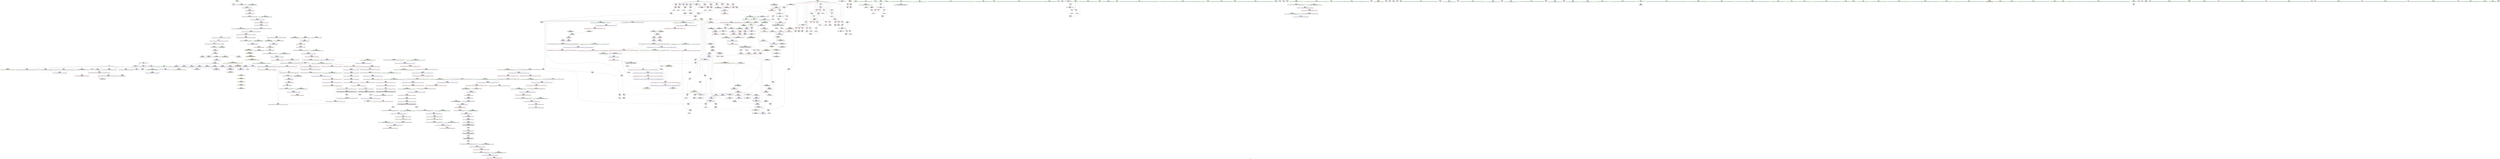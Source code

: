 digraph "SVFG" {
	label="SVFG";

	Node0x565426644ca0 [shape=record,color=grey,label="{NodeID: 0\nNullPtr}"];
	Node0x565426644ca0 -> Node0x565426679bb0[style=solid];
	Node0x565426644ca0 -> Node0x565426679cb0[style=solid];
	Node0x565426644ca0 -> Node0x565426679d80[style=solid];
	Node0x565426644ca0 -> Node0x565426679e50[style=solid];
	Node0x565426644ca0 -> Node0x565426679f20[style=solid];
	Node0x565426644ca0 -> Node0x565426679ff0[style=solid];
	Node0x565426644ca0 -> Node0x56542667a0c0[style=solid];
	Node0x565426644ca0 -> Node0x56542667a190[style=solid];
	Node0x565426644ca0 -> Node0x56542667a260[style=solid];
	Node0x565426644ca0 -> Node0x56542667a330[style=solid];
	Node0x565426644ca0 -> Node0x56542667ddd0[style=solid];
	Node0x565426644ca0 -> Node0x565426690330[style=solid];
	Node0x565426644ca0 -> Node0x56542669f070[style=solid];
	Node0x565426689d20 [shape=record,color=black,label="{NodeID: 775\nMR_15V_2 = PHI(MR_15V_8, MR_15V_1, )\npts\{104 \}\n}"];
	Node0x565426689d20 -> Node0x56542667e210[style=dashed];
	Node0x56542667ea30 [shape=record,color=blue,label="{NodeID: 443\n121\<--178\nref.tmp\<--\nmain\n|{|<s1>14}}"];
	Node0x56542667ea30 -> Node0x5654266bada0[style=dashed];
	Node0x56542667ea30:s1 -> Node0x5654266b9760[style=dashed,color=red];
	Node0x565426681f20 [shape=record,color=purple,label="{NodeID: 277\n558\<--552\n_M_left\<--this1\n_ZNSt15_Rb_tree_header8_M_resetEv\n}"];
	Node0x565426681f20 -> Node0x565426690400[style=solid];
	Node0x565426672910 [shape=record,color=green,label="{NodeID: 111\n701\<--702\nthis.addr\<--this.addr_field_insensitive\n_ZNSt8_Rb_treeISt4pairIicES1_St9_IdentityIS1_ESt4lessIS1_ESaIS1_EE12_M_drop_nodeEPSt13_Rb_tree_nodeIS1_E\n}"];
	Node0x565426672910 -> Node0x56542667bd90[style=solid];
	Node0x565426672910 -> Node0x565426690f60[style=solid];
	Node0x5654266d8190 [shape=record,color=yellow,style=double,label="{NodeID: 886\n9V_1 = ENCHI(MR_9V_0)\npts\{1 \}\nFun[main]}"];
	Node0x5654266d8190 -> Node0x5654266831d0[style=dashed];
	Node0x5654266d8190 -> Node0x5654266832a0[style=dashed];
	Node0x56542667bcc0 [shape=record,color=red,label="{NodeID: 388\n695\<--694\n\<--_M_left\n_ZNSt8_Rb_treeISt4pairIicES1_St9_IdentityIS1_ESt4lessIS1_ESaIS1_EE7_S_leftEPSt18_Rb_tree_node_base\n}"];
	Node0x56542667bcc0 -> Node0x565426675e20[style=solid];
	Node0x565426676f30 [shape=record,color=purple,label="{NodeID: 222\n231\<--11\narrayidx32\<--a\nmain\n}"];
	Node0x565426676f30 -> Node0x565426684bd0[style=solid];
	Node0x565426676f30 -> Node0x56542667e960[style=solid];
	Node0x56542671a5a0 [shape=record,color=black,label="{NodeID: 1163\n653 = PHI(593, )\n0th arg _ZNSt8_Rb_treeISt4pairIicES1_St9_IdentityIS1_ESt4lessIS1_ESaIS1_EE8_M_beginEv }"];
	Node0x56542671a5a0 -> Node0x565426690c20[style=solid];
	Node0x565426673290 [shape=record,color=green,label="{NodeID: 56\n164\<--165\nscanf\<--scanf_field_insensitive\n}"];
	Node0x565426691440 [shape=record,color=blue,label="{NodeID: 499\n767\<--765\n__a.addr\<--__a\n_ZNSt16allocator_traitsISaISt13_Rb_tree_nodeISt4pairIicEEEE7destroyIS2_EEvRS4_PT_\n}"];
	Node0x565426691440 -> Node0x56542667c410[style=dashed];
	Node0x565426684ca0 [shape=record,color=red,label="{NodeID: 333\n253\<--252\n\<--arrayidx38\nmain\n}"];
	Node0x565426684ca0 -> Node0x56542669f670[style=solid];
	Node0x56542667a4d0 [shape=record,color=black,label="{NodeID: 167\n50\<--51\n\<--_ZNSt8ios_base4InitD1Ev\nCan only get source location for instruction, argument, global var or function.}"];
	Node0x565426715d60 [shape=record,color=black,label="{NodeID: 1108\n427 = PHI(900, )\n}"];
	Node0x565426715d60 -> Node0x5654266861c0[style=solid];
	Node0x5654263d10e0 [shape=record,color=green,label="{NodeID: 1\n7\<--1\n__dso_handle\<--dummyObj\nGlob }"];
	Node0x56542668a220 [shape=record,color=black,label="{NodeID: 776\nMR_17V_3 = PHI(MR_17V_4, MR_17V_2, )\npts\{110 \}\n}"];
	Node0x56542668a220 -> Node0x565426684140[style=dashed];
	Node0x56542668a220 -> Node0x565426684210[style=dashed];
	Node0x56542668a220 -> Node0x5654266842e0[style=dashed];
	Node0x56542668a220 -> Node0x56542667efe0[style=dashed];
	Node0x56542667eb00 [shape=record,color=blue,label="{NodeID: 444\n123\<--178\nref.tmp33\<--\nmain\n|{|<s1>14}}"];
	Node0x56542667eb00 -> Node0x5654266bb270[style=dashed];
	Node0x56542667eb00:s1 -> Node0x5654266b9760[style=dashed,color=red];
	Node0x565426681ff0 [shape=record,color=purple,label="{NodeID: 278\n560\<--552\n_M_header4\<--this1\n_ZNSt15_Rb_tree_header8_M_resetEv\n}"];
	Node0x565426681ff0 -> Node0x5654266904d0[style=solid];
	Node0x5654266729e0 [shape=record,color=green,label="{NodeID: 112\n703\<--704\n__p.addr\<--__p.addr_field_insensitive\n_ZNSt8_Rb_treeISt4pairIicES1_St9_IdentityIS1_ESt4lessIS1_ESaIS1_EE12_M_drop_nodeEPSt13_Rb_tree_nodeIS1_E\n}"];
	Node0x5654266729e0 -> Node0x56542667be60[style=solid];
	Node0x5654266729e0 -> Node0x56542667bf30[style=solid];
	Node0x5654266729e0 -> Node0x565426691030[style=solid];
	Node0x5654266d82a0 [shape=record,color=yellow,style=double,label="{NodeID: 887\n11V_1 = ENCHI(MR_11V_0)\npts\{10 \}\nFun[main]}"];
	Node0x5654266d82a0 -> Node0x565426682f60[style=dashed];
	Node0x5654266d82a0 -> Node0x565426683030[style=dashed];
	Node0x5654266d82a0 -> Node0x565426683100[style=dashed];
	Node0x56542667bd90 [shape=record,color=red,label="{NodeID: 389\n707\<--701\nthis1\<--this.addr\n_ZNSt8_Rb_treeISt4pairIicES1_St9_IdentityIS1_ESt4lessIS1_ESaIS1_EE12_M_drop_nodeEPSt13_Rb_tree_nodeIS1_E\n|{<s0>50|<s1>51}}"];
	Node0x56542667bd90:s0 -> Node0x5654262bcf00[style=solid,color=red];
	Node0x56542667bd90:s1 -> Node0x5654267195d0[style=solid,color=red];
	Node0x565426677000 [shape=record,color=purple,label="{NodeID: 223\n252\<--11\narrayidx38\<--a\nmain\n}"];
	Node0x565426677000 -> Node0x565426684ca0[style=solid];
	Node0x56542671a6e0 [shape=record,color=black,label="{NodeID: 1164\n404 = PHI(127, 129, )\n0th arg _ZNSt4pairIiiEC2IRiS2_Lb1EEEOT_OT0_ }"];
	Node0x56542671a6e0 -> Node0x56542667f730[style=solid];
	Node0x565426673390 [shape=record,color=green,label="{NodeID: 57\n174\<--175\nprintf\<--printf_field_insensitive\n}"];
	Node0x565426691510 [shape=record,color=blue,label="{NodeID: 500\n769\<--766\n__p.addr\<--__p\n_ZNSt16allocator_traitsISaISt13_Rb_tree_nodeISt4pairIicEEEE7destroyIS2_EEvRS4_PT_\n}"];
	Node0x565426691510 -> Node0x56542667c4e0[style=dashed];
	Node0x565426684d70 [shape=record,color=red,label="{NodeID: 334\n257\<--256\n\<--first\nmain\n}"];
	Node0x565426684d70 -> Node0x5654266a0270[style=solid];
	Node0x56542667a5d0 [shape=record,color=black,label="{NodeID: 168\n72\<--73\n\<--_ZNSt3setISt4pairIicESt4lessIS1_ESaIS1_EED2Ev\nCan only get source location for instruction, argument, global var or function.}"];
	Node0x565426715ea0 [shape=record,color=black,label="{NodeID: 1109\n443 = PHI(893, )\n}"];
	Node0x565426715ea0 -> Node0x565426686500[style=solid];
	Node0x5654266597e0 [shape=record,color=green,label="{NodeID: 2\n9\<--1\n\<--dummyObj\nCan only get source location for instruction, argument, global var or function.}"];
	Node0x56542668a720 [shape=record,color=black,label="{NodeID: 777\nMR_21V_2 = PHI(MR_21V_5, MR_21V_1, )\npts\{114 \}\n}"];
	Node0x56542668a720 -> Node0x56542667e3b0[style=dashed];
	Node0x56542667ebd0 [shape=record,color=blue,label="{NodeID: 445\n103\<--9\ni\<--\nmain\n}"];
	Node0x56542667ebd0 -> Node0x5654266d0570[style=dashed];
	Node0x5654266820c0 [shape=record,color=purple,label="{NodeID: 279\n561\<--552\n_M_header5\<--this1\n_ZNSt15_Rb_tree_header8_M_resetEv\n}"];
	Node0x565426672ab0 [shape=record,color=green,label="{NodeID: 113\n710\<--711\n_ZNSt8_Rb_treeISt4pairIicES1_St9_IdentityIS1_ESt4lessIS1_ESaIS1_EE15_M_destroy_nodeEPSt13_Rb_tree_nodeIS1_E\<--_ZNSt8_Rb_treeISt4pairIicES1_St9_IdentityIS1_ESt4lessIS1_ESaIS1_EE15_M_destroy_nodeEPSt13_Rb_tree_nodeIS1_E_field_insensitive\n}"];
	Node0x56542667be60 [shape=record,color=red,label="{NodeID: 390\n708\<--703\n\<--__p.addr\n_ZNSt8_Rb_treeISt4pairIicES1_St9_IdentityIS1_ESt4lessIS1_ESaIS1_EE12_M_drop_nodeEPSt13_Rb_tree_nodeIS1_E\n|{<s0>50}}"];
	Node0x56542667be60:s0 -> Node0x5654262c0220[style=solid,color=red];
	Node0x5654266770d0 [shape=record,color=purple,label="{NodeID: 224\n262\<--11\narrayidx44\<--a\nmain\n|{<s0>16}}"];
	Node0x5654266770d0:s0 -> Node0x56542671aa70[style=solid,color=red];
	Node0x56542671a8f0 [shape=record,color=black,label="{NodeID: 1165\n405 = PHI(103, 103, )\n1st arg _ZNSt4pairIiiEC2IRiS2_Lb1EEEOT_OT0_ }"];
	Node0x56542671a8f0 -> Node0x56542667f800[style=solid];
	Node0x565426673490 [shape=record,color=green,label="{NodeID: 58\n239\<--240\n_ZNSt4pairIiiEC2IiiLb1EEEOT_OT0_\<--_ZNSt4pairIiiEC2IiiLb1EEEOT_OT0__field_insensitive\n}"];
	Node0x5654266915e0 [shape=record,color=blue,label="{NodeID: 501\n782\<--781\nthis.addr\<--this\n_ZNSt8_Rb_treeISt4pairIicES1_St9_IdentityIS1_ESt4lessIS1_ESaIS1_EE21_M_get_Node_allocatorEv\n}"];
	Node0x5654266915e0 -> Node0x56542667c5b0[style=dashed];
	Node0x565426684e40 [shape=record,color=red,label="{NodeID: 335\n273\<--272\n\<--arrayidx48\nmain\n}"];
	Node0x565426684e40 -> Node0x5654266a03f0[style=solid];
	Node0x56542667a6d0 [shape=record,color=black,label="{NodeID: 169\n135\<--132\ncall\<--\nmain\n}"];
	Node0x565426715fe0 [shape=record,color=black,label="{NodeID: 1110\n449 = PHI(893, )\n}"];
	Node0x565426715fe0 -> Node0x5654266865d0[style=solid];
	Node0x565426661bb0 [shape=record,color=green,label="{NodeID: 3\n16\<--1\n.str\<--dummyObj\nGlob }"];
	Node0x56542668ac20 [shape=record,color=black,label="{NodeID: 778\nMR_23V_2 = PHI(MR_23V_4, MR_23V_1, )\npts\{116 \}\n}"];
	Node0x56542668ac20 -> Node0x5654266cf170[style=dashed];
	Node0x56542667eca0 [shape=record,color=blue,label="{NodeID: 446\n103\<--285\ni\<--inc58\nmain\n}"];
	Node0x56542667eca0 -> Node0x5654266d0570[style=dashed];
	Node0x565426682190 [shape=record,color=purple,label="{NodeID: 280\n562\<--552\n_M_right\<--this1\n_ZNSt15_Rb_tree_header8_M_resetEv\n}"];
	Node0x565426682190 -> Node0x5654266904d0[style=solid];
	Node0x5654266776f0 [shape=record,color=green,label="{NodeID: 114\n714\<--715\n_ZNSt8_Rb_treeISt4pairIicES1_St9_IdentityIS1_ESt4lessIS1_ESaIS1_EE11_M_put_nodeEPSt13_Rb_tree_nodeIS1_E\<--_ZNSt8_Rb_treeISt4pairIicES1_St9_IdentityIS1_ESt4lessIS1_ESaIS1_EE11_M_put_nodeEPSt13_Rb_tree_nodeIS1_E_field_insensitive\n}"];
	Node0x56542667bf30 [shape=record,color=red,label="{NodeID: 391\n712\<--703\n\<--__p.addr\n_ZNSt8_Rb_treeISt4pairIicES1_St9_IdentityIS1_ESt4lessIS1_ESaIS1_EE12_M_drop_nodeEPSt13_Rb_tree_nodeIS1_E\n|{<s0>51}}"];
	Node0x56542667bf30:s0 -> Node0x5654267196e0[style=solid,color=red];
	Node0x5654266771a0 [shape=record,color=purple,label="{NodeID: 225\n272\<--11\narrayidx48\<--a\nmain\n}"];
	Node0x5654266771a0 -> Node0x565426684e40[style=solid];
	Node0x56542671aa70 [shape=record,color=black,label="{NodeID: 1166\n406 = PHI(262, 278, )\n2nd arg _ZNSt4pairIiiEC2IRiS2_Lb1EEEOT_OT0_ }"];
	Node0x56542671aa70 -> Node0x56542667f8d0[style=solid];
	Node0x565426673590 [shape=record,color=green,label="{NodeID: 59\n242\<--243\n_ZNSt4pairIiiEC2IiiLb1EEEv\<--_ZNSt4pairIiiEC2IiiLb1EEEv_field_insensitive\n}"];
	Node0x5654266d3db0 [shape=record,color=yellow,style=double,label="{NodeID: 834\n2V_1 = ENCHI(MR_2V_0)\npts\{150000 150001 150002 150003 150004 \}\nFun[_ZNSt3setISt4pairIicESt4lessIS1_ESaIS1_EEC2Ev]|{<s0>5}}"];
	Node0x5654266d3db0:s0 -> Node0x5654266d45a0[style=dashed,color=red];
	Node0x5654266916b0 [shape=record,color=blue,label="{NodeID: 502\n791\<--790\nthis.addr\<--this\n_ZNSt13_Rb_tree_nodeISt4pairIicEE9_M_valptrEv\n}"];
	Node0x5654266916b0 -> Node0x56542667c680[style=dashed];
	Node0x565426684f10 [shape=record,color=red,label="{NodeID: 336\n289\<--288\n\<--second\nmain\n}"];
	Node0x565426684f10 -> Node0x5654266a00f0[style=solid];
	Node0x56542667a7a0 [shape=record,color=black,label="{NodeID: 170\n141\<--138\ncall1\<--\nmain\n}"];
	Node0x565426716120 [shape=record,color=black,label="{NodeID: 1111\n574 = PHI()\n}"];
	Node0x565426661ef0 [shape=record,color=green,label="{NodeID: 4\n18\<--1\n.str.2\<--dummyObj\nGlob }"];
	Node0x56542668b120 [shape=record,color=black,label="{NodeID: 779\nMR_25V_2 = PHI(MR_25V_5, MR_25V_1, )\npts\{118 \}\n}"];
	Node0x56542668b120 -> Node0x56542667e480[style=dashed];
	Node0x56542667ed70 [shape=record,color=blue,label="{NodeID: 447\n312\<--314\narrayidx73\<--dec74\nmain\n}"];
	Node0x56542667ed70 -> Node0x5654266bb770[style=dashed];
	Node0x565426682260 [shape=record,color=purple,label="{NodeID: 281\n564\<--552\n_M_node_count\<--this1\n_ZNSt15_Rb_tree_header8_M_resetEv\n}"];
	Node0x565426682260 -> Node0x5654266905a0[style=solid];
	Node0x5654266777f0 [shape=record,color=green,label="{NodeID: 115\n720\<--721\nthis.addr\<--this.addr_field_insensitive\n_ZNSt8_Rb_treeISt4pairIicES1_St9_IdentityIS1_ESt4lessIS1_ESaIS1_EE15_M_destroy_nodeEPSt13_Rb_tree_nodeIS1_E\n}"];
	Node0x5654266777f0 -> Node0x56542667c000[style=solid];
	Node0x5654266777f0 -> Node0x565426691100[style=solid];
	Node0x56542667c000 [shape=record,color=red,label="{NodeID: 392\n726\<--720\nthis1\<--this.addr\n_ZNSt8_Rb_treeISt4pairIicES1_St9_IdentityIS1_ESt4lessIS1_ESaIS1_EE15_M_destroy_nodeEPSt13_Rb_tree_nodeIS1_E\n|{<s0>52}}"];
	Node0x56542667c000:s0 -> Node0x5654267173b0[style=solid,color=red];
	Node0x565426677270 [shape=record,color=purple,label="{NodeID: 226\n278\<--11\narrayidx53\<--a\nmain\n|{<s0>18}}"];
	Node0x565426677270:s0 -> Node0x56542671aa70[style=solid,color=red];
	Node0x56542671abf0 [shape=record,color=black,label="{NodeID: 1167\n585 = PHI(93, )\n0th arg _ZNSt8_Rb_treeISt4pairIicES1_St9_IdentityIS1_ESt4lessIS1_ESaIS1_EED2Ev }"];
	Node0x56542671abf0 -> Node0x565426690670[style=solid];
	Node0x565426673690 [shape=record,color=green,label="{NodeID: 60\n264\<--265\n_ZNSt4pairIiiEC2IRiS2_Lb1EEEOT_OT0_\<--_ZNSt4pairIiiEC2IRiS2_Lb1EEEOT_OT0__field_insensitive\n}"];
	Node0x565426691780 [shape=record,color=blue,label="{NodeID: 503\n803\<--801\nthis.addr\<--this\n_ZN9__gnu_cxx13new_allocatorISt13_Rb_tree_nodeISt4pairIicEEE7destroyIS3_EEvPT_\n}"];
	Node0x565426691780 -> Node0x56542667c750[style=dashed];
	Node0x565426684fe0 [shape=record,color=red,label="{NodeID: 337\n291\<--290\n\<--second60\nmain\n}"];
	Node0x565426684fe0 -> Node0x5654266a00f0[style=solid];
	Node0x56542667a870 [shape=record,color=black,label="{NodeID: 171\n160\<--159\nidxprom\<--\nmain\n}"];
	Node0x5654267161f0 [shape=record,color=black,label="{NodeID: 1112\n594 = PHI(652, )\n|{<s0>41}}"];
	Node0x5654267161f0:s0 -> Node0x565426717230[style=solid,color=red];
	Node0x565426661fb0 [shape=record,color=green,label="{NodeID: 5\n20\<--1\nstdin\<--dummyObj\nGlob }"];
	Node0x5654266c4770 [shape=record,color=black,label="{NodeID: 780\nMR_27V_2 = PHI(MR_27V_3, MR_27V_1, )\npts\{122 \}\n}"];
	Node0x5654266c4770 -> Node0x5654266bada0[style=dashed];
	Node0x56542667ee40 [shape=record,color=blue,label="{NodeID: 448\n328\<--330\narrayidx83\<--dec84\nmain\n}"];
	Node0x56542667ee40 -> Node0x5654266858d0[style=dashed];
	Node0x56542667ee40 -> Node0x56542667ef10[style=dashed];
	Node0x565426682330 [shape=record,color=purple,label="{NodeID: 282\n600\<--593\n_M_impl\<--this1\n_ZNSt8_Rb_treeISt4pairIicES1_St9_IdentityIS1_ESt4lessIS1_ESaIS1_EED2Ev\n|{<s0>42}}"];
	Node0x565426682330:s0 -> Node0x565426717cc0[style=solid,color=red];
	Node0x5654266778c0 [shape=record,color=green,label="{NodeID: 116\n722\<--723\n__p.addr\<--__p.addr_field_insensitive\n_ZNSt8_Rb_treeISt4pairIicES1_St9_IdentityIS1_ESt4lessIS1_ESaIS1_EE15_M_destroy_nodeEPSt13_Rb_tree_nodeIS1_E\n}"];
	Node0x5654266778c0 -> Node0x56542667c0d0[style=solid];
	Node0x5654266778c0 -> Node0x56542667c1a0[style=solid];
	Node0x5654266778c0 -> Node0x5654266911d0[style=solid];
	Node0x5654266d8620 [shape=record,color=yellow,style=double,label="{NodeID: 891\n19V_1 = ENCHI(MR_19V_0)\npts\{112 \}\nFun[main]}"];
	Node0x5654266d8620 -> Node0x5654266843b0[style=dashed];
	Node0x56542667c0d0 [shape=record,color=red,label="{NodeID: 393\n730\<--722\n\<--__p.addr\n_ZNSt8_Rb_treeISt4pairIicES1_St9_IdentityIS1_ESt4lessIS1_ESaIS1_EE15_M_destroy_nodeEPSt13_Rb_tree_nodeIS1_E\n|{<s0>53}}"];
	Node0x56542667c0d0:s0 -> Node0x565426719ec0[style=solid,color=red];
	Node0x565426677340 [shape=record,color=purple,label="{NodeID: 227\n312\<--11\narrayidx73\<--a\nmain\n}"];
	Node0x565426677340 -> Node0x5654266853f0[style=solid];
	Node0x565426677340 -> Node0x56542667ed70[style=solid];
	Node0x56542671ad00 [shape=record,color=black,label="{NodeID: 1168\n455 = PHI(119, )\n0th arg _ZSt4swapIiiENSt9enable_ifIXsr6__and_ISt14__is_swappableIT_ES1_IT0_EEE5valueEvE4typeERSt4pairIS2_S4_ESA_ }"];
	Node0x56542671ad00 -> Node0x56542668fb10[style=solid];
	Node0x565426673790 [shape=record,color=green,label="{NodeID: 61\n267\<--268\n_ZNSt4pairIiiEaSEOS0_\<--_ZNSt4pairIiiEaSEOS0__field_insensitive\n}"];
	Node0x565426691850 [shape=record,color=blue,label="{NodeID: 504\n805\<--802\n__p.addr\<--__p\n_ZN9__gnu_cxx13new_allocatorISt13_Rb_tree_nodeISt4pairIicEEE7destroyIS3_EEvPT_\n}"];
	Node0x565426691850 -> Node0x56542667c820[style=dashed];
	Node0x5654266850b0 [shape=record,color=red,label="{NodeID: 338\n299\<--298\n\<--second64\nmain\n}"];
	Node0x5654266850b0 -> Node0x56542669ff70[style=solid];
	Node0x56542667a940 [shape=record,color=black,label="{NodeID: 172\n188\<--187\nidxprom12\<--\nmain\n}"];
	Node0x565426716360 [shape=record,color=black,label="{NodeID: 1113\n634 = PHI(678, )\n|{<s0>46}}"];
	Node0x565426716360:s0 -> Node0x565426717230[style=solid,color=red];
	Node0x565426662070 [shape=record,color=green,label="{NodeID: 6\n21\<--1\n.str.3\<--dummyObj\nGlob }"];
	Node0x5654266c4c70 [shape=record,color=black,label="{NodeID: 781\nMR_29V_2 = PHI(MR_29V_3, MR_29V_1, )\npts\{124 \}\n}"];
	Node0x5654266c4c70 -> Node0x5654266bb270[style=dashed];
	Node0x56542667ef10 [shape=record,color=blue,label="{NodeID: 449\n335\<--337\narrayidx87\<--dec88\nmain\n}"];
	Node0x56542667ef10 -> Node0x5654266bb770[style=dashed];
	Node0x565426682400 [shape=record,color=purple,label="{NodeID: 283\n610\<--593\n_M_impl2\<--this1\n_ZNSt8_Rb_treeISt4pairIicES1_St9_IdentityIS1_ESt4lessIS1_ESaIS1_EED2Ev\n|{<s0>43}}"];
	Node0x565426682400:s0 -> Node0x565426717cc0[style=solid,color=red];
	Node0x565426677990 [shape=record,color=green,label="{NodeID: 117\n728\<--729\n_ZNSt8_Rb_treeISt4pairIicES1_St9_IdentityIS1_ESt4lessIS1_ESaIS1_EE21_M_get_Node_allocatorEv\<--_ZNSt8_Rb_treeISt4pairIicES1_St9_IdentityIS1_ESt4lessIS1_ESaIS1_EE21_M_get_Node_allocatorEv_field_insensitive\n}"];
	Node0x56542667c1a0 [shape=record,color=red,label="{NodeID: 394\n737\<--722\n\<--__p.addr\n_ZNSt8_Rb_treeISt4pairIicES1_St9_IdentityIS1_ESt4lessIS1_ESaIS1_EE15_M_destroy_nodeEPSt13_Rb_tree_nodeIS1_E\n}"];
	Node0x565426677410 [shape=record,color=purple,label="{NodeID: 228\n328\<--11\narrayidx83\<--a\nmain\n}"];
	Node0x565426677410 -> Node0x565426685730[style=solid];
	Node0x565426677410 -> Node0x56542667ee40[style=solid];
	Node0x56542671ae10 [shape=record,color=black,label="{NodeID: 1169\n456 = PHI(125, )\n1st arg _ZSt4swapIiiENSt9enable_ifIXsr6__and_ISt14__is_swappableIT_ES1_IT0_EEE5valueEvE4typeERSt4pairIS2_S4_ESA_ }"];
	Node0x56542671ae10 -> Node0x56542668fbe0[style=solid];
	Node0x565426673890 [shape=record,color=green,label="{NodeID: 62\n295\<--296\n_ZSt4swapIiiENSt9enable_ifIXsr6__and_ISt14__is_swappableIT_ES1_IT0_EEE5valueEvE4typeERSt4pairIS2_S4_ESA_\<--_ZSt4swapIiiENSt9enable_ifIXsr6__and_ISt14__is_swappableIT_ES1_IT0_EEE5valueEvE4typeERSt4pairIS2_S4_ESA__field_insensitive\n}"];
	Node0x565426691920 [shape=record,color=blue,label="{NodeID: 505\n814\<--813\nthis.addr\<--this\n_ZN9__gnu_cxx16__aligned_membufISt4pairIicEE6_M_ptrEv\n}"];
	Node0x565426691920 -> Node0x56542667c8f0[style=dashed];
	Node0x565426685180 [shape=record,color=red,label="{NodeID: 339\n301\<--300\n\<--second65\nmain\n}"];
	Node0x565426685180 -> Node0x56542669ff70[style=solid];
	Node0x56542667aa10 [shape=record,color=black,label="{NodeID: 173\n194\<--193\nidxprom15\<--\nmain\n}"];
	Node0x5654267164a0 [shape=record,color=black,label="{NodeID: 1114\n640 = PHI(688, )\n}"];
	Node0x5654267164a0 -> Node0x565426690a80[style=solid];
	Node0x5654266628e0 [shape=record,color=green,label="{NodeID: 7\n23\<--1\n.str.4\<--dummyObj\nGlob }"];
	Node0x5654266c5170 [shape=record,color=black,label="{NodeID: 782\nMR_31V_2 = PHI(MR_31V_3, MR_31V_1, )\npts\{120000 \}\n}"];
	Node0x5654266c5170 -> Node0x5654266bb770[style=dashed];
	Node0x56542667efe0 [shape=record,color=blue,label="{NodeID: 450\n109\<--346\nT\<--inc93\nmain\n}"];
	Node0x56542667efe0 -> Node0x56542668a220[style=dashed];
	Node0x5654266824d0 [shape=record,color=purple,label="{NodeID: 284\n658\<--657\n_M_impl\<--this1\n_ZNSt8_Rb_treeISt4pairIicES1_St9_IdentityIS1_ESt4lessIS1_ESaIS1_EE8_M_beginEv\n}"];
	Node0x5654266824d0 -> Node0x565426675870[style=solid];
	Node0x565426677a90 [shape=record,color=green,label="{NodeID: 118\n732\<--733\n_ZNSt13_Rb_tree_nodeISt4pairIicEE9_M_valptrEv\<--_ZNSt13_Rb_tree_nodeISt4pairIicEE9_M_valptrEv_field_insensitive\n}"];
	Node0x56542667c270 [shape=record,color=red,label="{NodeID: 395\n752\<--746\nthis1\<--this.addr\n_ZNSt8_Rb_treeISt4pairIicES1_St9_IdentityIS1_ESt4lessIS1_ESaIS1_EE11_M_put_nodeEPSt13_Rb_tree_nodeIS1_E\n|{<s0>56}}"];
	Node0x56542667c270:s0 -> Node0x5654267173b0[style=solid,color=red];
	Node0x5654266774e0 [shape=record,color=purple,label="{NodeID: 229\n335\<--11\narrayidx87\<--a\nmain\n}"];
	Node0x5654266774e0 -> Node0x5654266858d0[style=solid];
	Node0x5654266774e0 -> Node0x56542667ef10[style=solid];
	Node0x56542671af20 [shape=record,color=black,label="{NodeID: 1170\n502 = PHI(486, )\n0th arg _ZNSaISt13_Rb_tree_nodeISt4pairIicEEEC2Ev }"];
	Node0x56542671af20 -> Node0x56542668fe50[style=solid];
	Node0x565426673990 [shape=record,color=green,label="{NodeID: 63\n367\<--368\nthis.addr\<--this.addr_field_insensitive\n_ZNSt4pairIiiEC2IiiLb1EEEOT_OT0_\n}"];
	Node0x565426673990 -> Node0x5654266859a0[style=solid];
	Node0x565426673990 -> Node0x56542667f0b0[style=solid];
	Node0x5654266919f0 [shape=record,color=blue,label="{NodeID: 506\n825\<--824\nthis.addr\<--this\n_ZN9__gnu_cxx16__aligned_membufISt4pairIicEE7_M_addrEv\n}"];
	Node0x5654266919f0 -> Node0x56542667c9c0[style=dashed];
	Node0x565426685250 [shape=record,color=red,label="{NodeID: 340\n305\<--304\n\<--first68\nmain\n}"];
	Node0x565426685250 -> Node0x56542669e470[style=solid];
	Node0x56542667aae0 [shape=record,color=black,label="{NodeID: 174\n202\<--201\nidxprom17\<--\nmain\n}"];
	Node0x5654267165e0 [shape=record,color=black,label="{NodeID: 1115\n727 = PHI(780, )\n|{<s0>54}}"];
	Node0x5654267165e0:s0 -> Node0x5654267186e0[style=solid,color=red];
	Node0x5654266629a0 [shape=record,color=green,label="{NodeID: 8\n25\<--1\nstdout\<--dummyObj\nGlob }"];
	Node0x5654266c5670 [shape=record,color=black,label="{NodeID: 783\nMR_33V_2 = PHI(MR_33V_3, MR_33V_1, )\npts\{1200000 \}\n}"];
	Node0x5654266c5670 -> Node0x5654266bbc70[style=dashed];
	Node0x56542667f0b0 [shape=record,color=blue,label="{NodeID: 451\n367\<--364\nthis.addr\<--this\n_ZNSt4pairIiiEC2IiiLb1EEEOT_OT0_\n}"];
	Node0x56542667f0b0 -> Node0x5654266859a0[style=dashed];
	Node0x5654266825a0 [shape=record,color=purple,label="{NodeID: 285\n660\<--659\nadd.ptr\<--\n_ZNSt8_Rb_treeISt4pairIicES1_St9_IdentityIS1_ESt4lessIS1_ESaIS1_EE8_M_beginEv\n}"];
	Node0x5654266825a0 -> Node0x565426675940[style=solid];
	Node0x565426677b90 [shape=record,color=green,label="{NodeID: 119\n735\<--736\n_ZNSt16allocator_traitsISaISt13_Rb_tree_nodeISt4pairIicEEEE7destroyIS2_EEvRS4_PT_\<--_ZNSt16allocator_traitsISaISt13_Rb_tree_nodeISt4pairIicEEEE7destroyIS2_EEvRS4_PT__field_insensitive\n}"];
	Node0x56542667c340 [shape=record,color=red,label="{NodeID: 396\n754\<--748\n\<--__p.addr\n_ZNSt8_Rb_treeISt4pairIicES1_St9_IdentityIS1_ESt4lessIS1_ESaIS1_EE11_M_put_nodeEPSt13_Rb_tree_nodeIS1_E\n|{<s0>57}}"];
	Node0x56542667c340:s0 -> Node0x56542671b1a0[style=solid,color=red];
	Node0x5654266775b0 [shape=record,color=purple,label="{NodeID: 230\n70\<--13\n\<--s\n__cxx_global_var_init.1\n}"];
	Node0x56542671b060 [shape=record,color=black,label="{NodeID: 1171\n833 = PHI(753, )\n0th arg _ZNSt16allocator_traitsISaISt13_Rb_tree_nodeISt4pairIicEEEE10deallocateERS4_PS3_m }"];
	Node0x56542671b060 -> Node0x565426691ac0[style=solid];
	Node0x565426673a60 [shape=record,color=green,label="{NodeID: 64\n369\<--370\n__x.addr\<--__x.addr_field_insensitive\n_ZNSt4pairIiiEC2IiiLb1EEEOT_OT0_\n}"];
	Node0x565426673a60 -> Node0x565426685a70[style=solid];
	Node0x565426673a60 -> Node0x56542667f180[style=solid];
	Node0x565426691ac0 [shape=record,color=blue,label="{NodeID: 507\n836\<--833\n__a.addr\<--__a\n_ZNSt16allocator_traitsISaISt13_Rb_tree_nodeISt4pairIicEEEE10deallocateERS4_PS3_m\n}"];
	Node0x565426691ac0 -> Node0x56542667ca90[style=dashed];
	Node0x565426685320 [shape=record,color=red,label="{NodeID: 341\n310\<--309\n\<--first71\nmain\n}"];
	Node0x565426685320 -> Node0x56542667afc0[style=solid];
	Node0x56542667abb0 [shape=record,color=black,label="{NodeID: 175\n230\<--229\nidxprom31\<--\nmain\n}"];
	Node0x565426716720 [shape=record,color=black,label="{NodeID: 1116\n731 = PHI(789, )\n|{<s0>54}}"];
	Node0x565426716720:s0 -> Node0x5654267187f0[style=solid,color=red];
	Node0x565426662aa0 [shape=record,color=green,label="{NodeID: 9\n26\<--1\n_ZSt3cin\<--dummyObj\nGlob }"];
	Node0x5654266c5b70 [shape=record,color=black,label="{NodeID: 784\nMR_35V_2 = PHI(MR_35V_3, MR_35V_1, )\npts\{1200001 \}\n}"];
	Node0x5654266c5b70 -> Node0x5654266bc170[style=dashed];
	Node0x56542667f180 [shape=record,color=blue,label="{NodeID: 452\n369\<--365\n__x.addr\<--__x\n_ZNSt4pairIiiEC2IiiLb1EEEOT_OT0_\n}"];
	Node0x56542667f180 -> Node0x565426685a70[style=dashed];
	Node0x565426682670 [shape=record,color=purple,label="{NodeID: 286\n662\<--661\n_M_header\<--\n_ZNSt8_Rb_treeISt4pairIicES1_St9_IdentityIS1_ESt4lessIS1_ESaIS1_EE8_M_beginEv\n}"];
	Node0x565426677c90 [shape=record,color=green,label="{NodeID: 120\n746\<--747\nthis.addr\<--this.addr_field_insensitive\n_ZNSt8_Rb_treeISt4pairIicES1_St9_IdentityIS1_ESt4lessIS1_ESaIS1_EE11_M_put_nodeEPSt13_Rb_tree_nodeIS1_E\n}"];
	Node0x565426677c90 -> Node0x56542667c270[style=solid];
	Node0x565426677c90 -> Node0x5654266912a0[style=solid];
	Node0x56542667c410 [shape=record,color=red,label="{NodeID: 397\n773\<--767\n\<--__a.addr\n_ZNSt16allocator_traitsISaISt13_Rb_tree_nodeISt4pairIicEEEE7destroyIS2_EEvRS4_PT_\n}"];
	Node0x56542667c410 -> Node0x565426675fc0[style=solid];
	Node0x56542667f9a0 [shape=record,color=purple,label="{NodeID: 231\n133\<--16\n\<--.str\nmain\n}"];
	Node0x56542671b1a0 [shape=record,color=black,label="{NodeID: 1172\n834 = PHI(754, )\n1st arg _ZNSt16allocator_traitsISaISt13_Rb_tree_nodeISt4pairIicEEEE10deallocateERS4_PS3_m }"];
	Node0x56542671b1a0 -> Node0x565426691b90[style=solid];
	Node0x565426673b30 [shape=record,color=green,label="{NodeID: 65\n371\<--372\n__y.addr\<--__y.addr_field_insensitive\n_ZNSt4pairIiiEC2IiiLb1EEEOT_OT0_\n}"];
	Node0x565426673b30 -> Node0x565426685b40[style=solid];
	Node0x565426673b30 -> Node0x56542667f250[style=solid];
	Node0x565426691b90 [shape=record,color=blue,label="{NodeID: 508\n838\<--834\n__p.addr\<--__p\n_ZNSt16allocator_traitsISaISt13_Rb_tree_nodeISt4pairIicEEEE10deallocateERS4_PS3_m\n}"];
	Node0x565426691b90 -> Node0x56542667cb60[style=dashed];
	Node0x5654266853f0 [shape=record,color=red,label="{NodeID: 342\n313\<--312\n\<--arrayidx73\nmain\n}"];
	Node0x5654266853f0 -> Node0x56542669eef0[style=solid];
	Node0x56542667ac80 [shape=record,color=black,label="{NodeID: 176\n251\<--250\nidxprom37\<--\nmain\n}"];
	Node0x565426716860 [shape=record,color=black,label="{NodeID: 1117\n753 = PHI(780, )\n|{<s0>57}}"];
	Node0x565426716860:s0 -> Node0x56542671b060[style=solid,color=red];
	Node0x565426662ba0 [shape=record,color=green,label="{NodeID: 10\n27\<--1\n.str.5\<--dummyObj\nGlob }"];
	Node0x5654266c6070 [shape=record,color=black,label="{NodeID: 785\nMR_37V_2 = PHI(MR_37V_3, MR_37V_1, )\npts\{1260000 \}\n}"];
	Node0x5654266c6070 -> Node0x5654266bc670[style=dashed];
	Node0x56542667f250 [shape=record,color=blue,label="{NodeID: 453\n371\<--366\n__y.addr\<--__y\n_ZNSt4pairIiiEC2IiiLb1EEEOT_OT0_\n}"];
	Node0x56542667f250 -> Node0x565426685b40[style=dashed];
	Node0x565426682740 [shape=record,color=purple,label="{NodeID: 287\n663\<--661\n_M_parent\<--\n_ZNSt8_Rb_treeISt4pairIicES1_St9_IdentityIS1_ESt4lessIS1_ESaIS1_EE8_M_beginEv\n}"];
	Node0x565426682740 -> Node0x565426687540[style=solid];
	Node0x565426677d60 [shape=record,color=green,label="{NodeID: 121\n748\<--749\n__p.addr\<--__p.addr_field_insensitive\n_ZNSt8_Rb_treeISt4pairIicES1_St9_IdentityIS1_ESt4lessIS1_ESaIS1_EE11_M_put_nodeEPSt13_Rb_tree_nodeIS1_E\n}"];
	Node0x565426677d60 -> Node0x56542667c340[style=solid];
	Node0x565426677d60 -> Node0x565426691370[style=solid];
	Node0x56542667c4e0 [shape=record,color=red,label="{NodeID: 398\n775\<--769\n\<--__p.addr\n_ZNSt16allocator_traitsISaISt13_Rb_tree_nodeISt4pairIicEEEE7destroyIS2_EEvRS4_PT_\n|{<s0>59}}"];
	Node0x56542667c4e0:s0 -> Node0x565426718f60[style=solid,color=red];
	Node0x56542667fa30 [shape=record,color=purple,label="{NodeID: 232\n134\<--18\n\<--.str.2\nmain\n}"];
	Node0x56542671b2e0 [shape=record,color=black,label="{NodeID: 1173\n835 = PHI(756, )\n2nd arg _ZNSt16allocator_traitsISaISt13_Rb_tree_nodeISt4pairIicEEEE10deallocateERS4_PS3_m }"];
	Node0x56542671b2e0 -> Node0x565426691c60[style=solid];
	Node0x565426673c00 [shape=record,color=green,label="{NodeID: 66\n381\<--382\n_ZSt7forwardIiEOT_RNSt16remove_referenceIS0_E4typeE\<--_ZSt7forwardIiEOT_RNSt16remove_referenceIS0_E4typeE_field_insensitive\n}"];
	Node0x565426691c60 [shape=record,color=blue,label="{NodeID: 509\n840\<--835\n__n.addr\<--__n\n_ZNSt16allocator_traitsISaISt13_Rb_tree_nodeISt4pairIicEEEE10deallocateERS4_PS3_m\n}"];
	Node0x565426691c60 -> Node0x56542667cc30[style=dashed];
	Node0x5654266854c0 [shape=record,color=red,label="{NodeID: 343\n318\<--317\n\<--first76\nmain\n}"];
	Node0x5654266854c0 -> Node0x56542669ed70[style=solid];
	Node0x56542667ad50 [shape=record,color=black,label="{NodeID: 177\n261\<--260\nidxprom43\<--\nmain\n}"];
	Node0x5654267169a0 [shape=record,color=black,label="{NodeID: 1118\n940 = PHI(955, )\n}"];
	Node0x5654267169a0 -> Node0x56542667d790[style=solid];
	Node0x565426662ca0 [shape=record,color=green,label="{NodeID: 11\n29\<--1\n.str.6\<--dummyObj\nGlob }"];
	Node0x5654266c6570 [shape=record,color=black,label="{NodeID: 786\nMR_39V_2 = PHI(MR_39V_3, MR_39V_1, )\npts\{1260001 \}\n}"];
	Node0x5654266c6570 -> Node0x565426687a20[style=dashed];
	Node0x56542667f320 [shape=record,color=blue,label="{NodeID: 454\n378\<--383\nfirst\<--\n_ZNSt4pairIiiEC2IiiLb1EEEOT_OT0_\n|{<s0>14}}"];
	Node0x56542667f320:s0 -> Node0x5654266d0a70[style=dashed,color=blue];
	Node0x565426682810 [shape=record,color=purple,label="{NodeID: 288\n684\<--683\n_M_right\<--\n_ZNSt8_Rb_treeISt4pairIicES1_St9_IdentityIS1_ESt4lessIS1_ESaIS1_EE8_S_rightEPSt18_Rb_tree_node_base\n}"];
	Node0x565426682810 -> Node0x56542667bb20[style=solid];
	Node0x565426677e30 [shape=record,color=green,label="{NodeID: 122\n757\<--758\n_ZNSt16allocator_traitsISaISt13_Rb_tree_nodeISt4pairIicEEEE10deallocateERS4_PS3_m\<--_ZNSt16allocator_traitsISaISt13_Rb_tree_nodeISt4pairIicEEEE10deallocateERS4_PS3_m_field_insensitive\n}"];
	Node0x56542669dcf0 [shape=record,color=grey,label="{NodeID: 731\n208 = Binary(207, 146, )\n}"];
	Node0x56542669dcf0 -> Node0x56542667e7c0[style=solid];
	Node0x56542667c5b0 [shape=record,color=red,label="{NodeID: 399\n785\<--782\nthis1\<--this.addr\n_ZNSt8_Rb_treeISt4pairIicES1_St9_IdentityIS1_ESt4lessIS1_ESaIS1_EE21_M_get_Node_allocatorEv\n}"];
	Node0x56542667c5b0 -> Node0x5654266829b0[style=solid];
	Node0x56542667fb00 [shape=record,color=purple,label="{NodeID: 233\n139\<--21\n\<--.str.3\nmain\n}"];
	Node0x56542671b420 [shape=record,color=black,label="{NodeID: 1174\n548 = PHI(525, )\n0th arg _ZNSt15_Rb_tree_header8_M_resetEv }"];
	Node0x56542671b420 -> Node0x565426690260[style=solid];
	Node0x565426673d00 [shape=record,color=green,label="{NodeID: 67\n393\<--394\nthis.addr\<--this.addr_field_insensitive\n_ZNSt4pairIiiEC2IiiLb1EEEv\n}"];
	Node0x565426673d00 -> Node0x565426685db0[style=solid];
	Node0x565426673d00 -> Node0x56542667f4c0[style=solid];
	Node0x5654266e0080 [shape=record,color=yellow,style=double,label="{NodeID: 1008\nRETMU(7V_2)\npts\{90 \}\nFun[_ZNSt3setISt4pairIicESt4lessIS1_ESaIS1_EED2Ev]}"];
	Node0x5654266d45a0 [shape=record,color=yellow,style=double,label="{NodeID: 842\n2V_1 = ENCHI(MR_2V_0)\npts\{150000 150001 150002 150003 150004 \}\nFun[_ZNSt8_Rb_treeISt4pairIicES1_St9_IdentityIS1_ESt4lessIS1_ESaIS1_EEC2Ev]|{<s0>31}}"];
	Node0x5654266d45a0:s0 -> Node0x5654266d7d80[style=dashed,color=red];
	Node0x565426691d30 [shape=record,color=blue,label="{NodeID: 510\n857\<--854\nthis.addr\<--this\n_ZN9__gnu_cxx13new_allocatorISt13_Rb_tree_nodeISt4pairIicEEE10deallocateEPS4_m\n}"];
	Node0x565426691d30 -> Node0x56542667cd00[style=dashed];
	Node0x565426685590 [shape=record,color=red,label="{NodeID: 344\n321\<--320\n\<--first78\nmain\n}"];
	Node0x565426685590 -> Node0x56542669ebf0[style=solid];
	Node0x56542667ae20 [shape=record,color=black,label="{NodeID: 178\n271\<--270\nidxprom47\<--\nmain\n}"];
	Node0x565426716ae0 [shape=record,color=black,label="{NodeID: 1119\n946 = PHI(955, )\n}"];
	Node0x565426716ae0 -> Node0x56542667d860[style=solid];
	Node0x565426662da0 [shape=record,color=green,label="{NodeID: 12\n31\<--1\n.str.7\<--dummyObj\nGlob }"];
	Node0x5654266c6a70 [shape=record,color=black,label="{NodeID: 787\nMR_41V_2 = PHI(MR_41V_3, MR_41V_1, )\npts\{1280000 1280001 \}\n}"];
	Node0x5654266c6a70 -> Node0x565426687f20[style=dashed];
	Node0x56542667f3f0 [shape=record,color=blue,label="{NodeID: 455\n385\<--388\nsecond\<--\n_ZNSt4pairIiiEC2IiiLb1EEEOT_OT0_\n|{<s0>14}}"];
	Node0x56542667f3f0:s0 -> Node0x5654266d0f70[style=dashed,color=blue];
	Node0x5654266828e0 [shape=record,color=purple,label="{NodeID: 289\n694\<--693\n_M_left\<--\n_ZNSt8_Rb_treeISt4pairIicES1_St9_IdentityIS1_ESt4lessIS1_ESaIS1_EE7_S_leftEPSt18_Rb_tree_node_base\n}"];
	Node0x5654266828e0 -> Node0x56542667bcc0[style=solid];
	Node0x565426677f30 [shape=record,color=green,label="{NodeID: 123\n767\<--768\n__a.addr\<--__a.addr_field_insensitive\n_ZNSt16allocator_traitsISaISt13_Rb_tree_nodeISt4pairIicEEEE7destroyIS2_EEvRS4_PT_\n}"];
	Node0x565426677f30 -> Node0x56542667c410[style=solid];
	Node0x565426677f30 -> Node0x565426691440[style=solid];
	Node0x56542669de70 [shape=record,color=grey,label="{NodeID: 732\n213 = Binary(212, 146, )\n}"];
	Node0x56542669de70 -> Node0x56542667e890[style=solid];
	Node0x56542667c680 [shape=record,color=red,label="{NodeID: 400\n794\<--791\nthis1\<--this.addr\n_ZNSt13_Rb_tree_nodeISt4pairIicEE9_M_valptrEv\n}"];
	Node0x56542667c680 -> Node0x565426682a80[style=solid];
	Node0x56542667fbd0 [shape=record,color=purple,label="{NodeID: 234\n140\<--23\n\<--.str.4\nmain\n}"];
	Node0x565426673dd0 [shape=record,color=green,label="{NodeID: 68\n407\<--408\nthis.addr\<--this.addr_field_insensitive\n_ZNSt4pairIiiEC2IRiS2_Lb1EEEOT_OT0_\n}"];
	Node0x565426673dd0 -> Node0x565426685e80[style=solid];
	Node0x565426673dd0 -> Node0x56542667f730[style=solid];
	Node0x565426691e00 [shape=record,color=blue,label="{NodeID: 511\n859\<--855\n__p.addr\<--__p\n_ZN9__gnu_cxx13new_allocatorISt13_Rb_tree_nodeISt4pairIicEEE10deallocateEPS4_m\n}"];
	Node0x565426691e00 -> Node0x56542667cdd0[style=dashed];
	Node0x565426685660 [shape=record,color=red,label="{NodeID: 345\n326\<--325\n\<--first81\nmain\n}"];
	Node0x565426685660 -> Node0x56542667b090[style=solid];
	Node0x56542667aef0 [shape=record,color=black,label="{NodeID: 179\n277\<--276\nidxprom52\<--\nmain\n}"];
	Node0x565426716c20 [shape=record,color=black,label="{NodeID: 1120\n950 = PHI(955, )\n}"];
	Node0x565426716c20 -> Node0x56542667d930[style=solid];
	Node0x565426662ea0 [shape=record,color=green,label="{NodeID: 13\n33\<--1\n.str.8\<--dummyObj\nGlob }"];
	Node0x5654266c6f70 [shape=record,color=black,label="{NodeID: 788\nMR_43V_2 = PHI(MR_43V_3, MR_43V_1, )\npts\{1300000 1300001 \}\n}"];
	Node0x5654266c6f70 -> Node0x565426688420[style=dashed];
	Node0x56542667f4c0 [shape=record,color=blue,label="{NodeID: 456\n393\<--392\nthis.addr\<--this\n_ZNSt4pairIiiEC2IiiLb1EEEv\n}"];
	Node0x56542667f4c0 -> Node0x565426685db0[style=dashed];
	Node0x5654266829b0 [shape=record,color=purple,label="{NodeID: 290\n786\<--785\n_M_impl\<--this1\n_ZNSt8_Rb_treeISt4pairIicES1_St9_IdentityIS1_ESt4lessIS1_ESaIS1_EE21_M_get_Node_allocatorEv\n}"];
	Node0x5654266829b0 -> Node0x565426676090[style=solid];
	Node0x565426678000 [shape=record,color=green,label="{NodeID: 124\n769\<--770\n__p.addr\<--__p.addr_field_insensitive\n_ZNSt16allocator_traitsISaISt13_Rb_tree_nodeISt4pairIicEEEE7destroyIS2_EEvRS4_PT_\n}"];
	Node0x565426678000 -> Node0x56542667c4e0[style=solid];
	Node0x565426678000 -> Node0x565426691510[style=solid];
	Node0x5654266e3dc0 [shape=record,color=yellow,style=double,label="{NodeID: 1065\n2V_2 = CSCHI(MR_2V_1)\npts\{150000 150001 150002 150003 150004 \}\nCS[]|{<s0>71}}"];
	Node0x5654266e3dc0:s0 -> Node0x5654266e5910[style=dashed,color=blue];
	Node0x56542669dff0 [shape=record,color=grey,label="{NodeID: 733\n225 = Binary(224, 226, )\n}"];
	Node0x56542667c750 [shape=record,color=red,label="{NodeID: 401\n809\<--803\nthis1\<--this.addr\n_ZN9__gnu_cxx13new_allocatorISt13_Rb_tree_nodeISt4pairIicEEE7destroyIS3_EEvPT_\n}"];
	Node0x56542667fca0 [shape=record,color=purple,label="{NodeID: 235\n162\<--27\n\<--.str.5\nmain\n}"];
	Node0x565426673ea0 [shape=record,color=green,label="{NodeID: 69\n409\<--410\n__x.addr\<--__x.addr_field_insensitive\n_ZNSt4pairIiiEC2IRiS2_Lb1EEEOT_OT0_\n}"];
	Node0x565426673ea0 -> Node0x565426685f50[style=solid];
	Node0x565426673ea0 -> Node0x56542667f800[style=solid];
	Node0x565426691ed0 [shape=record,color=blue,label="{NodeID: 512\n861\<--856\n.addr\<--\n_ZN9__gnu_cxx13new_allocatorISt13_Rb_tree_nodeISt4pairIicEEE10deallocateEPS4_m\n}"];
	Node0x565426685730 [shape=record,color=red,label="{NodeID: 346\n329\<--328\n\<--arrayidx83\nmain\n}"];
	Node0x565426685730 -> Node0x56542669ea70[style=solid];
	Node0x56542667afc0 [shape=record,color=black,label="{NodeID: 180\n311\<--310\nidxprom72\<--\nmain\n}"];
	Node0x565426716d60 [shape=record,color=black,label="{NodeID: 1121\n930 = PHI(919, 925, )\n1st arg _ZSt4swapIiENSt9enable_ifIXsr6__and_ISt6__not_ISt15__is_tuple_likeIT_EESt21is_move_constructibleIS3_ESt18is_move_assignableIS3_EEE5valueEvE4typeERS3_SC_ }"];
	Node0x565426716d60 -> Node0x565426692550[style=solid];
	Node0x565426662fa0 [shape=record,color=green,label="{NodeID: 14\n35\<--1\n.str.9\<--dummyObj\nGlob }"];
	Node0x56542667f590 [shape=record,color=blue,label="{NodeID: 457\n398\<--9\nfirst\<--\n_ZNSt4pairIiiEC2IiiLb1EEEv\n|{<s0>15}}"];
	Node0x56542667f590:s0 -> Node0x5654266d1470[style=dashed,color=blue];
	Node0x565426682a80 [shape=record,color=purple,label="{NodeID: 291\n795\<--794\n_M_storage\<--this1\n_ZNSt13_Rb_tree_nodeISt4pairIicEE9_M_valptrEv\n|{<s0>60}}"];
	Node0x565426682a80:s0 -> Node0x565426717e10[style=solid,color=red];
	Node0x5654266780d0 [shape=record,color=green,label="{NodeID: 125\n777\<--778\n_ZN9__gnu_cxx13new_allocatorISt13_Rb_tree_nodeISt4pairIicEEE7destroyIS3_EEvPT_\<--_ZN9__gnu_cxx13new_allocatorISt13_Rb_tree_nodeISt4pairIicEEE7destroyIS3_EEvPT__field_insensitive\n}"];
	Node0x5654266e3f20 [shape=record,color=yellow,style=double,label="{NodeID: 1066\n2V_2 = CSCHI(MR_2V_1)\npts\{150000 150001 150002 150003 150004 \}\nCS[]|{<s0>3}}"];
	Node0x5654266e3f20:s0 -> Node0x5654266e3dc0[style=dashed,color=blue];
	Node0x56542669e170 [shape=record,color=grey,label="{NodeID: 734\n233 = Binary(232, 178, )\n}"];
	Node0x56542669e170 -> Node0x56542667e960[style=solid];
	Node0x56542667c820 [shape=record,color=red,label="{NodeID: 402\n810\<--805\n\<--__p.addr\n_ZN9__gnu_cxx13new_allocatorISt13_Rb_tree_nodeISt4pairIicEEE7destroyIS3_EEvPT_\n}"];
	Node0x56542667fd70 [shape=record,color=purple,label="{NodeID: 236\n172\<--29\n\<--.str.6\nmain\n}"];
	Node0x565426673f70 [shape=record,color=green,label="{NodeID: 70\n411\<--412\n__y.addr\<--__y.addr_field_insensitive\n_ZNSt4pairIiiEC2IRiS2_Lb1EEEOT_OT0_\n}"];
	Node0x565426673f70 -> Node0x565426686020[style=solid];
	Node0x565426673f70 -> Node0x56542667f8d0[style=solid];
	Node0x565426691fa0 [shape=record,color=blue,label="{NodeID: 513\n877\<--876\nthis.addr\<--this\n_ZNSaISt13_Rb_tree_nodeISt4pairIicEEED2Ev\n}"];
	Node0x565426691fa0 -> Node0x56542667cea0[style=dashed];
	Node0x565426685800 [shape=record,color=red,label="{NodeID: 347\n333\<--332\n\<--first85\nmain\n}"];
	Node0x565426685800 -> Node0x56542667b160[style=solid];
	Node0x56542667b090 [shape=record,color=black,label="{NodeID: 181\n327\<--326\nidxprom82\<--\nmain\n}"];
	Node0x565426716f70 [shape=record,color=black,label="{NodeID: 1122\n76 = PHI(13, )\n0th arg _ZNSt3setISt4pairIicESt4lessIS1_ESaIS1_EEC2Ev }"];
	Node0x565426716f70 -> Node0x56542667ded0[style=solid];
	Node0x5654266630a0 [shape=record,color=green,label="{NodeID: 15\n38\<--1\n\<--dummyObj\nCan only get source location for instruction, argument, global var or function.}"];
	Node0x56542667f660 [shape=record,color=blue,label="{NodeID: 458\n400\<--9\nsecond\<--\n_ZNSt4pairIiiEC2IiiLb1EEEv\n|{<s0>15}}"];
	Node0x56542667f660:s0 -> Node0x5654266d1970[style=dashed,color=blue];
	Node0x565426682b50 [shape=record,color=purple,label="{NodeID: 292\n829\<--828\n_M_storage\<--this1\n_ZN9__gnu_cxx16__aligned_membufISt4pairIicEE7_M_addrEv\n}"];
	Node0x565426682b50 -> Node0x5654266764a0[style=solid];
	Node0x5654266781d0 [shape=record,color=green,label="{NodeID: 126\n782\<--783\nthis.addr\<--this.addr_field_insensitive\n_ZNSt8_Rb_treeISt4pairIicES1_St9_IdentityIS1_ESt4lessIS1_ESaIS1_EE21_M_get_Node_allocatorEv\n}"];
	Node0x5654266781d0 -> Node0x56542667c5b0[style=solid];
	Node0x5654266781d0 -> Node0x5654266915e0[style=solid];
	Node0x5654266e4080 [shape=record,color=yellow,style=double,label="{NodeID: 1067\n43V_7 = CSCHI(MR_43V_5)\npts\{1300000 1300001 \}\nCS[]|{|<s1>19}}"];
	Node0x5654266e4080 -> Node0x5654266d2370[style=dashed];
	Node0x5654266e4080:s1 -> Node0x5654266d7a20[style=dashed,color=red];
	Node0x56542669e2f0 [shape=record,color=grey,label="{NodeID: 735\n168 = Binary(167, 146, )\n}"];
	Node0x56542669e2f0 -> Node0x56542667e2e0[style=solid];
	Node0x56542667c8f0 [shape=record,color=red,label="{NodeID: 403\n817\<--814\nthis1\<--this.addr\n_ZN9__gnu_cxx16__aligned_membufISt4pairIicEE6_M_ptrEv\n|{<s0>61}}"];
	Node0x56542667c8f0:s0 -> Node0x565426717bb0[style=solid,color=red];
	Node0x56542667fe40 [shape=record,color=purple,label="{NodeID: 237\n227\<--31\n\<--.str.7\nmain\n}"];
	Node0x565426674040 [shape=record,color=green,label="{NodeID: 71\n421\<--422\n_ZSt7forwardIRiEOT_RNSt16remove_referenceIS1_E4typeE\<--_ZSt7forwardIRiEOT_RNSt16remove_referenceIS1_E4typeE_field_insensitive\n}"];
	Node0x565426692070 [shape=record,color=blue,label="{NodeID: 514\n888\<--887\nthis.addr\<--this\n_ZN9__gnu_cxx13new_allocatorISt13_Rb_tree_nodeISt4pairIicEEED2Ev\n}"];
	Node0x565426692070 -> Node0x56542667cf70[style=dashed];
	Node0x5654266858d0 [shape=record,color=red,label="{NodeID: 348\n336\<--335\n\<--arrayidx87\nmain\n}"];
	Node0x5654266858d0 -> Node0x56542669e8f0[style=solid];
	Node0x56542667b160 [shape=record,color=black,label="{NodeID: 182\n334\<--333\nidxprom86\<--\nmain\n}"];
	Node0x565426717080 [shape=record,color=black,label="{NodeID: 1123\n617 = PHI(593, 627, )\n0th arg _ZNSt8_Rb_treeISt4pairIicES1_St9_IdentityIS1_ESt4lessIS1_ESaIS1_EE8_M_eraseEPSt13_Rb_tree_nodeIS1_E }"];
	Node0x565426717080 -> Node0x5654266908e0[style=solid];
	Node0x5654266631a0 [shape=record,color=green,label="{NodeID: 16\n146\<--1\n\<--dummyObj\nCan only get source location for instruction, argument, global var or function.}"];
	Node0x56542667f730 [shape=record,color=blue,label="{NodeID: 459\n407\<--404\nthis.addr\<--this\n_ZNSt4pairIiiEC2IRiS2_Lb1EEEOT_OT0_\n}"];
	Node0x56542667f730 -> Node0x565426685e80[style=dashed];
	Node0x565426682c20 [shape=record,color=purple,label="{NodeID: 293\n917\<--916\nfirst\<--this1\n_ZNSt4pairIiiE4swapERS0_\n|{<s0>65}}"];
	Node0x565426682c20:s0 -> Node0x5654262c0ce0[style=solid,color=red];
	Node0x5654266782a0 [shape=record,color=green,label="{NodeID: 127\n791\<--792\nthis.addr\<--this.addr_field_insensitive\n_ZNSt13_Rb_tree_nodeISt4pairIicEE9_M_valptrEv\n}"];
	Node0x5654266782a0 -> Node0x56542667c680[style=solid];
	Node0x5654266782a0 -> Node0x5654266916b0[style=solid];
	Node0x56542669e470 [shape=record,color=grey,label="{NodeID: 736\n306 = Binary(305, 226, )\n}"];
	Node0x56542667c9c0 [shape=record,color=red,label="{NodeID: 404\n828\<--825\nthis1\<--this.addr\n_ZN9__gnu_cxx16__aligned_membufISt4pairIicEE7_M_addrEv\n}"];
	Node0x56542667c9c0 -> Node0x565426682b50[style=solid];
	Node0x56542667ff10 [shape=record,color=purple,label="{NodeID: 238\n307\<--31\n\<--.str.7\nmain\n}"];
	Node0x565426674140 [shape=record,color=green,label="{NodeID: 72\n434\<--435\nthis.addr\<--this.addr_field_insensitive\n_ZNSt4pairIiiEaSEOS0_\n}"];
	Node0x565426674140 -> Node0x565426686290[style=solid];
	Node0x565426674140 -> Node0x56542668f7d0[style=solid];
	Node0x565426692140 [shape=record,color=blue,label="{NodeID: 515\n895\<--894\n__t.addr\<--__t\n_ZSt7forwardIiEOT_RNSt16remove_referenceIS0_E4typeE\n}"];
	Node0x565426692140 -> Node0x56542667d040[style=dashed];
	Node0x5654266859a0 [shape=record,color=red,label="{NodeID: 349\n376\<--367\nthis1\<--this.addr\n_ZNSt4pairIiiEC2IiiLb1EEEOT_OT0_\n}"];
	Node0x5654266859a0 -> Node0x56542667b230[style=solid];
	Node0x5654266859a0 -> Node0x565426680ee0[style=solid];
	Node0x5654266859a0 -> Node0x565426680fb0[style=solid];
	Node0x56542667b230 [shape=record,color=black,label="{NodeID: 183\n377\<--376\n\<--this1\n_ZNSt4pairIiiEC2IiiLb1EEEOT_OT0_\n}"];
	Node0x565426717230 [shape=record,color=black,label="{NodeID: 1124\n618 = PHI(594, 634, )\n1st arg _ZNSt8_Rb_treeISt4pairIicES1_St9_IdentityIS1_ESt4lessIS1_ESaIS1_EE8_M_eraseEPSt13_Rb_tree_nodeIS1_E }"];
	Node0x565426717230 -> Node0x5654266909b0[style=solid];
	Node0x5654266632a0 [shape=record,color=green,label="{NodeID: 17\n178\<--1\n\<--dummyObj\nCan only get source location for instruction, argument, global var or function.}"];
	Node0x56542667f800 [shape=record,color=blue,label="{NodeID: 460\n409\<--405\n__x.addr\<--__x\n_ZNSt4pairIiiEC2IRiS2_Lb1EEEOT_OT0_\n}"];
	Node0x56542667f800 -> Node0x565426685f50[style=dashed];
	Node0x565426682cf0 [shape=record,color=purple,label="{NodeID: 294\n923\<--916\nsecond\<--this1\n_ZNSt4pairIiiE4swapERS0_\n|{<s0>66}}"];
	Node0x565426682cf0:s0 -> Node0x5654262c0ce0[style=solid,color=red];
	Node0x565426678370 [shape=record,color=green,label="{NodeID: 128\n797\<--798\n_ZN9__gnu_cxx16__aligned_membufISt4pairIicEE6_M_ptrEv\<--_ZN9__gnu_cxx16__aligned_membufISt4pairIicEE6_M_ptrEv_field_insensitive\n}"];
	Node0x56542669e5f0 [shape=record,color=grey,label="{NodeID: 737\n285 = Binary(284, 146, )\n}"];
	Node0x56542669e5f0 -> Node0x56542667eca0[style=solid];
	Node0x56542667ca90 [shape=record,color=red,label="{NodeID: 405\n845\<--836\n\<--__a.addr\n_ZNSt16allocator_traitsISaISt13_Rb_tree_nodeISt4pairIicEEEE10deallocateERS4_PS3_m\n}"];
	Node0x56542667ca90 -> Node0x565426676640[style=solid];
	Node0x56542667ffe0 [shape=record,color=purple,label="{NodeID: 239\n323\<--33\n\<--.str.8\nmain\n}"];
	Node0x565426674210 [shape=record,color=green,label="{NodeID: 73\n436\<--437\n__p.addr\<--__p.addr_field_insensitive\n_ZNSt4pairIiiEaSEOS0_\n}"];
	Node0x565426674210 -> Node0x565426686360[style=solid];
	Node0x565426674210 -> Node0x565426686430[style=solid];
	Node0x565426674210 -> Node0x56542668f8a0[style=solid];
	Node0x565426692210 [shape=record,color=blue,label="{NodeID: 516\n902\<--901\n__t.addr\<--__t\n_ZSt7forwardIRiEOT_RNSt16remove_referenceIS1_E4typeE\n}"];
	Node0x565426692210 -> Node0x56542667d110[style=dashed];
	Node0x565426685a70 [shape=record,color=red,label="{NodeID: 350\n379\<--369\n\<--__x.addr\n_ZNSt4pairIiiEC2IiiLb1EEEOT_OT0_\n|{<s0>24}}"];
	Node0x565426685a70:s0 -> Node0x565426718250[style=solid,color=red];
	Node0x56542667b300 [shape=record,color=black,label="{NodeID: 184\n397\<--396\n\<--this1\n_ZNSt4pairIiiEC2IiiLb1EEEv\n}"];
	Node0x5654267173b0 [shape=record,color=black,label="{NodeID: 1125\n781 = PHI(726, 752, )\n0th arg _ZNSt8_Rb_treeISt4pairIicES1_St9_IdentityIS1_ESt4lessIS1_ESaIS1_EE21_M_get_Node_allocatorEv }"];
	Node0x5654267173b0 -> Node0x5654266915e0[style=solid];
	Node0x5654266633a0 [shape=record,color=green,label="{NodeID: 18\n222\<--1\n\<--dummyObj\nCan only get source location for instruction, argument, global var or function.}"];
	Node0x56542667f8d0 [shape=record,color=blue,label="{NodeID: 461\n411\<--406\n__y.addr\<--__y\n_ZNSt4pairIiiEC2IRiS2_Lb1EEEOT_OT0_\n}"];
	Node0x56542667f8d0 -> Node0x565426686020[style=dashed];
	Node0x565426682dc0 [shape=record,color=purple,label="{NodeID: 295\n919\<--918\nfirst2\<--\n_ZNSt4pairIiiE4swapERS0_\n|{<s0>65}}"];
	Node0x565426682dc0:s0 -> Node0x565426716d60[style=solid,color=red];
	Node0x565426678470 [shape=record,color=green,label="{NodeID: 129\n803\<--804\nthis.addr\<--this.addr_field_insensitive\n_ZN9__gnu_cxx13new_allocatorISt13_Rb_tree_nodeISt4pairIicEEE7destroyIS3_EEvPT_\n}"];
	Node0x565426678470 -> Node0x56542667c750[style=solid];
	Node0x565426678470 -> Node0x565426691780[style=solid];
	Node0x5654266d91b0 [shape=record,color=yellow,style=double,label="{NodeID: 904\n7V_1 = ENCHI(MR_7V_0)\npts\{90 \}\nFun[_ZNSt3setISt4pairIicESt4lessIS1_ESaIS1_EED2Ev]}"];
	Node0x5654266d91b0 -> Node0x56542667dfa0[style=dashed];
	Node0x56542669e770 [shape=record,color=grey,label="{NodeID: 738\n346 = Binary(345, 146, )\n}"];
	Node0x56542669e770 -> Node0x56542667efe0[style=solid];
	Node0x56542667cb60 [shape=record,color=red,label="{NodeID: 406\n847\<--838\n\<--__p.addr\n_ZNSt16allocator_traitsISaISt13_Rb_tree_nodeISt4pairIicEEEE10deallocateERS4_PS3_m\n|{<s0>62}}"];
	Node0x56542667cb60:s0 -> Node0x565426718030[style=solid,color=red];
	Node0x5654266800b0 [shape=record,color=purple,label="{NodeID: 240\n342\<--35\n\<--.str.9\nmain\n}"];
	Node0x5654266742e0 [shape=record,color=green,label="{NodeID: 74\n457\<--458\n__x.addr\<--__x.addr_field_insensitive\n_ZSt4swapIiiENSt9enable_ifIXsr6__and_ISt14__is_swappableIT_ES1_IT0_EEE5valueEvE4typeERSt4pairIS2_S4_ESA_\n}"];
	Node0x5654266742e0 -> Node0x5654266866a0[style=solid];
	Node0x5654266742e0 -> Node0x56542668fb10[style=solid];
	Node0x5654266922e0 [shape=record,color=blue,label="{NodeID: 517\n910\<--908\nthis.addr\<--this\n_ZNSt4pairIiiE4swapERS0_\n}"];
	Node0x5654266922e0 -> Node0x56542667d1e0[style=dashed];
	Node0x565426685b40 [shape=record,color=red,label="{NodeID: 351\n386\<--371\n\<--__y.addr\n_ZNSt4pairIiiEC2IiiLb1EEEOT_OT0_\n|{<s0>25}}"];
	Node0x565426685b40:s0 -> Node0x565426718250[style=solid,color=red];
	Node0x56542667b3d0 [shape=record,color=black,label="{NodeID: 185\n417\<--416\n\<--this1\n_ZNSt4pairIiiEC2IRiS2_Lb1EEEOT_OT0_\n}"];
	Node0x565426717530 [shape=record,color=black,label="{NodeID: 1126\n679 = PHI(633, )\n0th arg _ZNSt8_Rb_treeISt4pairIicES1_St9_IdentityIS1_ESt4lessIS1_ESaIS1_EE8_S_rightEPSt18_Rb_tree_node_base }"];
	Node0x565426717530 -> Node0x565426690dc0[style=solid];
	Node0x5654266634a0 [shape=record,color=green,label="{NodeID: 19\n226\<--1\n\<--dummyObj\nCan only get source location for instruction, argument, global var or function.}"];
	Node0x56542668f630 [shape=record,color=blue,label="{NodeID: 462\n418\<--423\nfirst\<--\n_ZNSt4pairIiiEC2IRiS2_Lb1EEEOT_OT0_\n|{<s0>16|<s1>18}}"];
	Node0x56542668f630:s0 -> Node0x5654266e48a0[style=dashed,color=blue];
	Node0x56542668f630:s1 -> Node0x5654266e4080[style=dashed,color=blue];
	Node0x565426682e90 [shape=record,color=purple,label="{NodeID: 296\n925\<--924\nsecond3\<--\n_ZNSt4pairIiiE4swapERS0_\n|{<s0>66}}"];
	Node0x565426682e90:s0 -> Node0x565426716d60[style=solid,color=red];
	Node0x565426678540 [shape=record,color=green,label="{NodeID: 130\n805\<--806\n__p.addr\<--__p.addr_field_insensitive\n_ZN9__gnu_cxx13new_allocatorISt13_Rb_tree_nodeISt4pairIicEEE7destroyIS3_EEvPT_\n}"];
	Node0x565426678540 -> Node0x56542667c820[style=solid];
	Node0x565426678540 -> Node0x565426691850[style=solid];
	Node0x56542669e8f0 [shape=record,color=grey,label="{NodeID: 739\n337 = Binary(336, 178, )\n}"];
	Node0x56542669e8f0 -> Node0x56542667ef10[style=solid];
	Node0x56542667cc30 [shape=record,color=red,label="{NodeID: 407\n848\<--840\n\<--__n.addr\n_ZNSt16allocator_traitsISaISt13_Rb_tree_nodeISt4pairIicEEEE10deallocateERS4_PS3_m\n|{<s0>62}}"];
	Node0x56542667cc30:s0 -> Node0x565426718140[style=solid,color=red];
	Node0x565426680180 [shape=record,color=purple,label="{NodeID: 241\n967\<--37\nllvm.global_ctors_0\<--llvm.global_ctors\nGlob }"];
	Node0x565426680180 -> Node0x56542667dbd0[style=solid];
	Node0x5654266743b0 [shape=record,color=green,label="{NodeID: 75\n459\<--460\n__y.addr\<--__y.addr_field_insensitive\n_ZSt4swapIiiENSt9enable_ifIXsr6__and_ISt14__is_swappableIT_ES1_IT0_EEE5valueEvE4typeERSt4pairIS2_S4_ESA_\n}"];
	Node0x5654266743b0 -> Node0x565426686770[style=solid];
	Node0x5654266743b0 -> Node0x56542668fbe0[style=solid];
	Node0x5654266923b0 [shape=record,color=blue,label="{NodeID: 518\n912\<--909\n__p.addr\<--__p\n_ZNSt4pairIiiE4swapERS0_\n}"];
	Node0x5654266923b0 -> Node0x56542667d2b0[style=dashed];
	Node0x5654266923b0 -> Node0x56542667d380[style=dashed];
	Node0x565426685c10 [shape=record,color=red,label="{NodeID: 352\n383\<--380\n\<--call\n_ZNSt4pairIiiEC2IiiLb1EEEOT_OT0_\n}"];
	Node0x565426685c10 -> Node0x56542667f320[style=solid];
	Node0x56542667b4a0 [shape=record,color=black,label="{NodeID: 186\n431\<--440\n_ZNSt4pairIiiEaSEOS0__ret\<--this1\n_ZNSt4pairIiiEaSEOS0_\n|{<s0>17|<s1>19}}"];
	Node0x56542667b4a0:s0 -> Node0x5654267151f0[style=solid,color=blue];
	Node0x56542667b4a0:s1 -> Node0x565426714eb0[style=solid,color=blue];
	Node0x565426717640 [shape=record,color=black,label="{NodeID: 1127\n573 = PHI(535, 613, 740, 761, )\n0th arg __clang_call_terminate }"];
	Node0x5654266635a0 [shape=record,color=green,label="{NodeID: 20\n566\<--1\n\<--dummyObj\nCan only get source location for instruction, argument, global var or function.}"];
	Node0x56542668f700 [shape=record,color=blue,label="{NodeID: 463\n425\<--428\nsecond\<--\n_ZNSt4pairIiiEC2IRiS2_Lb1EEEOT_OT0_\n|{<s0>16|<s1>18}}"];
	Node0x56542668f700:s0 -> Node0x5654266e48a0[style=dashed,color=blue];
	Node0x56542668f700:s1 -> Node0x5654266e4080[style=dashed,color=blue];
	Node0x565426682f60 [shape=record,color=red,label="{NodeID: 297\n156\<--8\n\<--n\nmain\n}"];
	Node0x565426682f60 -> Node0x56542669f4f0[style=solid];
	Node0x565426678610 [shape=record,color=green,label="{NodeID: 131\n814\<--815\nthis.addr\<--this.addr_field_insensitive\n_ZN9__gnu_cxx16__aligned_membufISt4pairIicEE6_M_ptrEv\n}"];
	Node0x565426678610 -> Node0x56542667c8f0[style=solid];
	Node0x565426678610 -> Node0x565426691920[style=solid];
	Node0x56542669ea70 [shape=record,color=grey,label="{NodeID: 740\n330 = Binary(329, 178, )\n}"];
	Node0x56542669ea70 -> Node0x56542667ee40[style=solid];
	Node0x56542667cd00 [shape=record,color=red,label="{NodeID: 408\n866\<--857\nthis1\<--this.addr\n_ZN9__gnu_cxx13new_allocatorISt13_Rb_tree_nodeISt4pairIicEEE10deallocateEPS4_m\n}"];
	Node0x565426680250 [shape=record,color=purple,label="{NodeID: 242\n968\<--37\nllvm.global_ctors_1\<--llvm.global_ctors\nGlob }"];
	Node0x565426680250 -> Node0x56542667dcd0[style=solid];
	Node0x565426674480 [shape=record,color=green,label="{NodeID: 76\n466\<--467\n_ZNSt4pairIiiE4swapERS0_\<--_ZNSt4pairIiiE4swapERS0__field_insensitive\n}"];
	Node0x5654266d4ea0 [shape=record,color=yellow,style=double,label="{NodeID: 851\n2V_1 = ENCHI(MR_2V_0)\npts\{150000 150001 150002 150003 150004 \}\nFun[__cxx_global_var_init.1]|{<s0>3}}"];
	Node0x5654266d4ea0:s0 -> Node0x5654266d3db0[style=dashed,color=red];
	Node0x565426692480 [shape=record,color=blue,label="{NodeID: 519\n931\<--929\n__a.addr\<--__a\n_ZSt4swapIiENSt9enable_ifIXsr6__and_ISt6__not_ISt15__is_tuple_likeIT_EESt21is_move_constructibleIS3_ESt18is_move_assignableIS3_EEE5valueEvE4typeERS3_SC_\n}"];
	Node0x565426692480 -> Node0x56542667d450[style=dashed];
	Node0x565426692480 -> Node0x56542667d520[style=dashed];
	Node0x565426685ce0 [shape=record,color=red,label="{NodeID: 353\n388\<--387\n\<--call2\n_ZNSt4pairIiiEC2IiiLb1EEEOT_OT0_\n}"];
	Node0x565426685ce0 -> Node0x56542667f3f0[style=solid];
	Node0x56542667b570 [shape=record,color=black,label="{NodeID: 187\n486\<--485\n\<--this1\n_ZNSt8_Rb_treeISt4pairIicES1_St9_IdentityIS1_ESt4lessIS1_ESaIS1_EE13_Rb_tree_implIS5_Lb1EEC2Ev\n|{<s0>32}}"];
	Node0x56542667b570:s0 -> Node0x56542671af20[style=solid,color=red];
	Node0x565426717990 [shape=record,color=black,label="{NodeID: 1128\n470 = PHI(81, )\n0th arg _ZNSt8_Rb_treeISt4pairIicES1_St9_IdentityIS1_ESt4lessIS1_ESaIS1_EEC2Ev }"];
	Node0x565426717990 -> Node0x56542668fcb0[style=solid];
	Node0x5654266702e0 [shape=record,color=green,label="{NodeID: 21\n756\<--1\n\<--dummyObj\nCan only get source location for instruction, argument, global var or function.|{<s0>57}}"];
	Node0x5654266702e0:s0 -> Node0x56542671b2e0[style=solid,color=red];
	Node0x56542668f7d0 [shape=record,color=blue,label="{NodeID: 464\n434\<--432\nthis.addr\<--this\n_ZNSt4pairIiiEaSEOS0_\n}"];
	Node0x56542668f7d0 -> Node0x565426686290[style=dashed];
	Node0x565426683030 [shape=record,color=red,label="{NodeID: 298\n183\<--8\n\<--n\nmain\n}"];
	Node0x565426683030 -> Node0x56542669fdf0[style=solid];
	Node0x5654266786e0 [shape=record,color=green,label="{NodeID: 132\n819\<--820\n_ZN9__gnu_cxx16__aligned_membufISt4pairIicEE7_M_addrEv\<--_ZN9__gnu_cxx16__aligned_membufISt4pairIicEE7_M_addrEv_field_insensitive\n}"];
	Node0x5654266d94b0 [shape=record,color=yellow,style=double,label="{NodeID: 907\n81V_1 = ENCHI(MR_81V_0)\npts\{1200000 1200001 1260000 1260001 \}\nFun[_ZNSt4pairIiiE4swapERS0_]|{<s0>65|<s1>65|<s2>65|<s3>65|<s4>65}}"];
	Node0x5654266d94b0:s0 -> Node0x56542667d790[style=dashed,color=red];
	Node0x5654266d94b0:s1 -> Node0x56542667d860[style=dashed,color=red];
	Node0x5654266d94b0:s2 -> Node0x56542667d930[style=dashed,color=red];
	Node0x5654266d94b0:s3 -> Node0x5654266926f0[style=dashed,color=red];
	Node0x5654266d94b0:s4 -> Node0x5654266927c0[style=dashed,color=red];
	Node0x56542669ebf0 [shape=record,color=grey,label="{NodeID: 741\n322 = Binary(321, 226, )\n}"];
	Node0x56542667cdd0 [shape=record,color=red,label="{NodeID: 409\n867\<--859\n\<--__p.addr\n_ZN9__gnu_cxx13new_allocatorISt13_Rb_tree_nodeISt4pairIicEEE10deallocateEPS4_m\n}"];
	Node0x56542667cdd0 -> Node0x565426676710[style=solid];
	Node0x565426680350 [shape=record,color=purple,label="{NodeID: 243\n969\<--37\nllvm.global_ctors_2\<--llvm.global_ctors\nGlob }"];
	Node0x565426680350 -> Node0x56542667ddd0[style=solid];
	Node0x565426674580 [shape=record,color=green,label="{NodeID: 77\n471\<--472\nthis.addr\<--this.addr_field_insensitive\n_ZNSt8_Rb_treeISt4pairIicES1_St9_IdentityIS1_ESt4lessIS1_ESaIS1_EEC2Ev\n}"];
	Node0x565426674580 -> Node0x565426686840[style=solid];
	Node0x565426674580 -> Node0x56542668fcb0[style=solid];
	Node0x565426692550 [shape=record,color=blue,label="{NodeID: 520\n933\<--930\n__b.addr\<--__b\n_ZSt4swapIiENSt9enable_ifIXsr6__and_ISt6__not_ISt15__is_tuple_likeIT_EESt21is_move_constructibleIS3_ESt18is_move_assignableIS3_EEE5valueEvE4typeERS3_SC_\n}"];
	Node0x565426692550 -> Node0x56542667d5f0[style=dashed];
	Node0x565426692550 -> Node0x56542667d6c0[style=dashed];
	Node0x565426685db0 [shape=record,color=red,label="{NodeID: 354\n396\<--393\nthis1\<--this.addr\n_ZNSt4pairIiiEC2IiiLb1EEEv\n}"];
	Node0x565426685db0 -> Node0x56542667b300[style=solid];
	Node0x565426685db0 -> Node0x565426681080[style=solid];
	Node0x565426685db0 -> Node0x565426681150[style=solid];
	Node0x56542667b640 [shape=record,color=black,label="{NodeID: 188\n490\<--485\n\<--this1\n_ZNSt8_Rb_treeISt4pairIicES1_St9_IdentityIS1_ESt4lessIS1_ESaIS1_EE13_Rb_tree_implIS5_Lb1EEC2Ev\n|{<s0>33}}"];
	Node0x56542667b640:s0 -> Node0x565426717aa0[style=solid,color=red];
	Node0x565426717aa0 [shape=record,color=black,label="{NodeID: 1129\n513 = PHI(490, )\n0th arg _ZNSt20_Rb_tree_key_compareISt4lessISt4pairIicEEEC2Ev }"];
	Node0x565426717aa0 -> Node0x56542668ff20[style=solid];
	Node0x5654266703a0 [shape=record,color=green,label="{NodeID: 22\n4\<--6\n_ZStL8__ioinit\<--_ZStL8__ioinit_field_insensitive\nGlob }"];
	Node0x5654266703a0 -> Node0x565426676b20[style=solid];
	Node0x56542668f8a0 [shape=record,color=blue,label="{NodeID: 465\n436\<--433\n__p.addr\<--__p\n_ZNSt4pairIiiEaSEOS0_\n}"];
	Node0x56542668f8a0 -> Node0x565426686360[style=dashed];
	Node0x56542668f8a0 -> Node0x565426686430[style=dashed];
	Node0x565426683100 [shape=record,color=red,label="{NodeID: 299\n247\<--8\n\<--n\nmain\n}"];
	Node0x565426683100 -> Node0x56542669f7f0[style=solid];
	Node0x5654266787e0 [shape=record,color=green,label="{NodeID: 133\n825\<--826\nthis.addr\<--this.addr_field_insensitive\n_ZN9__gnu_cxx16__aligned_membufISt4pairIicEE7_M_addrEv\n}"];
	Node0x5654266787e0 -> Node0x56542667c9c0[style=solid];
	Node0x5654266787e0 -> Node0x5654266919f0[style=solid];
	Node0x5654266e48a0 [shape=record,color=yellow,style=double,label="{NodeID: 1074\n41V_6 = CSCHI(MR_41V_5)\npts\{1280000 1280001 \}\nCS[]|{|<s1>17}}"];
	Node0x5654266e48a0 -> Node0x5654266d1e70[style=dashed];
	Node0x5654266e48a0:s1 -> Node0x5654266d7a20[style=dashed,color=red];
	Node0x56542669ed70 [shape=record,color=grey,label="{NodeID: 742\n319 = Binary(318, 226, )\n}"];
	Node0x56542667cea0 [shape=record,color=red,label="{NodeID: 410\n880\<--877\nthis1\<--this.addr\n_ZNSaISt13_Rb_tree_nodeISt4pairIicEEED2Ev\n}"];
	Node0x56542667cea0 -> Node0x5654266767e0[style=solid];
	Node0x565426680450 [shape=record,color=purple,label="{NodeID: 244\n81\<--80\n_M_t\<--this1\n_ZNSt3setISt4pairIicESt4lessIS1_ESaIS1_EEC2Ev\n|{<s0>5}}"];
	Node0x565426680450:s0 -> Node0x565426717990[style=solid,color=red];
	Node0x565426674650 [shape=record,color=green,label="{NodeID: 78\n477\<--478\n_ZNSt8_Rb_treeISt4pairIicES1_St9_IdentityIS1_ESt4lessIS1_ESaIS1_EE13_Rb_tree_implIS5_Lb1EEC2Ev\<--_ZNSt8_Rb_treeISt4pairIicES1_St9_IdentityIS1_ESt4lessIS1_ESaIS1_EE13_Rb_tree_implIS5_Lb1EEC2Ev_field_insensitive\n}"];
	Node0x565426692620 [shape=record,color=blue,label="{NodeID: 521\n935\<--943\n__tmp\<--\n_ZSt4swapIiENSt9enable_ifIXsr6__and_ISt6__not_ISt15__is_tuple_likeIT_EESt21is_move_constructibleIS3_ESt18is_move_assignableIS3_EEE5valueEvE4typeERS3_SC_\n}"];
	Node0x565426692620 -> Node0x56542667d860[style=dashed];
	Node0x565426692620 -> Node0x56542667d930[style=dashed];
	Node0x565426685e80 [shape=record,color=red,label="{NodeID: 355\n416\<--407\nthis1\<--this.addr\n_ZNSt4pairIiiEC2IRiS2_Lb1EEEOT_OT0_\n}"];
	Node0x565426685e80 -> Node0x56542667b3d0[style=solid];
	Node0x565426685e80 -> Node0x565426681220[style=solid];
	Node0x565426685e80 -> Node0x5654266812f0[style=solid];
	Node0x56542667b710 [shape=record,color=black,label="{NodeID: 189\n494\<--485\n\<--this1\n_ZNSt8_Rb_treeISt4pairIicES1_St9_IdentityIS1_ESt4lessIS1_ESaIS1_EE13_Rb_tree_implIS5_Lb1EEC2Ev\n}"];
	Node0x56542667b710 -> Node0x5654266817d0[style=solid];
	Node0x565426717bb0 [shape=record,color=black,label="{NodeID: 1130\n824 = PHI(817, )\n0th arg _ZN9__gnu_cxx16__aligned_membufISt4pairIicEE7_M_addrEv }"];
	Node0x565426717bb0 -> Node0x5654266919f0[style=solid];
	Node0x5654266704a0 [shape=record,color=green,label="{NodeID: 23\n8\<--10\nn\<--n_field_insensitive\nGlob }"];
	Node0x5654266704a0 -> Node0x565426682f60[style=solid];
	Node0x5654266704a0 -> Node0x565426683030[style=solid];
	Node0x5654266704a0 -> Node0x565426683100[style=solid];
	Node0x5654266704a0 -> Node0x56542667dad0[style=solid];
	Node0x56542668f970 [shape=record,color=blue,label="{NodeID: 466\n445\<--444\nfirst2\<--\n_ZNSt4pairIiiEaSEOS0_\n|{<s0>17|<s1>19}}"];
	Node0x56542668f970:s0 -> Node0x5654266d0a70[style=dashed,color=blue];
	Node0x56542668f970:s1 -> Node0x5654266d1470[style=dashed,color=blue];
	Node0x5654266831d0 [shape=record,color=red,label="{NodeID: 300\n132\<--20\n\<--stdin\nmain\n}"];
	Node0x5654266831d0 -> Node0x56542667a6d0[style=solid];
	Node0x5654266788b0 [shape=record,color=green,label="{NodeID: 134\n836\<--837\n__a.addr\<--__a.addr_field_insensitive\n_ZNSt16allocator_traitsISaISt13_Rb_tree_nodeISt4pairIicEEEE10deallocateERS4_PS3_m\n}"];
	Node0x5654266788b0 -> Node0x56542667ca90[style=solid];
	Node0x5654266788b0 -> Node0x565426691ac0[style=solid];
	Node0x56542669eef0 [shape=record,color=grey,label="{NodeID: 743\n314 = Binary(313, 178, )\n}"];
	Node0x56542669eef0 -> Node0x56542667ed70[style=solid];
	Node0x56542667cf70 [shape=record,color=red,label="{NodeID: 411\n891\<--888\nthis1\<--this.addr\n_ZN9__gnu_cxx13new_allocatorISt13_Rb_tree_nodeISt4pairIicEEED2Ev\n}"];
	Node0x565426680520 [shape=record,color=purple,label="{NodeID: 245\n93\<--92\n_M_t\<--this1\n_ZNSt3setISt4pairIicESt4lessIS1_ESaIS1_EED2Ev\n|{<s0>6}}"];
	Node0x565426680520:s0 -> Node0x56542671abf0[style=solid,color=red];
	Node0x565426674750 [shape=record,color=green,label="{NodeID: 79\n482\<--483\nthis.addr\<--this.addr_field_insensitive\n_ZNSt8_Rb_treeISt4pairIicES1_St9_IdentityIS1_ESt4lessIS1_ESaIS1_EE13_Rb_tree_implIS5_Lb1EEC2Ev\n}"];
	Node0x565426674750 -> Node0x565426686910[style=solid];
	Node0x565426674750 -> Node0x56542668fd80[style=solid];
	Node0x5654266926f0 [shape=record,color=blue,label="{NodeID: 522\n948\<--947\n\<--\n_ZSt4swapIiENSt9enable_ifIXsr6__and_ISt6__not_ISt15__is_tuple_likeIT_EESt21is_move_constructibleIS3_ESt18is_move_assignableIS3_EEE5valueEvE4typeERS3_SC_\n|{|<s1>65|<s2>66}}"];
	Node0x5654266926f0 -> Node0x56542667d930[style=dashed];
	Node0x5654266926f0:s1 -> Node0x5654266e55f0[style=dashed,color=blue];
	Node0x5654266926f0:s2 -> Node0x5654266e5780[style=dashed,color=blue];
	Node0x565426685f50 [shape=record,color=red,label="{NodeID: 356\n419\<--409\n\<--__x.addr\n_ZNSt4pairIiiEC2IRiS2_Lb1EEEOT_OT0_\n|{<s0>26}}"];
	Node0x565426685f50:s0 -> Node0x565426719c30[style=solid,color=red];
	Node0x56542667b7e0 [shape=record,color=black,label="{NodeID: 190\n496\<--495\n\<--\n_ZNSt8_Rb_treeISt4pairIicES1_St9_IdentityIS1_ESt4lessIS1_ESaIS1_EE13_Rb_tree_implIS5_Lb1EEC2Ev\n|{<s0>34}}"];
	Node0x56542667b7e0:s0 -> Node0x5654267190a0[style=solid,color=red];
	Node0x565426717cc0 [shape=record,color=black,label="{NodeID: 1131\n668 = PHI(600, 610, )\n0th arg _ZNSt8_Rb_treeISt4pairIicES1_St9_IdentityIS1_ESt4lessIS1_ESaIS1_EE13_Rb_tree_implIS5_Lb1EED2Ev }"];
	Node0x565426717cc0 -> Node0x565426690cf0[style=solid];
	Node0x5654266705a0 [shape=record,color=green,label="{NodeID: 24\n11\<--12\na\<--a_field_insensitive\nGlob }"];
	Node0x5654266705a0 -> Node0x565426676bf0[style=solid];
	Node0x5654266705a0 -> Node0x565426676cc0[style=solid];
	Node0x5654266705a0 -> Node0x565426676d90[style=solid];
	Node0x5654266705a0 -> Node0x565426676e60[style=solid];
	Node0x5654266705a0 -> Node0x565426676f30[style=solid];
	Node0x5654266705a0 -> Node0x565426677000[style=solid];
	Node0x5654266705a0 -> Node0x5654266770d0[style=solid];
	Node0x5654266705a0 -> Node0x5654266771a0[style=solid];
	Node0x5654266705a0 -> Node0x565426677270[style=solid];
	Node0x5654266705a0 -> Node0x565426677340[style=solid];
	Node0x5654266705a0 -> Node0x565426677410[style=solid];
	Node0x5654266705a0 -> Node0x5654266774e0[style=solid];
	Node0x56542668fa40 [shape=record,color=blue,label="{NodeID: 467\n451\<--450\nsecond4\<--\n_ZNSt4pairIiiEaSEOS0_\n|{<s0>17|<s1>19}}"];
	Node0x56542668fa40:s0 -> Node0x5654266d0f70[style=dashed,color=blue];
	Node0x56542668fa40:s1 -> Node0x5654266d1970[style=dashed,color=blue];
	Node0x5654266832a0 [shape=record,color=red,label="{NodeID: 301\n138\<--25\n\<--stdout\nmain\n}"];
	Node0x5654266832a0 -> Node0x56542667a7a0[style=solid];
	Node0x565426678980 [shape=record,color=green,label="{NodeID: 135\n838\<--839\n__p.addr\<--__p.addr_field_insensitive\n_ZNSt16allocator_traitsISaISt13_Rb_tree_nodeISt4pairIicEEEE10deallocateERS4_PS3_m\n}"];
	Node0x565426678980 -> Node0x56542667cb60[style=solid];
	Node0x565426678980 -> Node0x565426691b90[style=solid];
	Node0x5654266d97e0 [shape=record,color=yellow,style=double,label="{NodeID: 910\n65V_1 = ENCHI(MR_65V_0)\npts\{104 120000 \}\nFun[_ZNSt4pairIiiEC2IRiS2_Lb1EEEOT_OT0_]}"];
	Node0x5654266d97e0 -> Node0x5654266860f0[style=dashed];
	Node0x5654266d97e0 -> Node0x5654266861c0[style=dashed];
	Node0x56542669f070 [shape=record,color=grey,label="{NodeID: 744\n630 = cmp(629, 3, )\n}"];
	Node0x56542667d040 [shape=record,color=red,label="{NodeID: 412\n898\<--895\n\<--__t.addr\n_ZSt7forwardIiEOT_RNSt16remove_referenceIS0_E4typeE\n}"];
	Node0x56542667d040 -> Node0x5654266768b0[style=solid];
	Node0x5654266805f0 [shape=record,color=purple,label="{NodeID: 246\n256\<--119\nfirst\<--x\nmain\n}"];
	Node0x5654266805f0 -> Node0x565426684d70[style=solid];
	Node0x565426674820 [shape=record,color=green,label="{NodeID: 80\n488\<--489\n_ZNSaISt13_Rb_tree_nodeISt4pairIicEEEC2Ev\<--_ZNSaISt13_Rb_tree_nodeISt4pairIicEEEC2Ev_field_insensitive\n}"];
	Node0x5654266927c0 [shape=record,color=blue,label="{NodeID: 523\n952\<--951\n\<--\n_ZSt4swapIiENSt9enable_ifIXsr6__and_ISt6__not_ISt15__is_tuple_likeIT_EESt21is_move_constructibleIS3_ESt18is_move_assignableIS3_EEE5valueEvE4typeERS3_SC_\n|{<s0>65|<s1>66}}"];
	Node0x5654266927c0:s0 -> Node0x5654266e55f0[style=dashed,color=blue];
	Node0x5654266927c0:s1 -> Node0x5654266e5780[style=dashed,color=blue];
	Node0x565426686020 [shape=record,color=red,label="{NodeID: 357\n426\<--411\n\<--__y.addr\n_ZNSt4pairIiiEC2IRiS2_Lb1EEEOT_OT0_\n|{<s0>27}}"];
	Node0x565426686020:s0 -> Node0x565426719c30[style=solid,color=red];
	Node0x56542667b8b0 [shape=record,color=black,label="{NodeID: 191\n507\<--506\n\<--this1\n_ZNSaISt13_Rb_tree_nodeISt4pairIicEEEC2Ev\n|{<s0>35}}"];
	Node0x56542667b8b0:s0 -> Node0x56542671a0e0[style=solid,color=red];
	Node0x565426717e10 [shape=record,color=black,label="{NodeID: 1132\n813 = PHI(795, )\n0th arg _ZN9__gnu_cxx16__aligned_membufISt4pairIicEE6_M_ptrEv }"];
	Node0x565426717e10 -> Node0x565426691920[style=solid];
	Node0x5654266706a0 [shape=record,color=green,label="{NodeID: 25\n13\<--15\ns\<--s_field_insensitive\nGlob |{|<s1>3}}"];
	Node0x5654266706a0 -> Node0x5654266775b0[style=solid];
	Node0x5654266706a0:s1 -> Node0x565426716f70[style=solid,color=red];
	Node0x56542668fb10 [shape=record,color=blue,label="{NodeID: 468\n457\<--455\n__x.addr\<--__x\n_ZSt4swapIiiENSt9enable_ifIXsr6__and_ISt14__is_swappableIT_ES1_IT0_EEE5valueEvE4typeERSt4pairIS2_S4_ESA_\n}"];
	Node0x56542668fb10 -> Node0x5654266866a0[style=dashed];
	Node0x565426683370 [shape=record,color=red,label="{NodeID: 302\n80\<--77\nthis1\<--this.addr\n_ZNSt3setISt4pairIicESt4lessIS1_ESaIS1_EEC2Ev\n}"];
	Node0x565426683370 -> Node0x565426680450[style=solid];
	Node0x565426678a50 [shape=record,color=green,label="{NodeID: 136\n840\<--841\n__n.addr\<--__n.addr_field_insensitive\n_ZNSt16allocator_traitsISaISt13_Rb_tree_nodeISt4pairIicEEEE10deallocateERS4_PS3_m\n}"];
	Node0x565426678a50 -> Node0x56542667cc30[style=solid];
	Node0x565426678a50 -> Node0x565426691c60[style=solid];
	Node0x56542669f1f0 [shape=record,color=grey,label="{NodeID: 745\n205 = cmp(204, 9, )\n}"];
	Node0x56542667d110 [shape=record,color=red,label="{NodeID: 413\n905\<--902\n\<--__t.addr\n_ZSt7forwardIRiEOT_RNSt16remove_referenceIS1_E4typeE\n}"];
	Node0x56542667d110 -> Node0x565426676980[style=solid];
	Node0x5654266806c0 [shape=record,color=purple,label="{NodeID: 247\n288\<--119\nsecond\<--x\nmain\n}"];
	Node0x5654266806c0 -> Node0x565426684f10[style=solid];
	Node0x565426674920 [shape=record,color=green,label="{NodeID: 81\n492\<--493\n_ZNSt20_Rb_tree_key_compareISt4lessISt4pairIicEEEC2Ev\<--_ZNSt20_Rb_tree_key_compareISt4lessISt4pairIicEEEC2Ev_field_insensitive\n}"];
	Node0x5654266b9760 [shape=record,color=yellow,style=double,label="{NodeID: 856\n53V_1 = ENCHI(MR_53V_0)\npts\{122 124 1280000 1280001 1300000 1300001 \}\nFun[_ZNSt4pairIiiEC2IiiLb1EEEOT_OT0_]}"];
	Node0x5654266b9760 -> Node0x565426685c10[style=dashed];
	Node0x5654266b9760 -> Node0x565426685ce0[style=dashed];
	Node0x565426692890 [shape=record,color=blue,label="{NodeID: 524\n957\<--956\n__t.addr\<--__t\n_ZSt4moveIRiEONSt16remove_referenceIT_E4typeEOS2_\n}"];
	Node0x565426692890 -> Node0x56542667da00[style=dashed];
	Node0x5654266860f0 [shape=record,color=red,label="{NodeID: 358\n423\<--420\n\<--call\n_ZNSt4pairIiiEC2IRiS2_Lb1EEEOT_OT0_\n}"];
	Node0x5654266860f0 -> Node0x56542668f630[style=solid];
	Node0x5654266756d0 [shape=record,color=black,label="{NodeID: 192\n633\<--632\n\<--\n_ZNSt8_Rb_treeISt4pairIicES1_St9_IdentityIS1_ESt4lessIS1_ESaIS1_EE8_M_eraseEPSt13_Rb_tree_nodeIS1_E\n|{<s0>45}}"];
	Node0x5654266756d0:s0 -> Node0x565426717530[style=solid,color=red];
	Node0x565426717f20 [shape=record,color=black,label="{NodeID: 1133\n854 = PHI(846, )\n0th arg _ZN9__gnu_cxx13new_allocatorISt13_Rb_tree_nodeISt4pairIicEEE10deallocateEPS4_m }"];
	Node0x565426717f20 -> Node0x565426691d30[style=solid];
	Node0x5654266707a0 [shape=record,color=green,label="{NodeID: 26\n37\<--41\nllvm.global_ctors\<--llvm.global_ctors_field_insensitive\nGlob }"];
	Node0x5654266707a0 -> Node0x565426680180[style=solid];
	Node0x5654266707a0 -> Node0x565426680250[style=solid];
	Node0x5654266707a0 -> Node0x565426680350[style=solid];
	Node0x56542668fbe0 [shape=record,color=blue,label="{NodeID: 469\n459\<--456\n__y.addr\<--__y\n_ZSt4swapIiiENSt9enable_ifIXsr6__and_ISt14__is_swappableIT_ES1_IT0_EEE5valueEvE4typeERSt4pairIS2_S4_ESA_\n}"];
	Node0x56542668fbe0 -> Node0x565426686770[style=dashed];
	Node0x565426683440 [shape=record,color=red,label="{NodeID: 303\n92\<--89\nthis1\<--this.addr\n_ZNSt3setISt4pairIicESt4lessIS1_ESaIS1_EED2Ev\n}"];
	Node0x565426683440 -> Node0x565426680520[style=solid];
	Node0x565426678b20 [shape=record,color=green,label="{NodeID: 137\n850\<--851\n_ZN9__gnu_cxx13new_allocatorISt13_Rb_tree_nodeISt4pairIicEEE10deallocateEPS4_m\<--_ZN9__gnu_cxx13new_allocatorISt13_Rb_tree_nodeISt4pairIicEEE10deallocateEPS4_m_field_insensitive\n}"];
	Node0x56542669f370 [shape=record,color=grey,label="{NodeID: 746\n191 = cmp(186, 190, )\n}"];
	Node0x56542667d1e0 [shape=record,color=red,label="{NodeID: 414\n916\<--910\nthis1\<--this.addr\n_ZNSt4pairIiiE4swapERS0_\n}"];
	Node0x56542667d1e0 -> Node0x565426682c20[style=solid];
	Node0x56542667d1e0 -> Node0x565426682cf0[style=solid];
	Node0x565426680790 [shape=record,color=purple,label="{NodeID: 248\n298\<--119\nsecond64\<--x\nmain\n}"];
	Node0x565426680790 -> Node0x5654266850b0[style=solid];
	Node0x565426674a20 [shape=record,color=green,label="{NodeID: 82\n498\<--499\n_ZNSt15_Rb_tree_headerC2Ev\<--_ZNSt15_Rb_tree_headerC2Ev_field_insensitive\n}"];
	Node0x5654266861c0 [shape=record,color=red,label="{NodeID: 359\n428\<--427\n\<--call2\n_ZNSt4pairIiiEC2IRiS2_Lb1EEEOT_OT0_\n}"];
	Node0x5654266861c0 -> Node0x56542668f700[style=solid];
	Node0x5654266757a0 [shape=record,color=black,label="{NodeID: 193\n639\<--638\n\<--\n_ZNSt8_Rb_treeISt4pairIicES1_St9_IdentityIS1_ESt4lessIS1_ESaIS1_EE8_M_eraseEPSt13_Rb_tree_nodeIS1_E\n|{<s0>47}}"];
	Node0x5654266757a0:s0 -> Node0x5654267194c0[style=solid,color=red];
	Node0x565426718030 [shape=record,color=black,label="{NodeID: 1134\n855 = PHI(847, )\n1st arg _ZN9__gnu_cxx13new_allocatorISt13_Rb_tree_nodeISt4pairIicEEE10deallocateEPS4_m }"];
	Node0x565426718030 -> Node0x565426691e00[style=solid];
	Node0x5654266708a0 [shape=record,color=green,label="{NodeID: 27\n42\<--43\n__cxx_global_var_init\<--__cxx_global_var_init_field_insensitive\n}"];
	Node0x56542668fcb0 [shape=record,color=blue,label="{NodeID: 470\n471\<--470\nthis.addr\<--this\n_ZNSt8_Rb_treeISt4pairIicES1_St9_IdentityIS1_ESt4lessIS1_ESaIS1_EEC2Ev\n}"];
	Node0x56542668fcb0 -> Node0x565426686840[style=dashed];
	Node0x565426683510 [shape=record,color=red,label="{NodeID: 304\n155\<--103\n\<--i\nmain\n}"];
	Node0x565426683510 -> Node0x56542669f4f0[style=solid];
	Node0x565426678c20 [shape=record,color=green,label="{NodeID: 138\n857\<--858\nthis.addr\<--this.addr_field_insensitive\n_ZN9__gnu_cxx13new_allocatorISt13_Rb_tree_nodeISt4pairIicEEE10deallocateEPS4_m\n}"];
	Node0x565426678c20 -> Node0x56542667cd00[style=solid];
	Node0x565426678c20 -> Node0x565426691d30[style=solid];
	Node0x56542669f4f0 [shape=record,color=grey,label="{NodeID: 747\n157 = cmp(155, 156, )\n}"];
	Node0x56542667d2b0 [shape=record,color=red,label="{NodeID: 415\n918\<--912\n\<--__p.addr\n_ZNSt4pairIiiE4swapERS0_\n}"];
	Node0x56542667d2b0 -> Node0x565426682dc0[style=solid];
	Node0x565426680860 [shape=record,color=purple,label="{NodeID: 249\n304\<--119\nfirst68\<--x\nmain\n}"];
	Node0x565426680860 -> Node0x565426685250[style=solid];
	Node0x565426674b20 [shape=record,color=green,label="{NodeID: 83\n503\<--504\nthis.addr\<--this.addr_field_insensitive\n_ZNSaISt13_Rb_tree_nodeISt4pairIicEEEC2Ev\n}"];
	Node0x565426674b20 -> Node0x5654266869e0[style=solid];
	Node0x565426674b20 -> Node0x56542668fe50[style=solid];
	Node0x565426686290 [shape=record,color=red,label="{NodeID: 360\n440\<--434\nthis1\<--this.addr\n_ZNSt4pairIiiEaSEOS0_\n}"];
	Node0x565426686290 -> Node0x56542667b4a0[style=solid];
	Node0x565426686290 -> Node0x5654266813c0[style=solid];
	Node0x565426686290 -> Node0x565426681490[style=solid];
	Node0x565426675870 [shape=record,color=black,label="{NodeID: 194\n659\<--658\n\<--_M_impl\n_ZNSt8_Rb_treeISt4pairIicES1_St9_IdentityIS1_ESt4lessIS1_ESaIS1_EE8_M_beginEv\n}"];
	Node0x565426675870 -> Node0x5654266825a0[style=solid];
	Node0x565426718140 [shape=record,color=black,label="{NodeID: 1135\n856 = PHI(848, )\n2nd arg _ZN9__gnu_cxx13new_allocatorISt13_Rb_tree_nodeISt4pairIicEEE10deallocateEPS4_m }"];
	Node0x565426718140 -> Node0x565426691ed0[style=solid];
	Node0x5654266709a0 [shape=record,color=green,label="{NodeID: 28\n46\<--47\n_ZNSt8ios_base4InitC1Ev\<--_ZNSt8ios_base4InitC1Ev_field_insensitive\n}"];
	Node0x56542668fd80 [shape=record,color=blue,label="{NodeID: 471\n482\<--481\nthis.addr\<--this\n_ZNSt8_Rb_treeISt4pairIicES1_St9_IdentityIS1_ESt4lessIS1_ESaIS1_EE13_Rb_tree_implIS5_Lb1EEC2Ev\n}"];
	Node0x56542668fd80 -> Node0x565426686910[style=dashed];
	Node0x5654266835e0 [shape=record,color=red,label="{NodeID: 305\n159\<--103\n\<--i\nmain\n}"];
	Node0x5654266835e0 -> Node0x56542667a870[style=solid];
	Node0x565426678cf0 [shape=record,color=green,label="{NodeID: 139\n859\<--860\n__p.addr\<--__p.addr_field_insensitive\n_ZN9__gnu_cxx13new_allocatorISt13_Rb_tree_nodeISt4pairIicEEE10deallocateEPS4_m\n}"];
	Node0x565426678cf0 -> Node0x56542667cdd0[style=solid];
	Node0x565426678cf0 -> Node0x565426691e00[style=solid];
	Node0x56542669f670 [shape=record,color=grey,label="{NodeID: 748\n254 = cmp(253, 9, )\n}"];
	Node0x56542667d380 [shape=record,color=red,label="{NodeID: 416\n924\<--912\n\<--__p.addr\n_ZNSt4pairIiiE4swapERS0_\n}"];
	Node0x56542667d380 -> Node0x565426682e90[style=solid];
	Node0x565426680930 [shape=record,color=purple,label="{NodeID: 250\n309\<--119\nfirst71\<--x\nmain\n}"];
	Node0x565426680930 -> Node0x565426685320[style=solid];
	Node0x565426674bf0 [shape=record,color=green,label="{NodeID: 84\n509\<--510\n_ZN9__gnu_cxx13new_allocatorISt13_Rb_tree_nodeISt4pairIicEEEC2Ev\<--_ZN9__gnu_cxx13new_allocatorISt13_Rb_tree_nodeISt4pairIicEEEC2Ev_field_insensitive\n}"];
	Node0x565426686360 [shape=record,color=red,label="{NodeID: 361\n441\<--436\n\<--__p.addr\n_ZNSt4pairIiiEaSEOS0_\n}"];
	Node0x565426686360 -> Node0x565426681560[style=solid];
	Node0x565426675940 [shape=record,color=black,label="{NodeID: 195\n661\<--660\n\<--add.ptr\n_ZNSt8_Rb_treeISt4pairIicES1_St9_IdentityIS1_ESt4lessIS1_ESaIS1_EE8_M_beginEv\n}"];
	Node0x565426675940 -> Node0x565426682670[style=solid];
	Node0x565426675940 -> Node0x565426682740[style=solid];
	Node0x565426718250 [shape=record,color=black,label="{NodeID: 1136\n894 = PHI(379, 386, 442, 448, )\n0th arg _ZSt7forwardIiEOT_RNSt16remove_referenceIS0_E4typeE }"];
	Node0x565426718250 -> Node0x565426692140[style=solid];
	Node0x565426670aa0 [shape=record,color=green,label="{NodeID: 29\n52\<--53\n__cxa_atexit\<--__cxa_atexit_field_insensitive\n}"];
	Node0x56542668fe50 [shape=record,color=blue,label="{NodeID: 472\n503\<--502\nthis.addr\<--this\n_ZNSaISt13_Rb_tree_nodeISt4pairIicEEEC2Ev\n}"];
	Node0x56542668fe50 -> Node0x5654266869e0[style=dashed];
	Node0x5654266836b0 [shape=record,color=red,label="{NodeID: 306\n167\<--103\n\<--i\nmain\n}"];
	Node0x5654266836b0 -> Node0x56542669e2f0[style=solid];
	Node0x565426678dc0 [shape=record,color=green,label="{NodeID: 140\n861\<--862\n.addr\<--.addr_field_insensitive\n_ZN9__gnu_cxx13new_allocatorISt13_Rb_tree_nodeISt4pairIicEEE10deallocateEPS4_m\n}"];
	Node0x565426678dc0 -> Node0x565426691ed0[style=solid];
	Node0x5654266e5040 [shape=record,color=yellow,style=double,label="{NodeID: 1081\n81V_2 = CSCHI(MR_81V_1)\npts\{1200000 1200001 1260000 1260001 \}\nCS[]|{<s0>20|<s1>20|<s2>20|<s3>20|<s4>20|<s5>20|<s6>20|<s7>20|<s8>20|<s9>20|<s10>20|<s11>20}}"];
	Node0x5654266e5040:s0 -> Node0x5654266850b0[style=dashed,color=blue];
	Node0x5654266e5040:s1 -> Node0x565426685180[style=dashed,color=blue];
	Node0x5654266e5040:s2 -> Node0x565426685250[style=dashed,color=blue];
	Node0x5654266e5040:s3 -> Node0x565426685320[style=dashed,color=blue];
	Node0x5654266e5040:s4 -> Node0x5654266854c0[style=dashed,color=blue];
	Node0x5654266e5040:s5 -> Node0x565426685590[style=dashed,color=blue];
	Node0x5654266e5040:s6 -> Node0x565426685660[style=dashed,color=blue];
	Node0x5654266e5040:s7 -> Node0x565426685800[style=dashed,color=blue];
	Node0x5654266e5040:s8 -> Node0x5654266bbc70[style=dashed,color=blue];
	Node0x5654266e5040:s9 -> Node0x5654266bc170[style=dashed,color=blue];
	Node0x5654266e5040:s10 -> Node0x5654266bc670[style=dashed,color=blue];
	Node0x5654266e5040:s11 -> Node0x565426687a20[style=dashed,color=blue];
	Node0x56542669f7f0 [shape=record,color=grey,label="{NodeID: 749\n248 = cmp(246, 247, )\n}"];
	Node0x56542667d450 [shape=record,color=red,label="{NodeID: 417\n939\<--931\n\<--__a.addr\n_ZSt4swapIiENSt9enable_ifIXsr6__and_ISt6__not_ISt15__is_tuple_likeIT_EESt21is_move_constructibleIS3_ESt18is_move_assignableIS3_EEE5valueEvE4typeERS3_SC_\n|{<s0>67}}"];
	Node0x56542667d450:s0 -> Node0x5654267191e0[style=solid,color=red];
	Node0x565426680a00 [shape=record,color=purple,label="{NodeID: 251\n317\<--119\nfirst76\<--x\nmain\n}"];
	Node0x565426680a00 -> Node0x5654266854c0[style=solid];
	Node0x565426674cf0 [shape=record,color=green,label="{NodeID: 85\n514\<--515\nthis.addr\<--this.addr_field_insensitive\n_ZNSt20_Rb_tree_key_compareISt4lessISt4pairIicEEEC2Ev\n}"];
	Node0x565426674cf0 -> Node0x565426686ab0[style=solid];
	Node0x565426674cf0 -> Node0x56542668ff20[style=solid];
	Node0x565426686430 [shape=record,color=red,label="{NodeID: 362\n447\<--436\n\<--__p.addr\n_ZNSt4pairIiiEaSEOS0_\n}"];
	Node0x565426686430 -> Node0x565426681630[style=solid];
	Node0x565426675a10 [shape=record,color=black,label="{NodeID: 196\n665\<--664\n\<--\n_ZNSt8_Rb_treeISt4pairIicES1_St9_IdentityIS1_ESt4lessIS1_ESaIS1_EE8_M_beginEv\n}"];
	Node0x565426675a10 -> Node0x565426675ae0[style=solid];
	Node0x5654267185d0 [shape=record,color=black,label="{NodeID: 1137\n887 = PHI(881, )\n0th arg _ZN9__gnu_cxx13new_allocatorISt13_Rb_tree_nodeISt4pairIicEEED2Ev }"];
	Node0x5654267185d0 -> Node0x565426692070[style=solid];
	Node0x565426670ba0 [shape=record,color=green,label="{NodeID: 30\n51\<--57\n_ZNSt8ios_base4InitD1Ev\<--_ZNSt8ios_base4InitD1Ev_field_insensitive\n}"];
	Node0x565426670ba0 -> Node0x56542667a4d0[style=solid];
	Node0x56542668ff20 [shape=record,color=blue,label="{NodeID: 473\n514\<--513\nthis.addr\<--this\n_ZNSt20_Rb_tree_key_compareISt4lessISt4pairIicEEEC2Ev\n}"];
	Node0x56542668ff20 -> Node0x565426686ab0[style=dashed];
	Node0x565426683780 [shape=record,color=red,label="{NodeID: 307\n182\<--103\n\<--i\nmain\n}"];
	Node0x565426683780 -> Node0x56542669fdf0[style=solid];
	Node0x565426678e90 [shape=record,color=green,label="{NodeID: 141\n870\<--871\n_ZdlPv\<--_ZdlPv_field_insensitive\n}"];
	Node0x5654266e51d0 [shape=record,color=yellow,style=double,label="{NodeID: 1082\n2V_2 = CSCHI(MR_2V_1)\npts\{150000 150001 150002 150003 150004 \}\nCS[]|{<s0>5}}"];
	Node0x5654266e51d0:s0 -> Node0x5654266e3f20[style=dashed,color=blue];
	Node0x5654266d9de0 [shape=record,color=yellow,style=double,label="{NodeID: 916\n137V_1 = ENCHI(MR_137V_0)\npts\{589 \}\nFun[_ZNSt8_Rb_treeISt4pairIicES1_St9_IdentityIS1_ESt4lessIS1_ESaIS1_EED2Ev]}"];
	Node0x5654266d9de0 -> Node0x565426690740[style=dashed];
	Node0x56542669f970 [shape=record,color=grey,label="{NodeID: 750\n217 = cmp(216, 9, )\n}"];
	Node0x56542667d520 [shape=record,color=red,label="{NodeID: 418\n948\<--931\n\<--__a.addr\n_ZSt4swapIiENSt9enable_ifIXsr6__and_ISt6__not_ISt15__is_tuple_likeIT_EESt21is_move_constructibleIS3_ESt18is_move_assignableIS3_EEE5valueEvE4typeERS3_SC_\n}"];
	Node0x56542667d520 -> Node0x5654266926f0[style=solid];
	Node0x565426680ad0 [shape=record,color=purple,label="{NodeID: 252\n325\<--119\nfirst81\<--x\nmain\n}"];
	Node0x565426680ad0 -> Node0x565426685660[style=solid];
	Node0x565426674dc0 [shape=record,color=green,label="{NodeID: 86\n522\<--523\nthis.addr\<--this.addr_field_insensitive\n_ZNSt15_Rb_tree_headerC2Ev\n}"];
	Node0x565426674dc0 -> Node0x565426686b80[style=solid];
	Node0x565426674dc0 -> Node0x56542668fff0[style=solid];
	Node0x565426686500 [shape=record,color=red,label="{NodeID: 363\n444\<--443\n\<--call\n_ZNSt4pairIiiEaSEOS0_\n}"];
	Node0x565426686500 -> Node0x56542668f970[style=solid];
	Node0x565426675ae0 [shape=record,color=black,label="{NodeID: 197\n652\<--665\n_ZNSt8_Rb_treeISt4pairIicES1_St9_IdentityIS1_ESt4lessIS1_ESaIS1_EE8_M_beginEv_ret\<--\n_ZNSt8_Rb_treeISt4pairIicES1_St9_IdentityIS1_ESt4lessIS1_ESaIS1_EE8_M_beginEv\n|{<s0>40}}"];
	Node0x565426675ae0:s0 -> Node0x5654267161f0[style=solid,color=blue];
	Node0x5654267186e0 [shape=record,color=black,label="{NodeID: 1138\n765 = PHI(727, )\n0th arg _ZNSt16allocator_traitsISaISt13_Rb_tree_nodeISt4pairIicEEEE7destroyIS2_EEvRS4_PT_ }"];
	Node0x5654267186e0 -> Node0x565426691440[style=solid];
	Node0x565426670ca0 [shape=record,color=green,label="{NodeID: 31\n64\<--65\n__cxx_global_var_init.1\<--__cxx_global_var_init.1_field_insensitive\n}"];
	Node0x56542668fff0 [shape=record,color=blue,label="{NodeID: 474\n522\<--521\nthis.addr\<--this\n_ZNSt15_Rb_tree_headerC2Ev\n}"];
	Node0x56542668fff0 -> Node0x565426686b80[style=dashed];
	Node0x565426683850 [shape=record,color=red,label="{NodeID: 308\n187\<--103\n\<--i\nmain\n}"];
	Node0x565426683850 -> Node0x56542667a940[style=solid];
	Node0x565426678f90 [shape=record,color=green,label="{NodeID: 142\n877\<--878\nthis.addr\<--this.addr_field_insensitive\n_ZNSaISt13_Rb_tree_nodeISt4pairIicEEED2Ev\n}"];
	Node0x565426678f90 -> Node0x56542667cea0[style=solid];
	Node0x565426678f90 -> Node0x565426691fa0[style=solid];
	Node0x5654266e5330 [shape=record,color=yellow,style=double,label="{NodeID: 1083\n2V_2 = CSCHI(MR_2V_1)\npts\{150000 150001 150002 150003 150004 \}\nCS[]|{<s0>31}}"];
	Node0x5654266e5330:s0 -> Node0x5654266e51d0[style=dashed,color=blue];
	Node0x5654266d9ec0 [shape=record,color=yellow,style=double,label="{NodeID: 917\n139V_1 = ENCHI(MR_139V_0)\npts\{591 \}\nFun[_ZNSt8_Rb_treeISt4pairIicES1_St9_IdentityIS1_ESt4lessIS1_ESaIS1_EED2Ev]}"];
	Node0x5654266d9ec0 -> Node0x565426690810[style=dashed];
	Node0x56542669faf0 [shape=record,color=grey,label="{NodeID: 751\n221 = cmp(220, 222, )\n}"];
	Node0x56542667d5f0 [shape=record,color=red,label="{NodeID: 419\n945\<--933\n\<--__b.addr\n_ZSt4swapIiENSt9enable_ifIXsr6__and_ISt6__not_ISt15__is_tuple_likeIT_EESt21is_move_constructibleIS3_ESt18is_move_assignableIS3_EEE5valueEvE4typeERS3_SC_\n|{<s0>68}}"];
	Node0x56542667d5f0:s0 -> Node0x5654267191e0[style=solid,color=red];
	Node0x565426680ba0 [shape=record,color=purple,label="{NodeID: 253\n290\<--125\nsecond60\<--y\nmain\n}"];
	Node0x565426680ba0 -> Node0x565426684fe0[style=solid];
	Node0x565426674e90 [shape=record,color=green,label="{NodeID: 87\n531\<--532\n_ZNSt15_Rb_tree_header8_M_resetEv\<--_ZNSt15_Rb_tree_header8_M_resetEv_field_insensitive\n}"];
	Node0x5654266865d0 [shape=record,color=red,label="{NodeID: 364\n450\<--449\n\<--call3\n_ZNSt4pairIiiEaSEOS0_\n}"];
	Node0x5654266865d0 -> Node0x56542668fa40[style=solid];
	Node0x565426675bb0 [shape=record,color=black,label="{NodeID: 198\n673\<--672\n\<--this1\n_ZNSt8_Rb_treeISt4pairIicES1_St9_IdentityIS1_ESt4lessIS1_ESaIS1_EE13_Rb_tree_implIS5_Lb1EED2Ev\n|{<s0>49}}"];
	Node0x565426675bb0:s0 -> Node0x565426719fd0[style=solid,color=red];
	Node0x5654267187f0 [shape=record,color=black,label="{NodeID: 1139\n766 = PHI(731, )\n1st arg _ZNSt16allocator_traitsISaISt13_Rb_tree_nodeISt4pairIicEEEE7destroyIS2_EEvRS4_PT_ }"];
	Node0x5654267187f0 -> Node0x565426691510[style=solid];
	Node0x565426670da0 [shape=record,color=green,label="{NodeID: 32\n68\<--69\n_ZNSt3setISt4pairIicESt4lessIS1_ESaIS1_EEC2Ev\<--_ZNSt3setISt4pairIicESt4lessIS1_ESaIS1_EEC2Ev_field_insensitive\n}"];
	Node0x5654266900c0 [shape=record,color=blue,label="{NodeID: 475\n528\<--9\n_M_color\<--\n_ZNSt15_Rb_tree_headerC2Ev\n|{<s0>34}}"];
	Node0x5654266900c0:s0 -> Node0x5654266e5330[style=dashed,color=blue];
	Node0x565426683920 [shape=record,color=red,label="{NodeID: 309\n193\<--103\n\<--i\nmain\n}"];
	Node0x565426683920 -> Node0x56542667aa10[style=solid];
	Node0x565426679060 [shape=record,color=green,label="{NodeID: 143\n883\<--884\n_ZN9__gnu_cxx13new_allocatorISt13_Rb_tree_nodeISt4pairIicEEED2Ev\<--_ZN9__gnu_cxx13new_allocatorISt13_Rb_tree_nodeISt4pairIicEEED2Ev_field_insensitive\n}"];
	Node0x5654266e5490 [shape=record,color=yellow,style=double,label="{NodeID: 1084\n121V_2 = CSCHI(MR_121V_1)\npts\{150001 150002 150003 150004 \}\nCS[]|{<s0>34}}"];
	Node0x5654266e5490:s0 -> Node0x5654266e5330[style=dashed,color=blue];
	Node0x56542669fc70 [shape=record,color=grey,label="{NodeID: 752\n150 = cmp(148, 149, )\n}"];
	Node0x56542667d6c0 [shape=record,color=red,label="{NodeID: 420\n952\<--933\n\<--__b.addr\n_ZSt4swapIiENSt9enable_ifIXsr6__and_ISt6__not_ISt15__is_tuple_likeIT_EESt21is_move_constructibleIS3_ESt18is_move_assignableIS3_EEE5valueEvE4typeERS3_SC_\n}"];
	Node0x56542667d6c0 -> Node0x5654266927c0[style=solid];
	Node0x565426680c70 [shape=record,color=purple,label="{NodeID: 254\n300\<--125\nsecond65\<--y\nmain\n}"];
	Node0x565426680c70 -> Node0x565426685180[style=solid];
	Node0x565426674f90 [shape=record,color=green,label="{NodeID: 88\n537\<--538\n__clang_call_terminate\<--__clang_call_terminate_field_insensitive\n}"];
	Node0x5654266866a0 [shape=record,color=red,label="{NodeID: 365\n463\<--457\n\<--__x.addr\n_ZSt4swapIiiENSt9enable_ifIXsr6__and_ISt14__is_swappableIT_ES1_IT0_EEE5valueEvE4typeERSt4pairIS2_S4_ESA_\n|{<s0>30}}"];
	Node0x5654266866a0:s0 -> Node0x56542671a2f0[style=solid,color=red];
	Node0x565426675c80 [shape=record,color=black,label="{NodeID: 199\n686\<--685\n\<--\n_ZNSt8_Rb_treeISt4pairIicES1_St9_IdentityIS1_ESt4lessIS1_ESaIS1_EE8_S_rightEPSt18_Rb_tree_node_base\n}"];
	Node0x565426675c80 -> Node0x565426675d50[style=solid];
	Node0x565426718900 [shape=record,color=black,label="{NodeID: 1140\n364 = PHI(119, )\n0th arg _ZNSt4pairIiiEC2IiiLb1EEEOT_OT0_ }"];
	Node0x565426718900 -> Node0x56542667f0b0[style=solid];
	Node0x565426670ea0 [shape=record,color=green,label="{NodeID: 33\n77\<--78\nthis.addr\<--this.addr_field_insensitive\n_ZNSt3setISt4pairIicESt4lessIS1_ESaIS1_EEC2Ev\n}"];
	Node0x565426670ea0 -> Node0x565426683370[style=solid];
	Node0x565426670ea0 -> Node0x56542667ded0[style=solid];
	Node0x565426690190 [shape=record,color=blue,label="{NodeID: 476\n542\<--541\nthis.addr\<--this\n_ZN9__gnu_cxx13new_allocatorISt13_Rb_tree_nodeISt4pairIicEEEC2Ev\n}"];
	Node0x565426690190 -> Node0x565426686c50[style=dashed];
	Node0x5654266839f0 [shape=record,color=red,label="{NodeID: 310\n198\<--103\n\<--i\nmain\n}"];
	Node0x5654266839f0 -> Node0x56542667e6f0[style=solid];
	Node0x565426679160 [shape=record,color=green,label="{NodeID: 144\n888\<--889\nthis.addr\<--this.addr_field_insensitive\n_ZN9__gnu_cxx13new_allocatorISt13_Rb_tree_nodeISt4pairIicEEED2Ev\n}"];
	Node0x565426679160 -> Node0x56542667cf70[style=solid];
	Node0x565426679160 -> Node0x565426692070[style=solid];
	Node0x5654266e55f0 [shape=record,color=yellow,style=double,label="{NodeID: 1085\n81V_2 = CSCHI(MR_81V_1)\npts\{1200000 1200001 1260000 1260001 \}\nCS[]|{<s0>66|<s1>66|<s2>66|<s3>66|<s4>66}}"];
	Node0x5654266e55f0:s0 -> Node0x56542667d790[style=dashed,color=red];
	Node0x5654266e55f0:s1 -> Node0x56542667d860[style=dashed,color=red];
	Node0x5654266e55f0:s2 -> Node0x56542667d930[style=dashed,color=red];
	Node0x5654266e55f0:s3 -> Node0x5654266926f0[style=dashed,color=red];
	Node0x5654266e55f0:s4 -> Node0x5654266927c0[style=dashed,color=red];
	Node0x56542669fdf0 [shape=record,color=grey,label="{NodeID: 753\n184 = cmp(182, 183, )\n}"];
	Node0x56542667d790 [shape=record,color=red,label="{NodeID: 421\n943\<--940\n\<--call\n_ZSt4swapIiENSt9enable_ifIXsr6__and_ISt6__not_ISt15__is_tuple_likeIT_EESt21is_move_constructibleIS3_ESt18is_move_assignableIS3_EEE5valueEvE4typeERS3_SC_\n}"];
	Node0x56542667d790 -> Node0x565426692620[style=solid];
	Node0x565426680d40 [shape=record,color=purple,label="{NodeID: 255\n320\<--125\nfirst78\<--y\nmain\n}"];
	Node0x565426680d40 -> Node0x565426685590[style=solid];
	Node0x565426675090 [shape=record,color=green,label="{NodeID: 89\n542\<--543\nthis.addr\<--this.addr_field_insensitive\n_ZN9__gnu_cxx13new_allocatorISt13_Rb_tree_nodeISt4pairIicEEEC2Ev\n}"];
	Node0x565426675090 -> Node0x565426686c50[style=solid];
	Node0x565426675090 -> Node0x565426690190[style=solid];
	Node0x565426686770 [shape=record,color=red,label="{NodeID: 366\n464\<--459\n\<--__y.addr\n_ZSt4swapIiiENSt9enable_ifIXsr6__and_ISt14__is_swappableIT_ES1_IT0_EEE5valueEvE4typeERSt4pairIS2_S4_ESA_\n|{<s0>30}}"];
	Node0x565426686770:s0 -> Node0x56542671a460[style=solid,color=red];
	Node0x565426675d50 [shape=record,color=black,label="{NodeID: 200\n678\<--686\n_ZNSt8_Rb_treeISt4pairIicES1_St9_IdentityIS1_ESt4lessIS1_ESaIS1_EE8_S_rightEPSt18_Rb_tree_node_base_ret\<--\n_ZNSt8_Rb_treeISt4pairIicES1_St9_IdentityIS1_ESt4lessIS1_ESaIS1_EE8_S_rightEPSt18_Rb_tree_node_base\n|{<s0>45}}"];
	Node0x565426675d50:s0 -> Node0x565426716360[style=solid,color=blue];
	Node0x565426718a10 [shape=record,color=black,label="{NodeID: 1141\n365 = PHI(121, )\n1st arg _ZNSt4pairIiiEC2IiiLb1EEEOT_OT0_ }"];
	Node0x565426718a10 -> Node0x56542667f180[style=solid];
	Node0x565426670f70 [shape=record,color=green,label="{NodeID: 34\n83\<--84\n_ZNSt8_Rb_treeISt4pairIicES1_St9_IdentityIS1_ESt4lessIS1_ESaIS1_EEC2Ev\<--_ZNSt8_Rb_treeISt4pairIicES1_St9_IdentityIS1_ESt4lessIS1_ESaIS1_EEC2Ev_field_insensitive\n}"];
	Node0x5654266de130 [shape=record,color=yellow,style=double,label="{NodeID: 975\nRETMU(2V_2)\npts\{150000 150001 150002 150003 150004 \}\nFun[_GLOBAL__sub_I_artberryx_0_1.cpp]}"];
	Node0x565426690260 [shape=record,color=blue,label="{NodeID: 477\n549\<--548\nthis.addr\<--this\n_ZNSt15_Rb_tree_header8_M_resetEv\n}"];
	Node0x565426690260 -> Node0x565426686d20[style=dashed];
	Node0x565426683ac0 [shape=record,color=red,label="{NodeID: 311\n201\<--103\n\<--i\nmain\n}"];
	Node0x565426683ac0 -> Node0x56542667aae0[style=solid];
	Node0x565426679230 [shape=record,color=green,label="{NodeID: 145\n895\<--896\n__t.addr\<--__t.addr_field_insensitive\n_ZSt7forwardIiEOT_RNSt16remove_referenceIS0_E4typeE\n}"];
	Node0x565426679230 -> Node0x56542667d040[style=solid];
	Node0x565426679230 -> Node0x565426692140[style=solid];
	Node0x5654266e5780 [shape=record,color=yellow,style=double,label="{NodeID: 1086\n81V_3 = CSCHI(MR_81V_2)\npts\{1200000 1200001 1260000 1260001 \}\nCS[]|{<s0>30}}"];
	Node0x5654266e5780:s0 -> Node0x5654266e5040[style=dashed,color=blue];
	Node0x5654266da190 [shape=record,color=yellow,style=double,label="{NodeID: 920\n81V_1 = ENCHI(MR_81V_0)\npts\{1200000 1200001 1260000 1260001 \}\nFun[_ZSt4swapIiiENSt9enable_ifIXsr6__and_ISt14__is_swappableIT_ES1_IT0_EEE5valueEvE4typeERSt4pairIS2_S4_ESA_]|{<s0>30}}"];
	Node0x5654266da190:s0 -> Node0x5654266d94b0[style=dashed,color=red];
	Node0x56542669ff70 [shape=record,color=grey,label="{NodeID: 754\n302 = cmp(299, 301, )\n}"];
	Node0x56542667d860 [shape=record,color=red,label="{NodeID: 422\n947\<--946\n\<--call1\n_ZSt4swapIiENSt9enable_ifIXsr6__and_ISt6__not_ISt15__is_tuple_likeIT_EESt21is_move_constructibleIS3_ESt18is_move_assignableIS3_EEE5valueEvE4typeERS3_SC_\n}"];
	Node0x56542667d860 -> Node0x5654266926f0[style=solid];
	Node0x565426680e10 [shape=record,color=purple,label="{NodeID: 256\n332\<--125\nfirst85\<--y\nmain\n}"];
	Node0x565426680e10 -> Node0x565426685800[style=solid];
	Node0x565426675160 [shape=record,color=green,label="{NodeID: 90\n549\<--550\nthis.addr\<--this.addr_field_insensitive\n_ZNSt15_Rb_tree_header8_M_resetEv\n}"];
	Node0x565426675160 -> Node0x565426686d20[style=solid];
	Node0x565426675160 -> Node0x565426690260[style=solid];
	Node0x565426686840 [shape=record,color=red,label="{NodeID: 367\n474\<--471\nthis1\<--this.addr\n_ZNSt8_Rb_treeISt4pairIicES1_St9_IdentityIS1_ESt4lessIS1_ESaIS1_EEC2Ev\n}"];
	Node0x565426686840 -> Node0x565426681700[style=solid];
	Node0x565426675e20 [shape=record,color=black,label="{NodeID: 201\n696\<--695\n\<--\n_ZNSt8_Rb_treeISt4pairIicES1_St9_IdentityIS1_ESt4lessIS1_ESaIS1_EE7_S_leftEPSt18_Rb_tree_node_base\n}"];
	Node0x565426675e20 -> Node0x565426675ef0[style=solid];
	Node0x565426718b20 [shape=record,color=black,label="{NodeID: 1142\n366 = PHI(123, )\n2nd arg _ZNSt4pairIiiEC2IiiLb1EEEOT_OT0_ }"];
	Node0x565426718b20 -> Node0x56542667f250[style=solid];
	Node0x565426671070 [shape=record,color=green,label="{NodeID: 35\n73\<--86\n_ZNSt3setISt4pairIicESt4lessIS1_ESaIS1_EED2Ev\<--_ZNSt3setISt4pairIicESt4lessIS1_ESaIS1_EED2Ev_field_insensitive\n}"];
	Node0x565426671070 -> Node0x56542667a5d0[style=solid];
	Node0x565426690330 [shape=record,color=blue, style = dotted,label="{NodeID: 478\n554\<--3\n_M_parent\<--dummyVal\n_ZNSt15_Rb_tree_header8_M_resetEv\n|{<s0>36}}"];
	Node0x565426690330:s0 -> Node0x5654266e5490[style=dashed,color=blue];
	Node0x565426683b90 [shape=record,color=red,label="{NodeID: 312\n212\<--103\n\<--i\nmain\n}"];
	Node0x565426683b90 -> Node0x56542669de70[style=solid];
	Node0x565426679300 [shape=record,color=green,label="{NodeID: 146\n902\<--903\n__t.addr\<--__t.addr_field_insensitive\n_ZSt7forwardIRiEOT_RNSt16remove_referenceIS1_E4typeE\n}"];
	Node0x565426679300 -> Node0x56542667d110[style=solid];
	Node0x565426679300 -> Node0x565426692210[style=solid];
	Node0x5654266e5910 [shape=record,color=yellow,style=double,label="{NodeID: 1087\n2V_2 = CSCHI(MR_2V_1)\npts\{150000 150001 150002 150003 150004 \}\nCS[]}"];
	Node0x5654266a00f0 [shape=record,color=grey,label="{NodeID: 755\n292 = cmp(289, 291, )\n}"];
	Node0x56542667d930 [shape=record,color=red,label="{NodeID: 423\n951\<--950\n\<--call2\n_ZSt4swapIiENSt9enable_ifIXsr6__and_ISt6__not_ISt15__is_tuple_likeIT_EESt21is_move_constructibleIS3_ESt18is_move_assignableIS3_EEE5valueEvE4typeERS3_SC_\n}"];
	Node0x56542667d930 -> Node0x5654266927c0[style=solid];
	Node0x565426680ee0 [shape=record,color=purple,label="{NodeID: 257\n378\<--376\nfirst\<--this1\n_ZNSt4pairIiiEC2IiiLb1EEEOT_OT0_\n}"];
	Node0x565426680ee0 -> Node0x56542667f320[style=solid];
	Node0x565426675230 [shape=record,color=green,label="{NodeID: 91\n568\<--569\n__gxx_personality_v0\<--__gxx_personality_v0_field_insensitive\n}"];
	Node0x5654266ba110 [shape=record,color=yellow,style=double,label="{NodeID: 866\n121V_1 = ENCHI(MR_121V_0)\npts\{150001 150002 150003 150004 \}\nFun[_ZNSt15_Rb_tree_headerC2Ev]|{<s0>36|<s1>36|<s2>36|<s3>36}}"];
	Node0x5654266ba110:s0 -> Node0x565426690330[style=dashed,color=red];
	Node0x5654266ba110:s1 -> Node0x565426690400[style=dashed,color=red];
	Node0x5654266ba110:s2 -> Node0x5654266904d0[style=dashed,color=red];
	Node0x5654266ba110:s3 -> Node0x5654266905a0[style=dashed,color=red];
	Node0x565426686910 [shape=record,color=red,label="{NodeID: 368\n485\<--482\nthis1\<--this.addr\n_ZNSt8_Rb_treeISt4pairIicES1_St9_IdentityIS1_ESt4lessIS1_ESaIS1_EE13_Rb_tree_implIS5_Lb1EEC2Ev\n}"];
	Node0x565426686910 -> Node0x56542667b570[style=solid];
	Node0x565426686910 -> Node0x56542667b640[style=solid];
	Node0x565426686910 -> Node0x56542667b710[style=solid];
	Node0x565426675ef0 [shape=record,color=black,label="{NodeID: 202\n688\<--696\n_ZNSt8_Rb_treeISt4pairIicES1_St9_IdentityIS1_ESt4lessIS1_ESaIS1_EE7_S_leftEPSt18_Rb_tree_node_base_ret\<--\n_ZNSt8_Rb_treeISt4pairIicES1_St9_IdentityIS1_ESt4lessIS1_ESaIS1_EE7_S_leftEPSt18_Rb_tree_node_base\n|{<s0>47}}"];
	Node0x565426675ef0:s0 -> Node0x5654267164a0[style=solid,color=blue];
	Node0x565426718c30 [shape=record,color=black,label="{NodeID: 1143\n699 = PHI(627, )\n0th arg _ZNSt8_Rb_treeISt4pairIicES1_St9_IdentityIS1_ESt4lessIS1_ESaIS1_EE12_M_drop_nodeEPSt13_Rb_tree_nodeIS1_E }"];
	Node0x565426718c30 -> Node0x565426690f60[style=solid];
	Node0x565426671170 [shape=record,color=green,label="{NodeID: 36\n89\<--90\nthis.addr\<--this.addr_field_insensitive\n_ZNSt3setISt4pairIicESt4lessIS1_ESaIS1_EED2Ev\n}"];
	Node0x565426671170 -> Node0x565426683440[style=solid];
	Node0x565426671170 -> Node0x56542667dfa0[style=solid];
	Node0x565426690400 [shape=record,color=blue,label="{NodeID: 479\n558\<--556\n_M_left\<--_M_header2\n_ZNSt15_Rb_tree_header8_M_resetEv\n|{<s0>36}}"];
	Node0x565426690400:s0 -> Node0x5654266e5490[style=dashed,color=blue];
	Node0x565426683c60 [shape=record,color=red,label="{NodeID: 313\n246\<--103\n\<--i\nmain\n}"];
	Node0x565426683c60 -> Node0x56542669f7f0[style=solid];
	Node0x5654266793d0 [shape=record,color=green,label="{NodeID: 147\n910\<--911\nthis.addr\<--this.addr_field_insensitive\n_ZNSt4pairIiiE4swapERS0_\n}"];
	Node0x5654266793d0 -> Node0x56542667d1e0[style=solid];
	Node0x5654266793d0 -> Node0x5654266922e0[style=solid];
	Node0x5654262bcf00 [shape=record,color=black,label="{NodeID: 1088\n718 = PHI(707, )\n0th arg _ZNSt8_Rb_treeISt4pairIicES1_St9_IdentityIS1_ESt4lessIS1_ESaIS1_EE15_M_destroy_nodeEPSt13_Rb_tree_nodeIS1_E }"];
	Node0x5654262bcf00 -> Node0x565426691100[style=solid];
	Node0x5654266a0270 [shape=record,color=grey,label="{NodeID: 756\n258 = cmp(257, 178, )\n}"];
	Node0x56542667da00 [shape=record,color=red,label="{NodeID: 424\n960\<--957\n\<--__t.addr\n_ZSt4moveIRiEONSt16remove_referenceIT_E4typeEOS2_\n}"];
	Node0x56542667da00 -> Node0x565426676a50[style=solid];
	Node0x565426680fb0 [shape=record,color=purple,label="{NodeID: 258\n385\<--376\nsecond\<--this1\n_ZNSt4pairIiiEC2IiiLb1EEEOT_OT0_\n}"];
	Node0x565426680fb0 -> Node0x56542667f3f0[style=solid];
	Node0x565426675330 [shape=record,color=green,label="{NodeID: 92\n575\<--576\n__cxa_begin_catch\<--__cxa_begin_catch_field_insensitive\n}"];
	Node0x5654266869e0 [shape=record,color=red,label="{NodeID: 369\n506\<--503\nthis1\<--this.addr\n_ZNSaISt13_Rb_tree_nodeISt4pairIicEEEC2Ev\n}"];
	Node0x5654266869e0 -> Node0x56542667b8b0[style=solid];
	Node0x565426675fc0 [shape=record,color=black,label="{NodeID: 203\n774\<--773\n\<--\n_ZNSt16allocator_traitsISaISt13_Rb_tree_nodeISt4pairIicEEEE7destroyIS2_EEvRS4_PT_\n|{<s0>59}}"];
	Node0x565426675fc0:s0 -> Node0x565426718e50[style=solid,color=red];
	Node0x565426718d40 [shape=record,color=black,label="{NodeID: 1144\n700 = PHI(644, )\n1st arg _ZNSt8_Rb_treeISt4pairIicES1_St9_IdentityIS1_ESt4lessIS1_ESaIS1_EE12_M_drop_nodeEPSt13_Rb_tree_nodeIS1_E }"];
	Node0x565426718d40 -> Node0x565426691030[style=solid];
	Node0x565426671240 [shape=record,color=green,label="{NodeID: 37\n95\<--96\n_ZNSt8_Rb_treeISt4pairIicES1_St9_IdentityIS1_ESt4lessIS1_ESaIS1_EED2Ev\<--_ZNSt8_Rb_treeISt4pairIicES1_St9_IdentityIS1_ESt4lessIS1_ESaIS1_EED2Ev_field_insensitive\n}"];
	Node0x5654266904d0 [shape=record,color=blue,label="{NodeID: 480\n562\<--560\n_M_right\<--_M_header4\n_ZNSt15_Rb_tree_header8_M_resetEv\n|{<s0>36}}"];
	Node0x5654266904d0:s0 -> Node0x5654266e5490[style=dashed,color=blue];
	Node0x565426683d30 [shape=record,color=red,label="{NodeID: 314\n250\<--103\n\<--i\nmain\n}"];
	Node0x565426683d30 -> Node0x56542667ac80[style=solid];
	Node0x5654266794a0 [shape=record,color=green,label="{NodeID: 148\n912\<--913\n__p.addr\<--__p.addr_field_insensitive\n_ZNSt4pairIiiE4swapERS0_\n}"];
	Node0x5654266794a0 -> Node0x56542667d2b0[style=solid];
	Node0x5654266794a0 -> Node0x56542667d380[style=solid];
	Node0x5654266794a0 -> Node0x5654266923b0[style=solid];
	Node0x5654262c0220 [shape=record,color=black,label="{NodeID: 1089\n719 = PHI(708, )\n1st arg _ZNSt8_Rb_treeISt4pairIicES1_St9_IdentityIS1_ESt4lessIS1_ESaIS1_EE15_M_destroy_nodeEPSt13_Rb_tree_nodeIS1_E }"];
	Node0x5654262c0220 -> Node0x5654266911d0[style=solid];
	Node0x5654266a03f0 [shape=record,color=grey,label="{NodeID: 757\n274 = cmp(273, 9, )\n}"];
	Node0x56542667dad0 [shape=record,color=blue,label="{NodeID: 425\n8\<--9\nn\<--\nGlob }"];
	Node0x56542667dad0 -> Node0x5654266d82a0[style=dashed];
	Node0x565426681080 [shape=record,color=purple,label="{NodeID: 259\n398\<--396\nfirst\<--this1\n_ZNSt4pairIiiEC2IiiLb1EEEv\n}"];
	Node0x565426681080 -> Node0x56542667f590[style=solid];
	Node0x565426675430 [shape=record,color=green,label="{NodeID: 93\n578\<--579\n_ZSt9terminatev\<--_ZSt9terminatev_field_insensitive\n}"];
	Node0x565426686ab0 [shape=record,color=red,label="{NodeID: 370\n517\<--514\nthis1\<--this.addr\n_ZNSt20_Rb_tree_key_compareISt4lessISt4pairIicEEEC2Ev\n}"];
	Node0x565426686ab0 -> Node0x5654266818a0[style=solid];
	Node0x565426676090 [shape=record,color=black,label="{NodeID: 204\n787\<--786\n\<--_M_impl\n_ZNSt8_Rb_treeISt4pairIicES1_St9_IdentityIS1_ESt4lessIS1_ESaIS1_EE21_M_get_Node_allocatorEv\n}"];
	Node0x565426676090 -> Node0x565426676160[style=solid];
	Node0x565426718e50 [shape=record,color=black,label="{NodeID: 1145\n801 = PHI(774, )\n0th arg _ZN9__gnu_cxx13new_allocatorISt13_Rb_tree_nodeISt4pairIicEEE7destroyIS3_EEvPT_ }"];
	Node0x565426718e50 -> Node0x565426691780[style=solid];
	Node0x565426671340 [shape=record,color=green,label="{NodeID: 38\n98\<--99\nmain\<--main_field_insensitive\n}"];
	Node0x5654266cec70 [shape=record,color=black,label="{NodeID: 813\nMR_21V_5 = PHI(MR_21V_7, MR_21V_4, )\npts\{114 \}\n}"];
	Node0x5654266cec70 -> Node0x565426684480[style=dashed];
	Node0x5654266cec70 -> Node0x565426684550[style=dashed];
	Node0x5654266cec70 -> Node0x56542667e3b0[style=dashed];
	Node0x5654266cec70 -> Node0x56542667e620[style=dashed];
	Node0x5654266cec70 -> Node0x56542668a720[style=dashed];
	Node0x5654266cec70 -> Node0x5654266cec70[style=dashed];
	Node0x5654266905a0 [shape=record,color=blue,label="{NodeID: 481\n564\<--566\n_M_node_count\<--\n_ZNSt15_Rb_tree_header8_M_resetEv\n|{<s0>36}}"];
	Node0x5654266905a0:s0 -> Node0x5654266e5490[style=dashed,color=blue];
	Node0x565426683e00 [shape=record,color=red,label="{NodeID: 315\n260\<--103\n\<--i\nmain\n}"];
	Node0x565426683e00 -> Node0x56542667ad50[style=solid];
	Node0x565426679570 [shape=record,color=green,label="{NodeID: 149\n921\<--922\n_ZSt4swapIiENSt9enable_ifIXsr6__and_ISt6__not_ISt15__is_tuple_likeIT_EESt21is_move_constructibleIS3_ESt18is_move_assignableIS3_EEE5valueEvE4typeERS3_SC_\<--_ZSt4swapIiENSt9enable_ifIXsr6__and_ISt6__not_ISt15__is_tuple_likeIT_EESt21is_move_constructibleIS3_ESt18is_move_assignableIS3_EEE5valueEvE4typeERS3_SC__field_insensitive\n}"];
	Node0x5654262c0ce0 [shape=record,color=black,label="{NodeID: 1090\n929 = PHI(917, 923, )\n0th arg _ZSt4swapIiENSt9enable_ifIXsr6__and_ISt6__not_ISt15__is_tuple_likeIT_EESt21is_move_constructibleIS3_ESt18is_move_assignableIS3_EEE5valueEvE4typeERS3_SC_ }"];
	Node0x5654262c0ce0 -> Node0x565426692480[style=solid];
	Node0x56542667dbd0 [shape=record,color=blue,label="{NodeID: 426\n967\<--38\nllvm.global_ctors_0\<--\nGlob }"];
	Node0x565426681150 [shape=record,color=purple,label="{NodeID: 260\n400\<--396\nsecond\<--this1\n_ZNSt4pairIiiEC2IiiLb1EEEv\n}"];
	Node0x565426681150 -> Node0x56542667f660[style=solid];
	Node0x565426675530 [shape=record,color=green,label="{NodeID: 94\n586\<--587\nthis.addr\<--this.addr_field_insensitive\n_ZNSt8_Rb_treeISt4pairIicES1_St9_IdentityIS1_ESt4lessIS1_ESaIS1_EED2Ev\n}"];
	Node0x565426675530 -> Node0x565426686df0[style=solid];
	Node0x565426675530 -> Node0x565426690670[style=solid];
	Node0x565426686b80 [shape=record,color=red,label="{NodeID: 371\n525\<--522\nthis1\<--this.addr\n_ZNSt15_Rb_tree_headerC2Ev\n|{|<s3>36}}"];
	Node0x565426686b80 -> Node0x565426681970[style=solid];
	Node0x565426686b80 -> Node0x565426681a40[style=solid];
	Node0x565426686b80 -> Node0x565426681b10[style=solid];
	Node0x565426686b80:s3 -> Node0x56542671b420[style=solid,color=red];
	Node0x565426676160 [shape=record,color=black,label="{NodeID: 205\n780\<--787\n_ZNSt8_Rb_treeISt4pairIicES1_St9_IdentityIS1_ESt4lessIS1_ESaIS1_EE21_M_get_Node_allocatorEv_ret\<--\n_ZNSt8_Rb_treeISt4pairIicES1_St9_IdentityIS1_ESt4lessIS1_ESaIS1_EE21_M_get_Node_allocatorEv\n|{<s0>52|<s1>56}}"];
	Node0x565426676160:s0 -> Node0x5654267165e0[style=solid,color=blue];
	Node0x565426676160:s1 -> Node0x565426716860[style=solid,color=blue];
	Node0x565426718f60 [shape=record,color=black,label="{NodeID: 1146\n802 = PHI(775, )\n1st arg _ZN9__gnu_cxx13new_allocatorISt13_Rb_tree_nodeISt4pairIicEEE7destroyIS3_EEvPT_ }"];
	Node0x565426718f60 -> Node0x565426691850[style=solid];
	Node0x565426671440 [shape=record,color=green,label="{NodeID: 39\n101\<--102\nretval\<--retval_field_insensitive\nmain\n}"];
	Node0x565426671440 -> Node0x56542667e070[style=solid];
	Node0x5654266cf170 [shape=record,color=black,label="{NodeID: 814\nMR_23V_4 = PHI(MR_23V_6, MR_23V_3, )\npts\{116 \}\n}"];
	Node0x5654266cf170 -> Node0x565426684620[style=dashed];
	Node0x5654266cf170 -> Node0x5654266846f0[style=dashed];
	Node0x5654266cf170 -> Node0x56542667e6f0[style=dashed];
	Node0x5654266cf170 -> Node0x56542668ac20[style=dashed];
	Node0x5654266cf170 -> Node0x5654266cf170[style=dashed];
	Node0x565426690670 [shape=record,color=blue,label="{NodeID: 482\n586\<--585\nthis.addr\<--this\n_ZNSt8_Rb_treeISt4pairIicES1_St9_IdentityIS1_ESt4lessIS1_ESaIS1_EED2Ev\n}"];
	Node0x565426690670 -> Node0x565426686df0[style=dashed];
	Node0x565426683ed0 [shape=record,color=red,label="{NodeID: 316\n270\<--103\n\<--i\nmain\n}"];
	Node0x565426683ed0 -> Node0x56542667ae20[style=solid];
	Node0x565426679670 [shape=record,color=green,label="{NodeID: 150\n931\<--932\n__a.addr\<--__a.addr_field_insensitive\n_ZSt4swapIiENSt9enable_ifIXsr6__and_ISt6__not_ISt15__is_tuple_likeIT_EESt21is_move_constructibleIS3_ESt18is_move_assignableIS3_EEE5valueEvE4typeERS3_SC_\n}"];
	Node0x565426679670 -> Node0x56542667d450[style=solid];
	Node0x565426679670 -> Node0x56542667d520[style=solid];
	Node0x565426679670 -> Node0x565426692480[style=solid];
	Node0x5654262bd580 [shape=record,color=black,label="{NodeID: 1091\n71 = PHI()\n}"];
	Node0x56542667dcd0 [shape=record,color=blue,label="{NodeID: 427\n968\<--39\nllvm.global_ctors_1\<--_GLOBAL__sub_I_artberryx_0_1.cpp\nGlob }"];
	Node0x565426681220 [shape=record,color=purple,label="{NodeID: 261\n418\<--416\nfirst\<--this1\n_ZNSt4pairIiiEC2IRiS2_Lb1EEEOT_OT0_\n}"];
	Node0x565426681220 -> Node0x56542668f630[style=solid];
	Node0x565426675600 [shape=record,color=green,label="{NodeID: 95\n588\<--589\nexn.slot\<--exn.slot_field_insensitive\n_ZNSt8_Rb_treeISt4pairIicES1_St9_IdentityIS1_ESt4lessIS1_ESaIS1_EED2Ev\n}"];
	Node0x565426675600 -> Node0x565426686ec0[style=solid];
	Node0x565426675600 -> Node0x565426690740[style=solid];
	Node0x565426686c50 [shape=record,color=red,label="{NodeID: 372\n545\<--542\nthis1\<--this.addr\n_ZN9__gnu_cxx13new_allocatorISt13_Rb_tree_nodeISt4pairIicEEEC2Ev\n}"];
	Node0x565426676230 [shape=record,color=black,label="{NodeID: 206\n789\<--796\n_ZNSt13_Rb_tree_nodeISt4pairIicEE9_M_valptrEv_ret\<--call\n_ZNSt13_Rb_tree_nodeISt4pairIicEE9_M_valptrEv\n|{<s0>53}}"];
	Node0x565426676230:s0 -> Node0x565426716720[style=solid,color=blue];
	Node0x5654267190a0 [shape=record,color=black,label="{NodeID: 1147\n521 = PHI(496, )\n0th arg _ZNSt15_Rb_tree_headerC2Ev }"];
	Node0x5654267190a0 -> Node0x56542668fff0[style=solid];
	Node0x565426671510 [shape=record,color=green,label="{NodeID: 40\n103\<--104\ni\<--i_field_insensitive\nmain\n|{|<s21>16|<s22>18}}"];
	Node0x565426671510 -> Node0x565426683510[style=solid];
	Node0x565426671510 -> Node0x5654266835e0[style=solid];
	Node0x565426671510 -> Node0x5654266836b0[style=solid];
	Node0x565426671510 -> Node0x565426683780[style=solid];
	Node0x565426671510 -> Node0x565426683850[style=solid];
	Node0x565426671510 -> Node0x565426683920[style=solid];
	Node0x565426671510 -> Node0x5654266839f0[style=solid];
	Node0x565426671510 -> Node0x565426683ac0[style=solid];
	Node0x565426671510 -> Node0x565426683b90[style=solid];
	Node0x565426671510 -> Node0x565426683c60[style=solid];
	Node0x565426671510 -> Node0x565426683d30[style=solid];
	Node0x565426671510 -> Node0x565426683e00[style=solid];
	Node0x565426671510 -> Node0x565426683ed0[style=solid];
	Node0x565426671510 -> Node0x565426683fa0[style=solid];
	Node0x565426671510 -> Node0x565426684070[style=solid];
	Node0x565426671510 -> Node0x56542667e210[style=solid];
	Node0x565426671510 -> Node0x56542667e2e0[style=solid];
	Node0x565426671510 -> Node0x56542667e550[style=solid];
	Node0x565426671510 -> Node0x56542667e890[style=solid];
	Node0x565426671510 -> Node0x56542667ebd0[style=solid];
	Node0x565426671510 -> Node0x56542667eca0[style=solid];
	Node0x565426671510:s21 -> Node0x56542671a8f0[style=solid,color=red];
	Node0x565426671510:s22 -> Node0x56542671a8f0[style=solid,color=red];
	Node0x5654266cf670 [shape=record,color=black,label="{NodeID: 815\nMR_25V_5 = PHI(MR_25V_7, MR_25V_4, )\npts\{118 \}\n}"];
	Node0x5654266cf670 -> Node0x5654266847c0[style=dashed];
	Node0x5654266cf670 -> Node0x565426684890[style=dashed];
	Node0x5654266cf670 -> Node0x56542667e480[style=dashed];
	Node0x5654266cf670 -> Node0x56542667e7c0[style=dashed];
	Node0x5654266cf670 -> Node0x56542668b120[style=dashed];
	Node0x5654266cf670 -> Node0x5654266cf670[style=dashed];
	Node0x565426690740 [shape=record,color=blue,label="{NodeID: 483\n588\<--606\nexn.slot\<--\n_ZNSt8_Rb_treeISt4pairIicES1_St9_IdentityIS1_ESt4lessIS1_ESaIS1_EED2Ev\n}"];
	Node0x565426690740 -> Node0x565426686ec0[style=dashed];
	Node0x565426683fa0 [shape=record,color=red,label="{NodeID: 317\n276\<--103\n\<--i\nmain\n}"];
	Node0x565426683fa0 -> Node0x56542667aef0[style=solid];
	Node0x565426679740 [shape=record,color=green,label="{NodeID: 151\n933\<--934\n__b.addr\<--__b.addr_field_insensitive\n_ZSt4swapIiENSt9enable_ifIXsr6__and_ISt6__not_ISt15__is_tuple_likeIT_EESt21is_move_constructibleIS3_ESt18is_move_assignableIS3_EEE5valueEvE4typeERS3_SC_\n}"];
	Node0x565426679740 -> Node0x56542667d5f0[style=solid];
	Node0x565426679740 -> Node0x56542667d6c0[style=solid];
	Node0x565426679740 -> Node0x565426692550[style=solid];
	Node0x565426714ab0 [shape=record,color=black,label="{NodeID: 1092\n152 = PHI()\n}"];
	Node0x56542667ddd0 [shape=record,color=blue, style = dotted,label="{NodeID: 428\n969\<--3\nllvm.global_ctors_2\<--dummyVal\nGlob }"];
	Node0x5654266812f0 [shape=record,color=purple,label="{NodeID: 262\n425\<--416\nsecond\<--this1\n_ZNSt4pairIiiEC2IRiS2_Lb1EEEOT_OT0_\n}"];
	Node0x5654266812f0 -> Node0x56542668f700[style=solid];
	Node0x565426671b90 [shape=record,color=green,label="{NodeID: 96\n590\<--591\nehselector.slot\<--ehselector.slot_field_insensitive\n_ZNSt8_Rb_treeISt4pairIicES1_St9_IdentityIS1_ESt4lessIS1_ESaIS1_EED2Ev\n}"];
	Node0x565426671b90 -> Node0x565426690810[style=solid];
	Node0x5654266d7260 [shape=record,color=yellow,style=double,label="{NodeID: 871\n2V_1 = ENCHI(MR_2V_0)\npts\{150000 150001 150002 150003 150004 \}\nFun[_GLOBAL__sub_I_artberryx_0_1.cpp]|{<s0>71}}"];
	Node0x5654266d7260:s0 -> Node0x5654266d4ea0[style=dashed,color=red];
	Node0x565426686d20 [shape=record,color=red,label="{NodeID: 373\n552\<--549\nthis1\<--this.addr\n_ZNSt15_Rb_tree_header8_M_resetEv\n}"];
	Node0x565426686d20 -> Node0x565426681be0[style=solid];
	Node0x565426686d20 -> Node0x565426681cb0[style=solid];
	Node0x565426686d20 -> Node0x565426681d80[style=solid];
	Node0x565426686d20 -> Node0x565426681e50[style=solid];
	Node0x565426686d20 -> Node0x565426681f20[style=solid];
	Node0x565426686d20 -> Node0x565426681ff0[style=solid];
	Node0x565426686d20 -> Node0x5654266820c0[style=solid];
	Node0x565426686d20 -> Node0x565426682190[style=solid];
	Node0x565426686d20 -> Node0x565426682260[style=solid];
	Node0x565426676300 [shape=record,color=black,label="{NodeID: 207\n821\<--818\n\<--call\n_ZN9__gnu_cxx16__aligned_membufISt4pairIicEE6_M_ptrEv\n}"];
	Node0x565426676300 -> Node0x5654266763d0[style=solid];
	Node0x5654267191e0 [shape=record,color=black,label="{NodeID: 1148\n956 = PHI(939, 945, 935, )\n0th arg _ZSt4moveIRiEONSt16remove_referenceIT_E4typeEOS2_ }"];
	Node0x5654267191e0 -> Node0x565426692890[style=solid];
	Node0x5654266715e0 [shape=record,color=green,label="{NodeID: 41\n105\<--106\nj\<--j_field_insensitive\nmain\n}"];
	Node0x5654266cfb70 [shape=record,color=black,label="{NodeID: 816\nMR_143V_3 = PHI(MR_143V_4, MR_143V_2, )\npts\{622 \}\n}"];
	Node0x5654266cfb70 -> Node0x565426687060[style=dashed];
	Node0x5654266cfb70 -> Node0x565426687130[style=dashed];
	Node0x5654266cfb70 -> Node0x565426687200[style=dashed];
	Node0x5654266cfb70 -> Node0x5654266872d0[style=dashed];
	Node0x5654266cfb70 -> Node0x565426690b50[style=dashed];
	Node0x565426690810 [shape=record,color=blue,label="{NodeID: 484\n590\<--608\nehselector.slot\<--\n_ZNSt8_Rb_treeISt4pairIicES1_St9_IdentityIS1_ESt4lessIS1_ESaIS1_EED2Ev\n}"];
	Node0x565426684070 [shape=record,color=red,label="{NodeID: 318\n284\<--103\n\<--i\nmain\n}"];
	Node0x565426684070 -> Node0x56542669e5f0[style=solid];
	Node0x565426679810 [shape=record,color=green,label="{NodeID: 152\n935\<--936\n__tmp\<--__tmp_field_insensitive\n_ZSt4swapIiENSt9enable_ifIXsr6__and_ISt6__not_ISt15__is_tuple_likeIT_EESt21is_move_constructibleIS3_ESt18is_move_assignableIS3_EEE5valueEvE4typeERS3_SC_\n|{|<s1>69}}"];
	Node0x565426679810 -> Node0x565426692620[style=solid];
	Node0x565426679810:s1 -> Node0x5654267191e0[style=solid,color=red];
	Node0x565426714bb0 [shape=record,color=black,label="{NodeID: 1093\n163 = PHI()\n}"];
	Node0x56542667ded0 [shape=record,color=blue,label="{NodeID: 429\n77\<--76\nthis.addr\<--this\n_ZNSt3setISt4pairIicESt4lessIS1_ESaIS1_EEC2Ev\n}"];
	Node0x56542667ded0 -> Node0x565426683370[style=dashed];
	Node0x5654266813c0 [shape=record,color=purple,label="{NodeID: 263\n445\<--440\nfirst2\<--this1\n_ZNSt4pairIiiEaSEOS0_\n}"];
	Node0x5654266813c0 -> Node0x56542668f970[style=solid];
	Node0x565426671c60 [shape=record,color=green,label="{NodeID: 97\n595\<--596\n_ZNSt8_Rb_treeISt4pairIicES1_St9_IdentityIS1_ESt4lessIS1_ESaIS1_EE8_M_beginEv\<--_ZNSt8_Rb_treeISt4pairIicES1_St9_IdentityIS1_ESt4lessIS1_ESaIS1_EE8_M_beginEv_field_insensitive\n}"];
	Node0x565426686df0 [shape=record,color=red,label="{NodeID: 374\n593\<--586\nthis1\<--this.addr\n_ZNSt8_Rb_treeISt4pairIicES1_St9_IdentityIS1_ESt4lessIS1_ESaIS1_EED2Ev\n|{|<s2>40|<s3>41}}"];
	Node0x565426686df0 -> Node0x565426682330[style=solid];
	Node0x565426686df0 -> Node0x565426682400[style=solid];
	Node0x565426686df0:s2 -> Node0x56542671a5a0[style=solid,color=red];
	Node0x565426686df0:s3 -> Node0x565426717080[style=solid,color=red];
	Node0x5654266763d0 [shape=record,color=black,label="{NodeID: 208\n812\<--821\n_ZN9__gnu_cxx16__aligned_membufISt4pairIicEE6_M_ptrEv_ret\<--\n_ZN9__gnu_cxx16__aligned_membufISt4pairIicEE6_M_ptrEv\n|{<s0>60}}"];
	Node0x5654266763d0:s0 -> Node0x5654267159a0[style=solid,color=blue];
	Node0x5654267194c0 [shape=record,color=black,label="{NodeID: 1149\n689 = PHI(639, )\n0th arg _ZNSt8_Rb_treeISt4pairIicES1_St9_IdentityIS1_ESt4lessIS1_ESaIS1_EE7_S_leftEPSt18_Rb_tree_node_base }"];
	Node0x5654267194c0 -> Node0x565426690e90[style=solid];
	Node0x5654266716b0 [shape=record,color=green,label="{NodeID: 42\n107\<--108\nk\<--k_field_insensitive\nmain\n}"];
	Node0x5654266d0070 [shape=record,color=black,label="{NodeID: 817\nMR_145V_2 = PHI(MR_145V_3, MR_145V_1, )\npts\{624 \}\n}"];
	Node0x5654266d0070 -> Node0x565426690a80[style=dashed];
	Node0x5654266908e0 [shape=record,color=blue,label="{NodeID: 485\n619\<--617\nthis.addr\<--this\n_ZNSt8_Rb_treeISt4pairIicES1_St9_IdentityIS1_ESt4lessIS1_ESaIS1_EE8_M_eraseEPSt13_Rb_tree_nodeIS1_E\n}"];
	Node0x5654266908e0 -> Node0x565426686f90[style=dashed];
	Node0x565426684140 [shape=record,color=red,label="{NodeID: 319\n148\<--109\n\<--T\nmain\n}"];
	Node0x565426684140 -> Node0x56542669fc70[style=solid];
	Node0x5654266798e0 [shape=record,color=green,label="{NodeID: 153\n941\<--942\n_ZSt4moveIRiEONSt16remove_referenceIT_E4typeEOS2_\<--_ZSt4moveIRiEONSt16remove_referenceIT_E4typeEOS2__field_insensitive\n}"];
	Node0x565426714cb0 [shape=record,color=black,label="{NodeID: 1094\n173 = PHI()\n}"];
	Node0x5654266bada0 [shape=record,color=black,label="{NodeID: 762\nMR_27V_3 = PHI(MR_27V_2, MR_27V_4, )\npts\{122 \}\n}"];
	Node0x5654266bada0 -> Node0x56542667ea30[style=dashed];
	Node0x5654266bada0 -> Node0x5654266bada0[style=dashed];
	Node0x5654266bada0 -> Node0x5654266c4770[style=dashed];
	Node0x56542667dfa0 [shape=record,color=blue,label="{NodeID: 430\n89\<--88\nthis.addr\<--this\n_ZNSt3setISt4pairIicESt4lessIS1_ESaIS1_EED2Ev\n}"];
	Node0x56542667dfa0 -> Node0x565426683440[style=dashed];
	Node0x565426681490 [shape=record,color=purple,label="{NodeID: 264\n451\<--440\nsecond4\<--this1\n_ZNSt4pairIiiEaSEOS0_\n}"];
	Node0x565426681490 -> Node0x56542668fa40[style=solid];
	Node0x565426671d60 [shape=record,color=green,label="{NodeID: 98\n598\<--599\n_ZNSt8_Rb_treeISt4pairIicES1_St9_IdentityIS1_ESt4lessIS1_ESaIS1_EE8_M_eraseEPSt13_Rb_tree_nodeIS1_E\<--_ZNSt8_Rb_treeISt4pairIicES1_St9_IdentityIS1_ESt4lessIS1_ESaIS1_EE8_M_eraseEPSt13_Rb_tree_nodeIS1_E_field_insensitive\n}"];
	Node0x565426686ec0 [shape=record,color=red,label="{NodeID: 375\n613\<--588\nexn\<--exn.slot\n_ZNSt8_Rb_treeISt4pairIicES1_St9_IdentityIS1_ESt4lessIS1_ESaIS1_EED2Ev\n|{<s0>44}}"];
	Node0x565426686ec0:s0 -> Node0x565426717640[style=solid,color=red];
	Node0x5654266764a0 [shape=record,color=black,label="{NodeID: 209\n830\<--829\n\<--_M_storage\n_ZN9__gnu_cxx16__aligned_membufISt4pairIicEE7_M_addrEv\n}"];
	Node0x5654266764a0 -> Node0x565426676570[style=solid];
	Node0x5654267195d0 [shape=record,color=black,label="{NodeID: 1150\n744 = PHI(707, )\n0th arg _ZNSt8_Rb_treeISt4pairIicES1_St9_IdentityIS1_ESt4lessIS1_ESaIS1_EE11_M_put_nodeEPSt13_Rb_tree_nodeIS1_E }"];
	Node0x5654267195d0 -> Node0x5654266912a0[style=solid];
	Node0x565426671780 [shape=record,color=green,label="{NodeID: 43\n109\<--110\nT\<--T_field_insensitive\nmain\n}"];
	Node0x565426671780 -> Node0x565426684140[style=solid];
	Node0x565426671780 -> Node0x565426684210[style=solid];
	Node0x565426671780 -> Node0x5654266842e0[style=solid];
	Node0x565426671780 -> Node0x56542667e140[style=solid];
	Node0x565426671780 -> Node0x56542667efe0[style=solid];
	Node0x5654266d0570 [shape=record,color=black,label="{NodeID: 818\nMR_15V_12 = PHI(MR_15V_13, MR_15V_11, )\npts\{104 \}\n|{|<s8>16|<s9>18}}"];
	Node0x5654266d0570 -> Node0x565426683c60[style=dashed];
	Node0x5654266d0570 -> Node0x565426683d30[style=dashed];
	Node0x5654266d0570 -> Node0x565426683e00[style=dashed];
	Node0x5654266d0570 -> Node0x565426683ed0[style=dashed];
	Node0x5654266d0570 -> Node0x565426683fa0[style=dashed];
	Node0x5654266d0570 -> Node0x565426684070[style=dashed];
	Node0x5654266d0570 -> Node0x56542667e550[style=dashed];
	Node0x5654266d0570 -> Node0x56542667eca0[style=dashed];
	Node0x5654266d0570:s8 -> Node0x5654266d97e0[style=dashed,color=red];
	Node0x5654266d0570:s9 -> Node0x5654266d97e0[style=dashed,color=red];
	Node0x5654266909b0 [shape=record,color=blue,label="{NodeID: 486\n621\<--618\n__x.addr\<--__x\n_ZNSt8_Rb_treeISt4pairIicES1_St9_IdentityIS1_ESt4lessIS1_ESaIS1_EE8_M_eraseEPSt13_Rb_tree_nodeIS1_E\n}"];
	Node0x5654266909b0 -> Node0x5654266cfb70[style=dashed];
	Node0x565426684210 [shape=record,color=red,label="{NodeID: 320\n171\<--109\n\<--T\nmain\n}"];
	Node0x5654266799e0 [shape=record,color=green,label="{NodeID: 154\n957\<--958\n__t.addr\<--__t.addr_field_insensitive\n_ZSt4moveIRiEONSt16remove_referenceIT_E4typeEOS2_\n}"];
	Node0x5654266799e0 -> Node0x56542667da00[style=solid];
	Node0x5654266799e0 -> Node0x565426692890[style=solid];
	Node0x565426714db0 [shape=record,color=black,label="{NodeID: 1095\n49 = PHI()\n}"];
	Node0x5654266bb270 [shape=record,color=black,label="{NodeID: 763\nMR_29V_3 = PHI(MR_29V_2, MR_29V_4, )\npts\{124 \}\n}"];
	Node0x5654266bb270 -> Node0x56542667eb00[style=dashed];
	Node0x5654266bb270 -> Node0x5654266bb270[style=dashed];
	Node0x5654266bb270 -> Node0x5654266c4c70[style=dashed];
	Node0x56542667e070 [shape=record,color=blue,label="{NodeID: 431\n101\<--9\nretval\<--\nmain\n}"];
	Node0x565426681560 [shape=record,color=purple,label="{NodeID: 265\n442\<--441\nfirst\<--\n_ZNSt4pairIiiEaSEOS0_\n|{<s0>28}}"];
	Node0x565426681560:s0 -> Node0x565426718250[style=solid,color=red];
	Node0x565426671e60 [shape=record,color=green,label="{NodeID: 99\n602\<--603\n_ZNSt8_Rb_treeISt4pairIicES1_St9_IdentityIS1_ESt4lessIS1_ESaIS1_EE13_Rb_tree_implIS5_Lb1EED2Ev\<--_ZNSt8_Rb_treeISt4pairIicES1_St9_IdentityIS1_ESt4lessIS1_ESaIS1_EE13_Rb_tree_implIS5_Lb1EED2Ev_field_insensitive\n}"];
	Node0x565426686f90 [shape=record,color=red,label="{NodeID: 376\n627\<--619\nthis1\<--this.addr\n_ZNSt8_Rb_treeISt4pairIicES1_St9_IdentityIS1_ESt4lessIS1_ESaIS1_EE8_M_eraseEPSt13_Rb_tree_nodeIS1_E\n|{<s0>46|<s1>48}}"];
	Node0x565426686f90:s0 -> Node0x565426717080[style=solid,color=red];
	Node0x565426686f90:s1 -> Node0x565426718c30[style=solid,color=red];
	Node0x565426676570 [shape=record,color=black,label="{NodeID: 210\n823\<--830\n_ZN9__gnu_cxx16__aligned_membufISt4pairIicEE7_M_addrEv_ret\<--\n_ZN9__gnu_cxx16__aligned_membufISt4pairIicEE7_M_addrEv\n|{<s0>61}}"];
	Node0x565426676570:s0 -> Node0x565426715ae0[style=solid,color=blue];
	Node0x5654267196e0 [shape=record,color=black,label="{NodeID: 1151\n745 = PHI(712, )\n1st arg _ZNSt8_Rb_treeISt4pairIicES1_St9_IdentityIS1_ESt4lessIS1_ESaIS1_EE11_M_put_nodeEPSt13_Rb_tree_nodeIS1_E }"];
	Node0x5654267196e0 -> Node0x565426691370[style=solid];
	Node0x565426671850 [shape=record,color=green,label="{NodeID: 44\n111\<--112\nTT\<--TT_field_insensitive\nmain\n}"];
	Node0x565426671850 -> Node0x5654266843b0[style=solid];
	Node0x5654266d0a70 [shape=record,color=black,label="{NodeID: 819\nMR_33V_6 = PHI(MR_33V_8, MR_33V_5, )\npts\{1200000 \}\n|{|<s7>17|<s8>20}}"];
	Node0x5654266d0a70 -> Node0x565426684d70[style=dashed];
	Node0x5654266d0a70 -> Node0x565426685250[style=dashed];
	Node0x5654266d0a70 -> Node0x565426685320[style=dashed];
	Node0x5654266d0a70 -> Node0x5654266854c0[style=dashed];
	Node0x5654266d0a70 -> Node0x565426685660[style=dashed];
	Node0x5654266d0a70 -> Node0x5654266bbc70[style=dashed];
	Node0x5654266d0a70 -> Node0x5654266d0a70[style=dashed];
	Node0x5654266d0a70:s7 -> Node0x56542668f970[style=dashed,color=red];
	Node0x5654266d0a70:s8 -> Node0x5654266da190[style=dashed,color=red];
	Node0x565426690a80 [shape=record,color=blue,label="{NodeID: 487\n623\<--640\n__y\<--call2\n_ZNSt8_Rb_treeISt4pairIicES1_St9_IdentityIS1_ESt4lessIS1_ESaIS1_EE8_M_eraseEPSt13_Rb_tree_nodeIS1_E\n}"];
	Node0x565426690a80 -> Node0x5654266873a0[style=dashed];
	Node0x565426690a80 -> Node0x5654266d0070[style=dashed];
	Node0x5654266842e0 [shape=record,color=red,label="{NodeID: 321\n345\<--109\n\<--T\nmain\n}"];
	Node0x5654266842e0 -> Node0x56542669e770[style=solid];
	Node0x565426679ab0 [shape=record,color=green,label="{NodeID: 155\n39\<--962\n_GLOBAL__sub_I_artberryx_0_1.cpp\<--_GLOBAL__sub_I_artberryx_0_1.cpp_field_insensitive\n}"];
	Node0x565426679ab0 -> Node0x56542667dcd0[style=solid];
	Node0x565426714eb0 [shape=record,color=black,label="{NodeID: 1096\n280 = PHI(431, )\n}"];
	Node0x5654266bb770 [shape=record,color=black,label="{NodeID: 764\nMR_31V_3 = PHI(MR_31V_2, MR_31V_5, )\npts\{120000 \}\n|{|<s12>16|<s13>18}}"];
	Node0x5654266bb770 -> Node0x565426684960[style=dashed];
	Node0x5654266bb770 -> Node0x565426684a30[style=dashed];
	Node0x5654266bb770 -> Node0x565426684b00[style=dashed];
	Node0x5654266bb770 -> Node0x565426684bd0[style=dashed];
	Node0x5654266bb770 -> Node0x565426684ca0[style=dashed];
	Node0x5654266bb770 -> Node0x565426684e40[style=dashed];
	Node0x5654266bb770 -> Node0x5654266853f0[style=dashed];
	Node0x5654266bb770 -> Node0x565426685730[style=dashed];
	Node0x5654266bb770 -> Node0x56542667e960[style=dashed];
	Node0x5654266bb770 -> Node0x56542667ed70[style=dashed];
	Node0x5654266bb770 -> Node0x56542667ee40[style=dashed];
	Node0x5654266bb770 -> Node0x5654266c5170[style=dashed];
	Node0x5654266bb770:s12 -> Node0x5654266d97e0[style=dashed,color=red];
	Node0x5654266bb770:s13 -> Node0x5654266d97e0[style=dashed,color=red];
	Node0x56542667e140 [shape=record,color=blue,label="{NodeID: 432\n109\<--146\nT\<--\nmain\n}"];
	Node0x56542667e140 -> Node0x56542668a220[style=dashed];
	Node0x565426681630 [shape=record,color=purple,label="{NodeID: 266\n448\<--447\nsecond\<--\n_ZNSt4pairIiiEaSEOS0_\n|{<s0>29}}"];
	Node0x565426681630:s0 -> Node0x565426718250[style=solid,color=red];
	Node0x565426671f60 [shape=record,color=green,label="{NodeID: 100\n619\<--620\nthis.addr\<--this.addr_field_insensitive\n_ZNSt8_Rb_treeISt4pairIicES1_St9_IdentityIS1_ESt4lessIS1_ESaIS1_EE8_M_eraseEPSt13_Rb_tree_nodeIS1_E\n}"];
	Node0x565426671f60 -> Node0x565426686f90[style=solid];
	Node0x565426671f60 -> Node0x5654266908e0[style=solid];
	Node0x565426687060 [shape=record,color=red,label="{NodeID: 377\n629\<--621\n\<--__x.addr\n_ZNSt8_Rb_treeISt4pairIicES1_St9_IdentityIS1_ESt4lessIS1_ESaIS1_EE8_M_eraseEPSt13_Rb_tree_nodeIS1_E\n}"];
	Node0x565426687060 -> Node0x56542669f070[style=solid];
	Node0x565426676640 [shape=record,color=black,label="{NodeID: 211\n846\<--845\n\<--\n_ZNSt16allocator_traitsISaISt13_Rb_tree_nodeISt4pairIicEEEE10deallocateERS4_PS3_m\n|{<s0>62}}"];
	Node0x565426676640:s0 -> Node0x565426717f20[style=solid,color=red];
	Node0x5654267197f0 [shape=record,color=black,label="{NodeID: 1152\n392 = PHI(125, )\n0th arg _ZNSt4pairIiiEC2IiiLb1EEEv }"];
	Node0x5654267197f0 -> Node0x56542667f4c0[style=solid];
	Node0x565426671920 [shape=record,color=green,label="{NodeID: 45\n113\<--114\nma\<--ma_field_insensitive\nmain\n}"];
	Node0x565426671920 -> Node0x565426684480[style=solid];
	Node0x565426671920 -> Node0x565426684550[style=solid];
	Node0x565426671920 -> Node0x56542667e3b0[style=solid];
	Node0x565426671920 -> Node0x56542667e620[style=solid];
	Node0x5654266d0f70 [shape=record,color=black,label="{NodeID: 820\nMR_35V_6 = PHI(MR_35V_8, MR_35V_5, )\npts\{1200001 \}\n|{|<s4>17|<s5>20}}"];
	Node0x5654266d0f70 -> Node0x565426684f10[style=dashed];
	Node0x5654266d0f70 -> Node0x5654266850b0[style=dashed];
	Node0x5654266d0f70 -> Node0x5654266bc170[style=dashed];
	Node0x5654266d0f70 -> Node0x5654266d0f70[style=dashed];
	Node0x5654266d0f70:s4 -> Node0x56542668fa40[style=dashed,color=red];
	Node0x5654266d0f70:s5 -> Node0x5654266da190[style=dashed,color=red];
	Node0x565426690b50 [shape=record,color=blue,label="{NodeID: 488\n621\<--648\n__x.addr\<--\n_ZNSt8_Rb_treeISt4pairIicES1_St9_IdentityIS1_ESt4lessIS1_ESaIS1_EE8_M_eraseEPSt13_Rb_tree_nodeIS1_E\n}"];
	Node0x565426690b50 -> Node0x5654266cfb70[style=dashed];
	Node0x5654266843b0 [shape=record,color=red,label="{NodeID: 322\n149\<--111\n\<--TT\nmain\n}"];
	Node0x5654266843b0 -> Node0x56542669fc70[style=solid];
	Node0x565426679bb0 [shape=record,color=black,label="{NodeID: 156\n2\<--3\ndummyVal\<--dummyVal\n}"];
	Node0x565426715050 [shape=record,color=black,label="{NodeID: 1097\n142 = PHI()\n}"];
	Node0x5654266bbc70 [shape=record,color=black,label="{NodeID: 765\nMR_33V_3 = PHI(MR_33V_2, MR_33V_4, )\npts\{1200000 \}\n|{|<s2>14}}"];
	Node0x5654266bbc70 -> Node0x5654266bbc70[style=dashed];
	Node0x5654266bbc70 -> Node0x5654266c5670[style=dashed];
	Node0x5654266bbc70:s2 -> Node0x56542667f320[style=dashed,color=red];
	Node0x56542667e210 [shape=record,color=blue,label="{NodeID: 433\n103\<--9\ni\<--\nmain\n}"];
	Node0x56542667e210 -> Node0x565426683510[style=dashed];
	Node0x56542667e210 -> Node0x5654266835e0[style=dashed];
	Node0x56542667e210 -> Node0x5654266836b0[style=dashed];
	Node0x56542667e210 -> Node0x56542667e2e0[style=dashed];
	Node0x56542667e210 -> Node0x56542667e550[style=dashed];
	Node0x565426681700 [shape=record,color=purple,label="{NodeID: 267\n475\<--474\n_M_impl\<--this1\n_ZNSt8_Rb_treeISt4pairIicES1_St9_IdentityIS1_ESt4lessIS1_ESaIS1_EEC2Ev\n|{<s0>31}}"];
	Node0x565426681700:s0 -> Node0x565426719db0[style=solid,color=red];
	Node0x565426672030 [shape=record,color=green,label="{NodeID: 101\n621\<--622\n__x.addr\<--__x.addr_field_insensitive\n_ZNSt8_Rb_treeISt4pairIicES1_St9_IdentityIS1_ESt4lessIS1_ESaIS1_EE8_M_eraseEPSt13_Rb_tree_nodeIS1_E\n}"];
	Node0x565426672030 -> Node0x565426687060[style=solid];
	Node0x565426672030 -> Node0x565426687130[style=solid];
	Node0x565426672030 -> Node0x565426687200[style=solid];
	Node0x565426672030 -> Node0x5654266872d0[style=solid];
	Node0x565426672030 -> Node0x5654266909b0[style=solid];
	Node0x565426672030 -> Node0x565426690b50[style=solid];
	Node0x565426687130 [shape=record,color=red,label="{NodeID: 378\n632\<--621\n\<--__x.addr\n_ZNSt8_Rb_treeISt4pairIicES1_St9_IdentityIS1_ESt4lessIS1_ESaIS1_EE8_M_eraseEPSt13_Rb_tree_nodeIS1_E\n}"];
	Node0x565426687130 -> Node0x5654266756d0[style=solid];
	Node0x565426676710 [shape=record,color=black,label="{NodeID: 212\n868\<--867\n\<--\n_ZN9__gnu_cxx13new_allocatorISt13_Rb_tree_nodeISt4pairIicEEE10deallocateEPS4_m\n}"];
	Node0x565426719900 [shape=record,color=black,label="{NodeID: 1153\n432 = PHI(119, 125, )\n0th arg _ZNSt4pairIiiEaSEOS0_ }"];
	Node0x565426719900 -> Node0x56542668f7d0[style=solid];
	Node0x5654266719f0 [shape=record,color=green,label="{NodeID: 46\n115\<--116\nmai\<--mai_field_insensitive\nmain\n}"];
	Node0x5654266719f0 -> Node0x565426684620[style=solid];
	Node0x5654266719f0 -> Node0x5654266846f0[style=solid];
	Node0x5654266719f0 -> Node0x56542667e6f0[style=solid];
	Node0x5654266d1470 [shape=record,color=black,label="{NodeID: 821\nMR_37V_6 = PHI(MR_37V_7, MR_37V_5, )\npts\{1260000 \}\n|{|<s4>19|<s5>20}}"];
	Node0x5654266d1470 -> Node0x565426685590[style=dashed];
	Node0x5654266d1470 -> Node0x565426685800[style=dashed];
	Node0x5654266d1470 -> Node0x5654266bc670[style=dashed];
	Node0x5654266d1470 -> Node0x5654266d1470[style=dashed];
	Node0x5654266d1470:s4 -> Node0x56542668f970[style=dashed,color=red];
	Node0x5654266d1470:s5 -> Node0x5654266da190[style=dashed,color=red];
	Node0x565426690c20 [shape=record,color=blue,label="{NodeID: 489\n654\<--653\nthis.addr\<--this\n_ZNSt8_Rb_treeISt4pairIicES1_St9_IdentityIS1_ESt4lessIS1_ESaIS1_EE8_M_beginEv\n}"];
	Node0x565426690c20 -> Node0x565426687470[style=dashed];
	Node0x565426684480 [shape=record,color=red,label="{NodeID: 323\n186\<--113\n\<--ma\nmain\n}"];
	Node0x565426684480 -> Node0x56542669f370[style=solid];
	Node0x565426679cb0 [shape=record,color=black,label="{NodeID: 157\n534\<--3\n\<--dummyVal\n_ZNSt15_Rb_tree_headerC2Ev\n}"];
	Node0x565426715120 [shape=record,color=black,label="{NodeID: 1098\n228 = PHI()\n}"];
	Node0x5654266bc170 [shape=record,color=black,label="{NodeID: 766\nMR_35V_3 = PHI(MR_35V_2, MR_35V_4, )\npts\{1200001 \}\n|{|<s2>14}}"];
	Node0x5654266bc170 -> Node0x5654266bc170[style=dashed];
	Node0x5654266bc170 -> Node0x5654266c5b70[style=dashed];
	Node0x5654266bc170:s2 -> Node0x56542667f3f0[style=dashed,color=red];
	Node0x56542667e2e0 [shape=record,color=blue,label="{NodeID: 434\n103\<--168\ni\<--inc\nmain\n}"];
	Node0x56542667e2e0 -> Node0x565426683510[style=dashed];
	Node0x56542667e2e0 -> Node0x5654266835e0[style=dashed];
	Node0x56542667e2e0 -> Node0x5654266836b0[style=dashed];
	Node0x56542667e2e0 -> Node0x56542667e2e0[style=dashed];
	Node0x56542667e2e0 -> Node0x56542667e550[style=dashed];
	Node0x5654266817d0 [shape=record,color=purple,label="{NodeID: 268\n495\<--494\n\<--\n_ZNSt8_Rb_treeISt4pairIicES1_St9_IdentityIS1_ESt4lessIS1_ESaIS1_EE13_Rb_tree_implIS5_Lb1EEC2Ev\n}"];
	Node0x5654266817d0 -> Node0x56542667b7e0[style=solid];
	Node0x565426672100 [shape=record,color=green,label="{NodeID: 102\n623\<--624\n__y\<--__y_field_insensitive\n_ZNSt8_Rb_treeISt4pairIicES1_St9_IdentityIS1_ESt4lessIS1_ESaIS1_EE8_M_eraseEPSt13_Rb_tree_nodeIS1_E\n}"];
	Node0x565426672100 -> Node0x5654266873a0[style=solid];
	Node0x565426672100 -> Node0x565426690a80[style=solid];
	Node0x565426687200 [shape=record,color=red,label="{NodeID: 379\n638\<--621\n\<--__x.addr\n_ZNSt8_Rb_treeISt4pairIicES1_St9_IdentityIS1_ESt4lessIS1_ESaIS1_EE8_M_eraseEPSt13_Rb_tree_nodeIS1_E\n}"];
	Node0x565426687200 -> Node0x5654266757a0[style=solid];
	Node0x5654266767e0 [shape=record,color=black,label="{NodeID: 213\n881\<--880\n\<--this1\n_ZNSaISt13_Rb_tree_nodeISt4pairIicEEED2Ev\n|{<s0>64}}"];
	Node0x5654266767e0:s0 -> Node0x5654267185d0[style=solid,color=red];
	Node0x565426719ab0 [shape=record,color=black,label="{NodeID: 1154\n433 = PHI(127, 129, )\n1st arg _ZNSt4pairIiiEaSEOS0_ }"];
	Node0x565426719ab0 -> Node0x56542668f8a0[style=solid];
	Node0x565426671ac0 [shape=record,color=green,label="{NodeID: 47\n117\<--118\ncnt\<--cnt_field_insensitive\nmain\n}"];
	Node0x565426671ac0 -> Node0x5654266847c0[style=solid];
	Node0x565426671ac0 -> Node0x565426684890[style=solid];
	Node0x565426671ac0 -> Node0x56542667e480[style=solid];
	Node0x565426671ac0 -> Node0x56542667e7c0[style=solid];
	Node0x5654266d1970 [shape=record,color=black,label="{NodeID: 822\nMR_39V_6 = PHI(MR_39V_7, MR_39V_5, )\npts\{1260001 \}\n|{|<s4>19|<s5>20}}"];
	Node0x5654266d1970 -> Node0x565426684fe0[style=dashed];
	Node0x5654266d1970 -> Node0x565426685180[style=dashed];
	Node0x5654266d1970 -> Node0x565426687a20[style=dashed];
	Node0x5654266d1970 -> Node0x5654266d1970[style=dashed];
	Node0x5654266d1970:s4 -> Node0x56542668fa40[style=dashed,color=red];
	Node0x5654266d1970:s5 -> Node0x5654266da190[style=dashed,color=red];
	Node0x565426690cf0 [shape=record,color=blue,label="{NodeID: 490\n669\<--668\nthis.addr\<--this\n_ZNSt8_Rb_treeISt4pairIicES1_St9_IdentityIS1_ESt4lessIS1_ESaIS1_EE13_Rb_tree_implIS5_Lb1EED2Ev\n}"];
	Node0x565426690cf0 -> Node0x56542667b980[style=dashed];
	Node0x565426684550 [shape=record,color=red,label="{NodeID: 324\n216\<--113\n\<--ma\nmain\n}"];
	Node0x565426684550 -> Node0x56542669f970[style=solid];
	Node0x565426679d80 [shape=record,color=black,label="{NodeID: 158\n535\<--3\n\<--dummyVal\n_ZNSt15_Rb_tree_headerC2Ev\n|{<s0>37}}"];
	Node0x565426679d80:s0 -> Node0x565426717640[style=solid,color=red];
	Node0x5654267151f0 [shape=record,color=black,label="{NodeID: 1099\n266 = PHI(431, )\n}"];
	Node0x5654266bc670 [shape=record,color=black,label="{NodeID: 767\nMR_37V_3 = PHI(MR_37V_2, MR_37V_4, )\npts\{1260000 \}\n|{|<s2>15}}"];
	Node0x5654266bc670 -> Node0x5654266bc670[style=dashed];
	Node0x5654266bc670 -> Node0x5654266c6070[style=dashed];
	Node0x5654266bc670:s2 -> Node0x56542667f590[style=dashed,color=red];
	Node0x56542667e3b0 [shape=record,color=blue,label="{NodeID: 435\n113\<--178\nma\<--\nmain\n}"];
	Node0x56542667e3b0 -> Node0x5654266cec70[style=dashed];
	Node0x5654266818a0 [shape=record,color=purple,label="{NodeID: 269\n518\<--517\n_M_key_compare\<--this1\n_ZNSt20_Rb_tree_key_compareISt4lessISt4pairIicEEEC2Ev\n}"];
	Node0x5654266721d0 [shape=record,color=green,label="{NodeID: 103\n635\<--636\n_ZNSt8_Rb_treeISt4pairIicES1_St9_IdentityIS1_ESt4lessIS1_ESaIS1_EE8_S_rightEPSt18_Rb_tree_node_base\<--_ZNSt8_Rb_treeISt4pairIicES1_St9_IdentityIS1_ESt4lessIS1_ESaIS1_EE8_S_rightEPSt18_Rb_tree_node_base_field_insensitive\n}"];
	Node0x5654266872d0 [shape=record,color=red,label="{NodeID: 380\n644\<--621\n\<--__x.addr\n_ZNSt8_Rb_treeISt4pairIicES1_St9_IdentityIS1_ESt4lessIS1_ESaIS1_EE8_M_eraseEPSt13_Rb_tree_nodeIS1_E\n|{<s0>48}}"];
	Node0x5654266872d0:s0 -> Node0x565426718d40[style=solid,color=red];
	Node0x5654266768b0 [shape=record,color=black,label="{NodeID: 214\n893\<--898\n_ZSt7forwardIiEOT_RNSt16remove_referenceIS0_E4typeE_ret\<--\n_ZSt7forwardIiEOT_RNSt16remove_referenceIS0_E4typeE\n|{<s0>24|<s1>25|<s2>28|<s3>29}}"];
	Node0x5654266768b0:s0 -> Node0x565426715630[style=solid,color=blue];
	Node0x5654266768b0:s1 -> Node0x565426715860[style=solid,color=blue];
	Node0x5654266768b0:s2 -> Node0x565426715ea0[style=solid,color=blue];
	Node0x5654266768b0:s3 -> Node0x565426715fe0[style=solid,color=blue];
	Node0x565426719c30 [shape=record,color=black,label="{NodeID: 1155\n901 = PHI(419, 426, )\n0th arg _ZSt7forwardIRiEOT_RNSt16remove_referenceIS1_E4typeE }"];
	Node0x565426719c30 -> Node0x565426692210[style=solid];
	Node0x565426672bb0 [shape=record,color=green,label="{NodeID: 48\n119\<--120\nx\<--x_field_insensitive\nmain\n|{|<s7>14|<s8>17|<s9>20}}"];
	Node0x565426672bb0 -> Node0x5654266805f0[style=solid];
	Node0x565426672bb0 -> Node0x5654266806c0[style=solid];
	Node0x565426672bb0 -> Node0x565426680790[style=solid];
	Node0x565426672bb0 -> Node0x565426680860[style=solid];
	Node0x565426672bb0 -> Node0x565426680930[style=solid];
	Node0x565426672bb0 -> Node0x565426680a00[style=solid];
	Node0x565426672bb0 -> Node0x565426680ad0[style=solid];
	Node0x565426672bb0:s7 -> Node0x565426718900[style=solid,color=red];
	Node0x565426672bb0:s8 -> Node0x565426719900[style=solid,color=red];
	Node0x565426672bb0:s9 -> Node0x56542671ad00[style=solid,color=red];
	Node0x5654266d1e70 [shape=record,color=black,label="{NodeID: 823\nMR_41V_5 = PHI(MR_41V_7, MR_41V_3, )\npts\{1280000 1280001 \}\n|{|<s2>16|<s3>16}}"];
	Node0x5654266d1e70 -> Node0x565426687f20[style=dashed];
	Node0x5654266d1e70 -> Node0x5654266d1e70[style=dashed];
	Node0x5654266d1e70:s2 -> Node0x56542668f630[style=dashed,color=red];
	Node0x5654266d1e70:s3 -> Node0x56542668f700[style=dashed,color=red];
	Node0x565426690dc0 [shape=record,color=blue,label="{NodeID: 491\n680\<--679\n__x.addr\<--__x\n_ZNSt8_Rb_treeISt4pairIicES1_St9_IdentityIS1_ESt4lessIS1_ESaIS1_EE8_S_rightEPSt18_Rb_tree_node_base\n}"];
	Node0x565426690dc0 -> Node0x56542667ba50[style=dashed];
	Node0x565426684620 [shape=record,color=red,label="{NodeID: 325\n224\<--115\n\<--mai\nmain\n}"];
	Node0x565426684620 -> Node0x56542669dff0[style=solid];
	Node0x565426679e50 [shape=record,color=black,label="{NodeID: 159\n605\<--3\n\<--dummyVal\n_ZNSt8_Rb_treeISt4pairIicES1_St9_IdentityIS1_ESt4lessIS1_ESaIS1_EED2Ev\n}"];
	Node0x565426715390 [shape=record,color=black,label="{NodeID: 1100\n308 = PHI()\n}"];
	Node0x565426687a20 [shape=record,color=black,label="{NodeID: 768\nMR_39V_3 = PHI(MR_39V_2, MR_39V_4, )\npts\{1260001 \}\n|{|<s2>15}}"];
	Node0x565426687a20 -> Node0x565426687a20[style=dashed];
	Node0x565426687a20 -> Node0x5654266c6570[style=dashed];
	Node0x565426687a20:s2 -> Node0x56542667f660[style=dashed,color=red];
	Node0x56542667e480 [shape=record,color=blue,label="{NodeID: 436\n117\<--9\ncnt\<--\nmain\n}"];
	Node0x56542667e480 -> Node0x5654266cf670[style=dashed];
	Node0x565426681970 [shape=record,color=purple,label="{NodeID: 270\n526\<--525\n_M_header\<--this1\n_ZNSt15_Rb_tree_headerC2Ev\n}"];
	Node0x5654266722d0 [shape=record,color=green,label="{NodeID: 104\n641\<--642\n_ZNSt8_Rb_treeISt4pairIicES1_St9_IdentityIS1_ESt4lessIS1_ESaIS1_EE7_S_leftEPSt18_Rb_tree_node_base\<--_ZNSt8_Rb_treeISt4pairIicES1_St9_IdentityIS1_ESt4lessIS1_ESaIS1_EE7_S_leftEPSt18_Rb_tree_node_base_field_insensitive\n}"];
	Node0x5654266d7a20 [shape=record,color=yellow,style=double,label="{NodeID: 879\n53V_1 = ENCHI(MR_53V_0)\npts\{122 124 1280000 1280001 1300000 1300001 \}\nFun[_ZNSt4pairIiiEaSEOS0_]}"];
	Node0x5654266d7a20 -> Node0x565426686500[style=dashed];
	Node0x5654266d7a20 -> Node0x5654266865d0[style=dashed];
	Node0x5654266873a0 [shape=record,color=red,label="{NodeID: 381\n648\<--623\n\<--__y\n_ZNSt8_Rb_treeISt4pairIicES1_St9_IdentityIS1_ESt4lessIS1_ESaIS1_EE8_M_eraseEPSt13_Rb_tree_nodeIS1_E\n}"];
	Node0x5654266873a0 -> Node0x565426690b50[style=solid];
	Node0x565426676980 [shape=record,color=black,label="{NodeID: 215\n900\<--905\n_ZSt7forwardIRiEOT_RNSt16remove_referenceIS1_E4typeE_ret\<--\n_ZSt7forwardIRiEOT_RNSt16remove_referenceIS1_E4typeE\n|{<s0>26|<s1>27}}"];
	Node0x565426676980:s0 -> Node0x565426715c20[style=solid,color=blue];
	Node0x565426676980:s1 -> Node0x565426715d60[style=solid,color=blue];
	Node0x565426719db0 [shape=record,color=black,label="{NodeID: 1156\n481 = PHI(475, )\n0th arg _ZNSt8_Rb_treeISt4pairIicES1_St9_IdentityIS1_ESt4lessIS1_ESaIS1_EE13_Rb_tree_implIS5_Lb1EEC2Ev }"];
	Node0x565426719db0 -> Node0x56542668fd80[style=solid];
	Node0x565426672c80 [shape=record,color=green,label="{NodeID: 49\n121\<--122\nref.tmp\<--ref.tmp_field_insensitive\nmain\n|{|<s1>14}}"];
	Node0x565426672c80 -> Node0x56542667ea30[style=solid];
	Node0x565426672c80:s1 -> Node0x565426718a10[style=solid,color=red];
	Node0x5654266d2370 [shape=record,color=black,label="{NodeID: 824\nMR_43V_5 = PHI(MR_43V_6, MR_43V_3, )\npts\{1300000 1300001 \}\n|{|<s2>18|<s3>18}}"];
	Node0x5654266d2370 -> Node0x565426688420[style=dashed];
	Node0x5654266d2370 -> Node0x5654266d2370[style=dashed];
	Node0x5654266d2370:s2 -> Node0x56542668f630[style=dashed,color=red];
	Node0x5654266d2370:s3 -> Node0x56542668f700[style=dashed,color=red];
	Node0x565426690e90 [shape=record,color=blue,label="{NodeID: 492\n690\<--689\n__x.addr\<--__x\n_ZNSt8_Rb_treeISt4pairIicES1_St9_IdentityIS1_ESt4lessIS1_ESaIS1_EE7_S_leftEPSt18_Rb_tree_node_base\n}"];
	Node0x565426690e90 -> Node0x56542667bbf0[style=dashed];
	Node0x5654266846f0 [shape=record,color=red,label="{NodeID: 326\n229\<--115\n\<--mai\nmain\n}"];
	Node0x5654266846f0 -> Node0x56542667abb0[style=solid];
	Node0x565426679f20 [shape=record,color=black,label="{NodeID: 160\n606\<--3\n\<--dummyVal\n_ZNSt8_Rb_treeISt4pairIicES1_St9_IdentityIS1_ESt4lessIS1_ESaIS1_EED2Ev\n}"];
	Node0x565426679f20 -> Node0x565426690740[style=solid];
	Node0x565426715460 [shape=record,color=black,label="{NodeID: 1101\n324 = PHI()\n}"];
	Node0x565426687f20 [shape=record,color=black,label="{NodeID: 769\nMR_41V_3 = PHI(MR_41V_2, MR_41V_4, )\npts\{1280000 1280001 \}\n}"];
	Node0x565426687f20 -> Node0x565426687f20[style=dashed];
	Node0x565426687f20 -> Node0x5654266c6a70[style=dashed];
	Node0x565426687f20 -> Node0x5654266d1e70[style=dashed];
	Node0x56542667e550 [shape=record,color=blue,label="{NodeID: 437\n103\<--9\ni\<--\nmain\n}"];
	Node0x56542667e550 -> Node0x565426683780[style=dashed];
	Node0x56542667e550 -> Node0x565426683850[style=dashed];
	Node0x56542667e550 -> Node0x565426683920[style=dashed];
	Node0x56542667e550 -> Node0x5654266839f0[style=dashed];
	Node0x56542667e550 -> Node0x565426683ac0[style=dashed];
	Node0x56542667e550 -> Node0x565426683b90[style=dashed];
	Node0x56542667e550 -> Node0x56542667e550[style=dashed];
	Node0x56542667e550 -> Node0x56542667e890[style=dashed];
	Node0x56542667e550 -> Node0x56542667ebd0[style=dashed];
	Node0x56542667e550 -> Node0x565426689d20[style=dashed];
	Node0x565426681a40 [shape=record,color=purple,label="{NodeID: 271\n527\<--525\n_M_header2\<--this1\n_ZNSt15_Rb_tree_headerC2Ev\n}"];
	Node0x5654266723d0 [shape=record,color=green,label="{NodeID: 105\n646\<--647\n_ZNSt8_Rb_treeISt4pairIicES1_St9_IdentityIS1_ESt4lessIS1_ESaIS1_EE12_M_drop_nodeEPSt13_Rb_tree_nodeIS1_E\<--_ZNSt8_Rb_treeISt4pairIicES1_St9_IdentityIS1_ESt4lessIS1_ESaIS1_EE12_M_drop_nodeEPSt13_Rb_tree_nodeIS1_E_field_insensitive\n}"];
	Node0x565426687470 [shape=record,color=red,label="{NodeID: 382\n657\<--654\nthis1\<--this.addr\n_ZNSt8_Rb_treeISt4pairIicES1_St9_IdentityIS1_ESt4lessIS1_ESaIS1_EE8_M_beginEv\n}"];
	Node0x565426687470 -> Node0x5654266824d0[style=solid];
	Node0x565426676a50 [shape=record,color=black,label="{NodeID: 216\n955\<--960\n_ZSt4moveIRiEONSt16remove_referenceIT_E4typeEOS2__ret\<--\n_ZSt4moveIRiEONSt16remove_referenceIT_E4typeEOS2_\n|{<s0>67|<s1>68|<s2>69}}"];
	Node0x565426676a50:s0 -> Node0x5654267169a0[style=solid,color=blue];
	Node0x565426676a50:s1 -> Node0x565426716ae0[style=solid,color=blue];
	Node0x565426676a50:s2 -> Node0x565426716c20[style=solid,color=blue];
	Node0x565426719ec0 [shape=record,color=black,label="{NodeID: 1157\n790 = PHI(730, )\n0th arg _ZNSt13_Rb_tree_nodeISt4pairIicEE9_M_valptrEv }"];
	Node0x565426719ec0 -> Node0x5654266916b0[style=solid];
	Node0x565426672d50 [shape=record,color=green,label="{NodeID: 50\n123\<--124\nref.tmp33\<--ref.tmp33_field_insensitive\nmain\n|{|<s1>14}}"];
	Node0x565426672d50 -> Node0x56542667eb00[style=solid];
	Node0x565426672d50:s1 -> Node0x565426718b20[style=solid,color=red];
	Node0x565426690f60 [shape=record,color=blue,label="{NodeID: 493\n701\<--699\nthis.addr\<--this\n_ZNSt8_Rb_treeISt4pairIicES1_St9_IdentityIS1_ESt4lessIS1_ESaIS1_EE12_M_drop_nodeEPSt13_Rb_tree_nodeIS1_E\n}"];
	Node0x565426690f60 -> Node0x56542667bd90[style=dashed];
	Node0x5654266847c0 [shape=record,color=red,label="{NodeID: 327\n207\<--117\n\<--cnt\nmain\n}"];
	Node0x5654266847c0 -> Node0x56542669dcf0[style=solid];
	Node0x565426679ff0 [shape=record,color=black,label="{NodeID: 161\n608\<--3\n\<--dummyVal\n_ZNSt8_Rb_treeISt4pairIicES1_St9_IdentityIS1_ESt4lessIS1_ESaIS1_EED2Ev\n}"];
	Node0x565426679ff0 -> Node0x565426690810[style=solid];
	Node0x565426715530 [shape=record,color=black,label="{NodeID: 1102\n343 = PHI()\n}"];
	Node0x565426688420 [shape=record,color=black,label="{NodeID: 770\nMR_43V_3 = PHI(MR_43V_2, MR_43V_4, )\npts\{1300000 1300001 \}\n}"];
	Node0x565426688420 -> Node0x565426688420[style=dashed];
	Node0x565426688420 -> Node0x5654266c6f70[style=dashed];
	Node0x565426688420 -> Node0x5654266d2370[style=dashed];
	Node0x56542667e620 [shape=record,color=blue,label="{NodeID: 438\n113\<--196\nma\<--\nmain\n}"];
	Node0x56542667e620 -> Node0x5654266cec70[style=dashed];
	Node0x565426681b10 [shape=record,color=purple,label="{NodeID: 272\n528\<--525\n_M_color\<--this1\n_ZNSt15_Rb_tree_headerC2Ev\n}"];
	Node0x565426681b10 -> Node0x5654266900c0[style=solid];
	Node0x5654266724d0 [shape=record,color=green,label="{NodeID: 106\n654\<--655\nthis.addr\<--this.addr_field_insensitive\n_ZNSt8_Rb_treeISt4pairIicES1_St9_IdentityIS1_ESt4lessIS1_ESaIS1_EE8_M_beginEv\n}"];
	Node0x5654266724d0 -> Node0x565426687470[style=solid];
	Node0x5654266724d0 -> Node0x565426690c20[style=solid];
	Node0x565426687540 [shape=record,color=red,label="{NodeID: 383\n664\<--663\n\<--_M_parent\n_ZNSt8_Rb_treeISt4pairIicES1_St9_IdentityIS1_ESt4lessIS1_ESaIS1_EE8_M_beginEv\n}"];
	Node0x565426687540 -> Node0x565426675a10[style=solid];
	Node0x565426676b20 [shape=record,color=purple,label="{NodeID: 217\n48\<--4\n\<--_ZStL8__ioinit\n__cxx_global_var_init\n}"];
	Node0x565426719fd0 [shape=record,color=black,label="{NodeID: 1158\n876 = PHI(673, )\n0th arg _ZNSaISt13_Rb_tree_nodeISt4pairIicEEED2Ev }"];
	Node0x565426719fd0 -> Node0x565426691fa0[style=solid];
	Node0x565426672e20 [shape=record,color=green,label="{NodeID: 51\n125\<--126\ny\<--y_field_insensitive\nmain\n|{|<s4>15|<s5>19|<s6>20}}"];
	Node0x565426672e20 -> Node0x565426680ba0[style=solid];
	Node0x565426672e20 -> Node0x565426680c70[style=solid];
	Node0x565426672e20 -> Node0x565426680d40[style=solid];
	Node0x565426672e20 -> Node0x565426680e10[style=solid];
	Node0x565426672e20:s4 -> Node0x5654267197f0[style=solid,color=red];
	Node0x565426672e20:s5 -> Node0x565426719900[style=solid,color=red];
	Node0x565426672e20:s6 -> Node0x56542671ae10[style=solid,color=red];
	Node0x565426691030 [shape=record,color=blue,label="{NodeID: 494\n703\<--700\n__p.addr\<--__p\n_ZNSt8_Rb_treeISt4pairIicES1_St9_IdentityIS1_ESt4lessIS1_ESaIS1_EE12_M_drop_nodeEPSt13_Rb_tree_nodeIS1_E\n}"];
	Node0x565426691030 -> Node0x56542667be60[style=dashed];
	Node0x565426691030 -> Node0x56542667bf30[style=dashed];
	Node0x565426684890 [shape=record,color=red,label="{NodeID: 328\n220\<--117\n\<--cnt\nmain\n}"];
	Node0x565426684890 -> Node0x56542669faf0[style=solid];
	Node0x56542667a0c0 [shape=record,color=black,label="{NodeID: 162\n739\<--3\n\<--dummyVal\n_ZNSt8_Rb_treeISt4pairIicES1_St9_IdentityIS1_ESt4lessIS1_ESaIS1_EE15_M_destroy_nodeEPSt13_Rb_tree_nodeIS1_E\n}"];
	Node0x565426715630 [shape=record,color=black,label="{NodeID: 1103\n380 = PHI(893, )\n}"];
	Node0x565426715630 -> Node0x565426685c10[style=solid];
	Node0x56542667e6f0 [shape=record,color=blue,label="{NodeID: 439\n115\<--198\nmai\<--\nmain\n}"];
	Node0x56542667e6f0 -> Node0x5654266cf170[style=dashed];
	Node0x565426681be0 [shape=record,color=purple,label="{NodeID: 273\n553\<--552\n_M_header\<--this1\n_ZNSt15_Rb_tree_header8_M_resetEv\n}"];
	Node0x5654266725a0 [shape=record,color=green,label="{NodeID: 107\n669\<--670\nthis.addr\<--this.addr_field_insensitive\n_ZNSt8_Rb_treeISt4pairIicES1_St9_IdentityIS1_ESt4lessIS1_ESaIS1_EE13_Rb_tree_implIS5_Lb1EED2Ev\n}"];
	Node0x5654266725a0 -> Node0x56542667b980[style=solid];
	Node0x5654266725a0 -> Node0x565426690cf0[style=solid];
	Node0x5654266d7d80 [shape=record,color=yellow,style=double,label="{NodeID: 882\n2V_1 = ENCHI(MR_2V_0)\npts\{150000 150001 150002 150003 150004 \}\nFun[_ZNSt8_Rb_treeISt4pairIicES1_St9_IdentityIS1_ESt4lessIS1_ESaIS1_EE13_Rb_tree_implIS5_Lb1EEC2Ev]|{<s0>34|<s1>34}}"];
	Node0x5654266d7d80:s0 -> Node0x5654266900c0[style=dashed,color=red];
	Node0x5654266d7d80:s1 -> Node0x5654266ba110[style=dashed,color=red];
	Node0x56542667b980 [shape=record,color=red,label="{NodeID: 384\n672\<--669\nthis1\<--this.addr\n_ZNSt8_Rb_treeISt4pairIicES1_St9_IdentityIS1_ESt4lessIS1_ESaIS1_EE13_Rb_tree_implIS5_Lb1EED2Ev\n}"];
	Node0x56542667b980 -> Node0x565426675bb0[style=solid];
	Node0x565426676bf0 [shape=record,color=purple,label="{NodeID: 218\n161\<--11\narrayidx\<--a\nmain\n}"];
	Node0x56542671a0e0 [shape=record,color=black,label="{NodeID: 1159\n541 = PHI(507, )\n0th arg _ZN9__gnu_cxx13new_allocatorISt13_Rb_tree_nodeISt4pairIicEEEC2Ev }"];
	Node0x56542671a0e0 -> Node0x565426690190[style=solid];
	Node0x565426672ef0 [shape=record,color=green,label="{NodeID: 52\n127\<--128\nref.tmp42\<--ref.tmp42_field_insensitive\nmain\n|{<s0>16|<s1>17}}"];
	Node0x565426672ef0:s0 -> Node0x56542671a6e0[style=solid,color=red];
	Node0x565426672ef0:s1 -> Node0x565426719ab0[style=solid,color=red];
	Node0x565426691100 [shape=record,color=blue,label="{NodeID: 495\n720\<--718\nthis.addr\<--this\n_ZNSt8_Rb_treeISt4pairIicES1_St9_IdentityIS1_ESt4lessIS1_ESaIS1_EE15_M_destroy_nodeEPSt13_Rb_tree_nodeIS1_E\n}"];
	Node0x565426691100 -> Node0x56542667c000[style=dashed];
	Node0x565426684960 [shape=record,color=red,label="{NodeID: 329\n190\<--189\n\<--arrayidx13\nmain\n}"];
	Node0x565426684960 -> Node0x56542669f370[style=solid];
	Node0x56542667a190 [shape=record,color=black,label="{NodeID: 163\n740\<--3\n\<--dummyVal\n_ZNSt8_Rb_treeISt4pairIicES1_St9_IdentityIS1_ESt4lessIS1_ESaIS1_EE15_M_destroy_nodeEPSt13_Rb_tree_nodeIS1_E\n|{<s0>55}}"];
	Node0x56542667a190:s0 -> Node0x565426717640[style=solid,color=red];
	Node0x565426715860 [shape=record,color=black,label="{NodeID: 1104\n387 = PHI(893, )\n}"];
	Node0x565426715860 -> Node0x565426685ce0[style=solid];
	Node0x56542667e7c0 [shape=record,color=blue,label="{NodeID: 440\n117\<--208\ncnt\<--inc20\nmain\n}"];
	Node0x56542667e7c0 -> Node0x5654266cf670[style=dashed];
	Node0x565426681cb0 [shape=record,color=purple,label="{NodeID: 274\n554\<--552\n_M_parent\<--this1\n_ZNSt15_Rb_tree_header8_M_resetEv\n}"];
	Node0x565426681cb0 -> Node0x565426690330[style=solid];
	Node0x565426672670 [shape=record,color=green,label="{NodeID: 108\n675\<--676\n_ZNSaISt13_Rb_tree_nodeISt4pairIicEEED2Ev\<--_ZNSaISt13_Rb_tree_nodeISt4pairIicEEED2Ev_field_insensitive\n}"];
	Node0x56542667ba50 [shape=record,color=red,label="{NodeID: 385\n683\<--680\n\<--__x.addr\n_ZNSt8_Rb_treeISt4pairIicES1_St9_IdentityIS1_ESt4lessIS1_ESaIS1_EE8_S_rightEPSt18_Rb_tree_node_base\n}"];
	Node0x56542667ba50 -> Node0x565426682810[style=solid];
	Node0x565426676cc0 [shape=record,color=purple,label="{NodeID: 219\n189\<--11\narrayidx13\<--a\nmain\n}"];
	Node0x565426676cc0 -> Node0x565426684960[style=solid];
	Node0x56542671a220 [shape=record,color=black,label="{NodeID: 1160\n88 = PHI()\n0th arg _ZNSt3setISt4pairIicESt4lessIS1_ESaIS1_EED2Ev }"];
	Node0x56542671a220 -> Node0x56542667dfa0[style=solid];
	Node0x565426672fc0 [shape=record,color=green,label="{NodeID: 53\n129\<--130\nref.tmp51\<--ref.tmp51_field_insensitive\nmain\n|{<s0>18|<s1>19}}"];
	Node0x565426672fc0:s0 -> Node0x56542671a6e0[style=solid,color=red];
	Node0x565426672fc0:s1 -> Node0x565426719ab0[style=solid,color=red];
	Node0x5654266911d0 [shape=record,color=blue,label="{NodeID: 496\n722\<--719\n__p.addr\<--__p\n_ZNSt8_Rb_treeISt4pairIicES1_St9_IdentityIS1_ESt4lessIS1_ESaIS1_EE15_M_destroy_nodeEPSt13_Rb_tree_nodeIS1_E\n}"];
	Node0x5654266911d0 -> Node0x56542667c0d0[style=dashed];
	Node0x5654266911d0 -> Node0x56542667c1a0[style=dashed];
	Node0x565426684a30 [shape=record,color=red,label="{NodeID: 330\n196\<--195\n\<--arrayidx16\nmain\n}"];
	Node0x565426684a30 -> Node0x56542667e620[style=solid];
	Node0x56542667a260 [shape=record,color=black,label="{NodeID: 164\n760\<--3\n\<--dummyVal\n_ZNSt8_Rb_treeISt4pairIicES1_St9_IdentityIS1_ESt4lessIS1_ESaIS1_EE11_M_put_nodeEPSt13_Rb_tree_nodeIS1_E\n}"];
	Node0x5654267159a0 [shape=record,color=black,label="{NodeID: 1105\n796 = PHI(812, )\n}"];
	Node0x5654267159a0 -> Node0x565426676230[style=solid];
	Node0x56542667e890 [shape=record,color=blue,label="{NodeID: 441\n103\<--213\ni\<--inc23\nmain\n}"];
	Node0x56542667e890 -> Node0x565426683780[style=dashed];
	Node0x56542667e890 -> Node0x565426683850[style=dashed];
	Node0x56542667e890 -> Node0x565426683920[style=dashed];
	Node0x56542667e890 -> Node0x5654266839f0[style=dashed];
	Node0x56542667e890 -> Node0x565426683ac0[style=dashed];
	Node0x56542667e890 -> Node0x565426683b90[style=dashed];
	Node0x56542667e890 -> Node0x56542667e550[style=dashed];
	Node0x56542667e890 -> Node0x56542667e890[style=dashed];
	Node0x56542667e890 -> Node0x56542667ebd0[style=dashed];
	Node0x56542667e890 -> Node0x565426689d20[style=dashed];
	Node0x565426681d80 [shape=record,color=purple,label="{NodeID: 275\n556\<--552\n_M_header2\<--this1\n_ZNSt15_Rb_tree_header8_M_resetEv\n}"];
	Node0x565426681d80 -> Node0x565426690400[style=solid];
	Node0x565426672770 [shape=record,color=green,label="{NodeID: 109\n680\<--681\n__x.addr\<--__x.addr_field_insensitive\n_ZNSt8_Rb_treeISt4pairIicES1_St9_IdentityIS1_ESt4lessIS1_ESaIS1_EE8_S_rightEPSt18_Rb_tree_node_base\n}"];
	Node0x565426672770 -> Node0x56542667ba50[style=solid];
	Node0x565426672770 -> Node0x565426690dc0[style=solid];
	Node0x56542667bb20 [shape=record,color=red,label="{NodeID: 386\n685\<--684\n\<--_M_right\n_ZNSt8_Rb_treeISt4pairIicES1_St9_IdentityIS1_ESt4lessIS1_ESaIS1_EE8_S_rightEPSt18_Rb_tree_node_base\n}"];
	Node0x56542667bb20 -> Node0x565426675c80[style=solid];
	Node0x565426676d90 [shape=record,color=purple,label="{NodeID: 220\n195\<--11\narrayidx16\<--a\nmain\n}"];
	Node0x565426676d90 -> Node0x565426684a30[style=solid];
	Node0x56542671a2f0 [shape=record,color=black,label="{NodeID: 1161\n908 = PHI(463, )\n0th arg _ZNSt4pairIiiE4swapERS0_ }"];
	Node0x56542671a2f0 -> Node0x5654266922e0[style=solid];
	Node0x565426673090 [shape=record,color=green,label="{NodeID: 54\n136\<--137\nfreopen\<--freopen_field_insensitive\n}"];
	Node0x5654266912a0 [shape=record,color=blue,label="{NodeID: 497\n746\<--744\nthis.addr\<--this\n_ZNSt8_Rb_treeISt4pairIicES1_St9_IdentityIS1_ESt4lessIS1_ESaIS1_EE11_M_put_nodeEPSt13_Rb_tree_nodeIS1_E\n}"];
	Node0x5654266912a0 -> Node0x56542667c270[style=dashed];
	Node0x565426684b00 [shape=record,color=red,label="{NodeID: 331\n204\<--203\n\<--arrayidx18\nmain\n}"];
	Node0x565426684b00 -> Node0x56542669f1f0[style=solid];
	Node0x56542667a330 [shape=record,color=black,label="{NodeID: 165\n761\<--3\n\<--dummyVal\n_ZNSt8_Rb_treeISt4pairIicES1_St9_IdentityIS1_ESt4lessIS1_ESaIS1_EE11_M_put_nodeEPSt13_Rb_tree_nodeIS1_E\n|{<s0>58}}"];
	Node0x56542667a330:s0 -> Node0x565426717640[style=solid,color=red];
	Node0x565426715ae0 [shape=record,color=black,label="{NodeID: 1106\n818 = PHI(823, )\n}"];
	Node0x565426715ae0 -> Node0x565426676300[style=solid];
	Node0x56542667e960 [shape=record,color=blue,label="{NodeID: 442\n231\<--233\narrayidx32\<--dec\nmain\n}"];
	Node0x56542667e960 -> Node0x5654266bb770[style=dashed];
	Node0x565426681e50 [shape=record,color=purple,label="{NodeID: 276\n557\<--552\n_M_header3\<--this1\n_ZNSt15_Rb_tree_header8_M_resetEv\n}"];
	Node0x565426672840 [shape=record,color=green,label="{NodeID: 110\n690\<--691\n__x.addr\<--__x.addr_field_insensitive\n_ZNSt8_Rb_treeISt4pairIicES1_St9_IdentityIS1_ESt4lessIS1_ESaIS1_EE7_S_leftEPSt18_Rb_tree_node_base\n}"];
	Node0x565426672840 -> Node0x56542667bbf0[style=solid];
	Node0x565426672840 -> Node0x565426690e90[style=solid];
	Node0x56542667bbf0 [shape=record,color=red,label="{NodeID: 387\n693\<--690\n\<--__x.addr\n_ZNSt8_Rb_treeISt4pairIicES1_St9_IdentityIS1_ESt4lessIS1_ESaIS1_EE7_S_leftEPSt18_Rb_tree_node_base\n}"];
	Node0x56542667bbf0 -> Node0x5654266828e0[style=solid];
	Node0x565426676e60 [shape=record,color=purple,label="{NodeID: 221\n203\<--11\narrayidx18\<--a\nmain\n}"];
	Node0x565426676e60 -> Node0x565426684b00[style=solid];
	Node0x56542671a460 [shape=record,color=black,label="{NodeID: 1162\n909 = PHI(464, )\n1st arg _ZNSt4pairIiiE4swapERS0_ }"];
	Node0x56542671a460 -> Node0x5654266923b0[style=solid];
	Node0x565426673190 [shape=record,color=green,label="{NodeID: 55\n143\<--144\n_ZNSirsERi\<--_ZNSirsERi_field_insensitive\n}"];
	Node0x565426691370 [shape=record,color=blue,label="{NodeID: 498\n748\<--745\n__p.addr\<--__p\n_ZNSt8_Rb_treeISt4pairIicES1_St9_IdentityIS1_ESt4lessIS1_ESaIS1_EE11_M_put_nodeEPSt13_Rb_tree_nodeIS1_E\n}"];
	Node0x565426691370 -> Node0x56542667c340[style=dashed];
	Node0x565426684bd0 [shape=record,color=red,label="{NodeID: 332\n232\<--231\n\<--arrayidx32\nmain\n}"];
	Node0x565426684bd0 -> Node0x56542669e170[style=solid];
	Node0x56542667a400 [shape=record,color=black,label="{NodeID: 166\n100\<--9\nmain_ret\<--\nmain\n}"];
	Node0x565426715c20 [shape=record,color=black,label="{NodeID: 1107\n420 = PHI(900, )\n}"];
	Node0x565426715c20 -> Node0x5654266860f0[style=solid];
}
